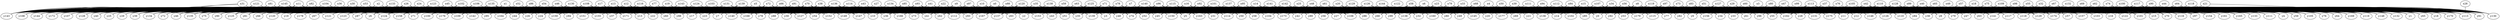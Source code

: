 strict graph grafo_146_180 {
	"x53";
	"x134";
	"x68";
	"x135";
	"x74";
	"x136";
	"x119";
	"x66";
	"x64";
	"x144";
	"x130";
	"x26";
	"x113";
	"x50";
	"x71";
	"x13";
	"x65";
	"x16";
	"x132";
	"x125";
	"x23";
	"x143";
	"x114";
	"x90";
	"x19";
	"x55";
	"x109";
	"x103";
	"x138";
	"x100";
	"x67";
	"x79";
	"x6";
	"x92";
	"x82";
	"x84";
	"x122";
	"x77";
	"x126";
	"x85";
	"x108";
	"x18";
	"x12";
	"x110";
	"x46";
	"x39";
	"x81";
	"x44";
	"x118";
	"x5";
	"x32";
	"x37";
	"x41";
	"x91";
	"x142";
	"x117";
	"x22";
	"x145";
	"x141";
	"x29";
	"x4";
	"x56";
	"x27";
	"x47";
	"x60";
	"x35";
	"x1";
	"x75";
	"x106";
	"x7";
	"x128";
	"x131";
	"x124";
	"x15";
	"x102";
	"x8";
	"x54";
	"x62";
	"x3";
	"x88";
	"x73";
	"x42";
	"x111";
	"x76";
	"x2";
	"x98";
	"x87";
	"x36";
	"x21";
	"x38";
	"x72";
	"x121";
	"x33";
	"x104";
	"x89";
	"x48";
	"x96";
	"x28";
	"x140";
	"x86";
	"x95";
	"x80";
	"x49";
	"x115";
	"x107";
	"x112";
	"x105";
	"x129";
	"x139";
	"x69";
	"x45";
	"x43";
	"x9";
	"x63";
	"x99";
	"x30";
	"x123";
	"x94";
	"x127";
	"x31";
	"x58";
	"x0";
	"x14";
	"x10";
	"x59";
	"x51";
	"x101";
	"x52";
	"x24";
	"x17";
	"x34";
	"x116";
	"x20";
	"x97";
	"x83";
	"x61";
	"x70";
	"x78";
	"x57";
	"x120";
	"x25";
	"x40";
	"x11";
	"x137";
	"x93";
	"x133";
	"y26";
	"y10";
	"y57";
	"y70";
	"y174";
	"y118";
	"y116";
	"y0";
	"y120";
	"y37";
	"y104";
	"y128";
	"y2";
	"y114";
	"y15";
	"y106";
	"y63";
	"y107";
	"y101";
	"y160";
	"y80";
	"y154";
	"y74";
	"y98";
	"y132";
	"y142";
	"y170";
	"y30";
	"y122";
	"y39";
	"y139";
	"y147";
	"y163";
	"y84";
	"y95";
	"y14";
	"y113";
	"y81";
	"y33";
	"y129";
	"y108";
	"y168";
	"y22";
	"y75";
	"y77";
	"y121";
	"y99";
	"y175";
	"y42";
	"y78";
	"y136";
	"y155";
	"y144";
	"y29";
	"y133";
	"y67";
	"y49";
	"y8";
	"y31";
	"y93";
	"y159";
	"y53";
	"y59";
	"y12";
	"y87";
	"y13";
	"y32";
	"y16";
	"y85";
	"y43";
	"y21";
	"y164";
	"y165";
	"y76";
	"y34";
	"y103";
	"y157";
	"y125";
	"y35";
	"y110";
	"y47";
	"y73";
	"y19";
	"y131";
	"y111";
	"y91";
	"y65";
	"y158";
	"y83";
	"y138";
	"y115";
	"y171";
	"y100";
	"y148";
	"y25";
	"y166";
	"y40";
	"y45";
	"y134";
	"y97";
	"y112";
	"y127";
	"y66";
	"y38";
	"y71";
	"y23";
	"y27";
	"y62";
	"y55";
	"y90";
	"y79";
	"y130";
	"y141";
	"y68";
	"y5";
	"y88";
	"y50";
	"y143";
	"y135";
	"y102";
	"y105";
	"y9";
	"y151";
	"y17";
	"y140";
	"y152";
	"y123";
	"y7";
	"y89";
	"y51";
	"y126";
	"y44";
	"y64";
	"y162";
	"y145";
	"y46";
	"y179";
	"y56";
	"y94";
	"y61";
	"y6";
	"y150";
	"y86";
	"y117";
	"y173";
	"y109";
	"y167";
	"y4";
	"y146";
	"y54";
	"y36";
	"y92";
	"y82";
	"y18";
	"y69";
	"y96";
	"y3";
	"y28";
	"y178";
	"y169";
	"y48";
	"y58";
	"y41";
	"y24";
	"y1";
	"y156";
	"y11";
	"y52";
	"y161";
	"y177";
	"y172";
	"y119";
	"y72";
	"y60";
	"y149";
	"y124";
	"y176";
	"y20";
	"y153";
	"y137";

	"x53" -- "y108";
	"x53" -- "y142";
	"x53" -- "y49";
	"x53" -- "y149";
	"x53" -- "y86";
	"x53" -- "y90";
	"x53" -- "y93";
	"x53" -- "y82";
	"x53" -- "y26";
	"x53" -- "y78";
	"x53" -- "y30";
	"x53" -- "y60";
	"x53" -- "y50";
	"x53" -- "y152";
	"x53" -- "y52";
	"x53" -- "y161";
	"x53" -- "y59";
	"x53" -- "y55";
	"x53" -- "y5";
	"x53" -- "y171";
	"x53" -- "y24";
	"x53" -- "y71";
	"x53" -- "y17";
	"x53" -- "y35";
	"x53" -- "y128";
	"x53" -- "y44";
	"x53" -- "y27";
	"x53" -- "y172";
	"x53" -- "y45";
	"x53" -- "y164";
	"x53" -- "y88";
	"x134" -- "y68";
	"x134" -- "y66";
	"x134" -- "y169";
	"x134" -- "y109";
	"x134" -- "y34";
	"x134" -- "y63";
	"x134" -- "y135";
	"x134" -- "y115";
	"x134" -- "y125";
	"x134" -- "y144";
	"x134" -- "y23";
	"x134" -- "y104";
	"x134" -- "y6";
	"x134" -- "y97";
	"x134" -- "y3";
	"x134" -- "y129";
	"x134" -- "y145";
	"x134" -- "y141";
	"x134" -- "y107";
	"x134" -- "y124";
	"x134" -- "y138";
	"x134" -- "y41";
	"x134" -- "y167";
	"x134" -- "y136";
	"x134" -- "y163";
	"x134" -- "y56";
	"x134" -- "y140";
	"x134" -- "y157";
	"x134" -- "y123";
	"x134" -- "y92";
	"x134" -- "y7";
	"x134" -- "y99";
	"x134" -- "y27";
	"x134" -- "y76";
	"x134" -- "y178";
	"x134" -- "y52";
	"x68" -- "y117";
	"x68" -- "y41";
	"x68" -- "y20";
	"x68" -- "y163";
	"x68" -- "y1";
	"x68" -- "y74";
	"x68" -- "y95";
	"x68" -- "y9";
	"x68" -- "y94";
	"x68" -- "y63";
	"x68" -- "y0";
	"x68" -- "y18";
	"x68" -- "y93";
	"x68" -- "y25";
	"x68" -- "y168";
	"x68" -- "y145";
	"x68" -- "y48";
	"x68" -- "y87";
	"x68" -- "y72";
	"x68" -- "y34";
	"x68" -- "y70";
	"x68" -- "y171";
	"x68" -- "y143";
	"x68" -- "y16";
	"x68" -- "y162";
	"x68" -- "y83";
	"x68" -- "y176";
	"x68" -- "y90";
	"x68" -- "y101";
	"x68" -- "y91";
	"x68" -- "y11";
	"x68" -- "y80";
	"x68" -- "y79";
	"x68" -- "y166";
	"x68" -- "y155";
	"x68" -- "y76";
	"x68" -- "y53";
	"x68" -- "y128";
	"x68" -- "y154";
	"x68" -- "y32";
	"x68" -- "y124";
	"x68" -- "y84";
	"x68" -- "y60";
	"x68" -- "y19";
	"x68" -- "y111";
	"x68" -- "y150";
	"x68" -- "y157";
	"x68" -- "y96";
	"x68" -- "y102";
	"x68" -- "y85";
	"x68" -- "y71";
	"x68" -- "y148";
	"x68" -- "y134";
	"x135" -- "y48";
	"x135" -- "y51";
	"x135" -- "y100";
	"x135" -- "y135";
	"x135" -- "y2";
	"x135" -- "y111";
	"x135" -- "y65";
	"x135" -- "y24";
	"x135" -- "y104";
	"x135" -- "y22";
	"x135" -- "y101";
	"x135" -- "y26";
	"x135" -- "y148";
	"x135" -- "y15";
	"x135" -- "y156";
	"x135" -- "y81";
	"x135" -- "y143";
	"x135" -- "y69";
	"x135" -- "y175";
	"x135" -- "y109";
	"x135" -- "y29";
	"x135" -- "y37";
	"x135" -- "y144";
	"x135" -- "y76";
	"x135" -- "y20";
	"x135" -- "y8";
	"x135" -- "y159";
	"x135" -- "y66";
	"x135" -- "y167";
	"x135" -- "y82";
	"x135" -- "y44";
	"x135" -- "y149";
	"x135" -- "y178";
	"x135" -- "y30";
	"x135" -- "y46";
	"x135" -- "y142";
	"x135" -- "y31";
	"x135" -- "y41";
	"x74" -- "y75";
	"x74" -- "y94";
	"x74" -- "y118";
	"x74" -- "y79";
	"x74" -- "y167";
	"x74" -- "y64";
	"x74" -- "y122";
	"x74" -- "y38";
	"x74" -- "y101";
	"x74" -- "y123";
	"x74" -- "y170";
	"x74" -- "y36";
	"x136" -- "y99";
	"x136" -- "y174";
	"x136" -- "y7";
	"x136" -- "y33";
	"x136" -- "y158";
	"x136" -- "y140";
	"x136" -- "y179";
	"x136" -- "y117";
	"x136" -- "y16";
	"x136" -- "y167";
	"x136" -- "y20";
	"x136" -- "y161";
	"x136" -- "y74";
	"x136" -- "y26";
	"x136" -- "y88";
	"x136" -- "y36";
	"x136" -- "y87";
	"x136" -- "y41";
	"x136" -- "y1";
	"x136" -- "y51";
	"x136" -- "y39";
	"x136" -- "y5";
	"x136" -- "y35";
	"x136" -- "y107";
	"x136" -- "y96";
	"x136" -- "y25";
	"x136" -- "y17";
	"x136" -- "y100";
	"x136" -- "y114";
	"x136" -- "y34";
	"x136" -- "y176";
	"x136" -- "y98";
	"x136" -- "y29";
	"x136" -- "y28";
	"x136" -- "y6";
	"x136" -- "y159";
	"x136" -- "y27";
	"x136" -- "y119";
	"x136" -- "y162";
	"x136" -- "y93";
	"x136" -- "y8";
	"x136" -- "y75";
	"x136" -- "y135";
	"x136" -- "y110";
	"x136" -- "y171";
	"x136" -- "y122";
	"x136" -- "y156";
	"x136" -- "y89";
	"x136" -- "y124";
	"x136" -- "y78";
	"x136" -- "y24";
	"x136" -- "y23";
	"x136" -- "y81";
	"x136" -- "y147";
	"x136" -- "y30";
	"x136" -- "y109";
	"x136" -- "y152";
	"x136" -- "y0";
	"x136" -- "y15";
	"x136" -- "y112";
	"x136" -- "y127";
	"x136" -- "y10";
	"x136" -- "y21";
	"x136" -- "y165";
	"x136" -- "y12";
	"x136" -- "y9";
	"x136" -- "y123";
	"x136" -- "y163";
	"x136" -- "y146";
	"x136" -- "y130";
	"x119" -- "y105";
	"x119" -- "y31";
	"x119" -- "y35";
	"x119" -- "y166";
	"x119" -- "y16";
	"x119" -- "y18";
	"x119" -- "y52";
	"x119" -- "y102";
	"x119" -- "y126";
	"x119" -- "y117";
	"x119" -- "y76";
	"x119" -- "y12";
	"x119" -- "y160";
	"x119" -- "y93";
	"x119" -- "y21";
	"x119" -- "y145";
	"x119" -- "y142";
	"x119" -- "y53";
	"x119" -- "y124";
	"x119" -- "y85";
	"x119" -- "y58";
	"x119" -- "y155";
	"x119" -- "y25";
	"x119" -- "y115";
	"x119" -- "y112";
	"x119" -- "y122";
	"x119" -- "y153";
	"x119" -- "y27";
	"x119" -- "y148";
	"x119" -- "y103";
	"x119" -- "y146";
	"x119" -- "y84";
	"x119" -- "y83";
	"x119" -- "y123";
	"x119" -- "y33";
	"x119" -- "y14";
	"x119" -- "y19";
	"x119" -- "y2";
	"x119" -- "y108";
	"x119" -- "y0";
	"x119" -- "y78";
	"x119" -- "y90";
	"x119" -- "y30";
	"x119" -- "y22";
	"x119" -- "y9";
	"x119" -- "y116";
	"x119" -- "y109";
	"x119" -- "y172";
	"x119" -- "y162";
	"x119" -- "y131";
	"x119" -- "y125";
	"x119" -- "y96";
	"x119" -- "y79";
	"x119" -- "y100";
	"x119" -- "y15";
	"x119" -- "y170";
	"x119" -- "y143";
	"x119" -- "y91";
	"x119" -- "y101";
	"x119" -- "y171";
	"x119" -- "y60";
	"x119" -- "y161";
	"x119" -- "y47";
	"x119" -- "y41";
	"x119" -- "y63";
	"x119" -- "y26";
	"x119" -- "y1";
	"x119" -- "y50";
	"x119" -- "y24";
	"x119" -- "y49";
	"x119" -- "y158";
	"x119" -- "y141";
	"x119" -- "y70";
	"x119" -- "y65";
	"x119" -- "y135";
	"x119" -- "y87";
	"x119" -- "y128";
	"x119" -- "y152";
	"x119" -- "y168";
	"x119" -- "y150";
	"x119" -- "y169";
	"x119" -- "y113";
	"x119" -- "y10";
	"x119" -- "y89";
	"x119" -- "y111";
	"x119" -- "y138";
	"x119" -- "y106";
	"x119" -- "y94";
	"x119" -- "y140";
	"x119" -- "y147";
	"x119" -- "y75";
	"x119" -- "y154";
	"x119" -- "y130";
	"x119" -- "y119";
	"x119" -- "y6";
	"x119" -- "y71";
	"x119" -- "y157";
	"x119" -- "y133";
	"x119" -- "y20";
	"x119" -- "y163";
	"x119" -- "y61";
	"x66" -- "y144";
	"x66" -- "y68";
	"x66" -- "y105";
	"x66" -- "y163";
	"x66" -- "y30";
	"x66" -- "y65";
	"x66" -- "y95";
	"x66" -- "y140";
	"x66" -- "y79";
	"x66" -- "y176";
	"x66" -- "y63";
	"x66" -- "y61";
	"x66" -- "y43";
	"x66" -- "y145";
	"x66" -- "y158";
	"x66" -- "y128";
	"x66" -- "y149";
	"x66" -- "y35";
	"x66" -- "y77";
	"x66" -- "y70";
	"x66" -- "y40";
	"x66" -- "y42";
	"x66" -- "y177";
	"x66" -- "y125";
	"x66" -- "y171";
	"x66" -- "y99";
	"x66" -- "y170";
	"x66" -- "y153";
	"x66" -- "y44";
	"x66" -- "y22";
	"x66" -- "y72";
	"x66" -- "y174";
	"x66" -- "y36";
	"x66" -- "y96";
	"x66" -- "y21";
	"x66" -- "y81";
	"x66" -- "y47";
	"x66" -- "y15";
	"x66" -- "y10";
	"x66" -- "y135";
	"x66" -- "y31";
	"x66" -- "y90";
	"x66" -- "y6";
	"x66" -- "y103";
	"x66" -- "y82";
	"x66" -- "y108";
	"x66" -- "y12";
	"x66" -- "y19";
	"x66" -- "y57";
	"x66" -- "y114";
	"x66" -- "y175";
	"x66" -- "y74";
	"x66" -- "y121";
	"x66" -- "y75";
	"x66" -- "y84";
	"x66" -- "y147";
	"x64" -- "y110";
	"x64" -- "y169";
	"x64" -- "y77";
	"x64" -- "y70";
	"x64" -- "y79";
	"x64" -- "y38";
	"x64" -- "y11";
	"x64" -- "y15";
	"x64" -- "y156";
	"x64" -- "y58";
	"x64" -- "y14";
	"x64" -- "y177";
	"x64" -- "y57";
	"x64" -- "y165";
	"x64" -- "y97";
	"x64" -- "y130";
	"x64" -- "y8";
	"x64" -- "y66";
	"x64" -- "y52";
	"x64" -- "y122";
	"x64" -- "y18";
	"x64" -- "y3";
	"x64" -- "y111";
	"x64" -- "y150";
	"x144" -- "y19";
	"x144" -- "y101";
	"x144" -- "y44";
	"x144" -- "y139";
	"x144" -- "y177";
	"x144" -- "y3";
	"x144" -- "y96";
	"x144" -- "y81";
	"x144" -- "y52";
	"x144" -- "y80";
	"x144" -- "y113";
	"x144" -- "y60";
	"x144" -- "y163";
	"x144" -- "y153";
	"x144" -- "y56";
	"x144" -- "y150";
	"x144" -- "y129";
	"x144" -- "y34";
	"x144" -- "y0";
	"x144" -- "y165";
	"x144" -- "y161";
	"x144" -- "y11";
	"x144" -- "y32";
	"x144" -- "y4";
	"x144" -- "y13";
	"x144" -- "y87";
	"x144" -- "y64";
	"x144" -- "y22";
	"x144" -- "y89";
	"x144" -- "y123";
	"x144" -- "y41";
	"x144" -- "y35";
	"x144" -- "y15";
	"x144" -- "y28";
	"x144" -- "y97";
	"x144" -- "y112";
	"x144" -- "y132";
	"x144" -- "y134";
	"x144" -- "y95";
	"x144" -- "y151";
	"x144" -- "y14";
	"x144" -- "y109";
	"x144" -- "y135";
	"x144" -- "y86";
	"x144" -- "y72";
	"x144" -- "y9";
	"x144" -- "y168";
	"x144" -- "y160";
	"x144" -- "y77";
	"x144" -- "y45";
	"x144" -- "y40";
	"x144" -- "y23";
	"x144" -- "y57";
	"x144" -- "y169";
	"x144" -- "y31";
	"x144" -- "y27";
	"x144" -- "y88";
	"x144" -- "y75";
	"x144" -- "y91";
	"x144" -- "y136";
	"x144" -- "y21";
	"x144" -- "y30";
	"x144" -- "y46";
	"x144" -- "y100";
	"x144" -- "y130";
	"x144" -- "y118";
	"x144" -- "y154";
	"x144" -- "y74";
	"x144" -- "y66";
	"x144" -- "y2";
	"x144" -- "y174";
	"x144" -- "y172";
	"x144" -- "y98";
	"x144" -- "y105";
	"x144" -- "y70";
	"x144" -- "y93";
	"x144" -- "y175";
	"x144" -- "y178";
	"x144" -- "y59";
	"x144" -- "y36";
	"x144" -- "y43";
	"x144" -- "y17";
	"x144" -- "y85";
	"x144" -- "y131";
	"x144" -- "y133";
	"x144" -- "y12";
	"x144" -- "y94";
	"x144" -- "y170";
	"x144" -- "y73";
	"x144" -- "y49";
	"x144" -- "y50";
	"x144" -- "y7";
	"x144" -- "y128";
	"x144" -- "y126";
	"x144" -- "y148";
	"x144" -- "y51";
	"x144" -- "y141";
	"x144" -- "y137";
	"x144" -- "y140";
	"x144" -- "y103";
	"x144" -- "y26";
	"x144" -- "y82";
	"x144" -- "y24";
	"x144" -- "y33";
	"x144" -- "y116";
	"x144" -- "y125";
	"x144" -- "y146";
	"x144" -- "y155";
	"x144" -- "y54";
	"x130" -- "y174";
	"x130" -- "y36";
	"x130" -- "y38";
	"x130" -- "y124";
	"x130" -- "y107";
	"x130" -- "y99";
	"x130" -- "y154";
	"x130" -- "y34";
	"x130" -- "y146";
	"x130" -- "y169";
	"x130" -- "y167";
	"x130" -- "y24";
	"x130" -- "y164";
	"x130" -- "y61";
	"x130" -- "y25";
	"x130" -- "y127";
	"x130" -- "y96";
	"x130" -- "y6";
	"x130" -- "y44";
	"x130" -- "y161";
	"x130" -- "y53";
	"x130" -- "y94";
	"x130" -- "y78";
	"x130" -- "y147";
	"x130" -- "y39";
	"x130" -- "y41";
	"x130" -- "y125";
	"x130" -- "y37";
	"x130" -- "y81";
	"x130" -- "y138";
	"x130" -- "y7";
	"x130" -- "y60";
	"x130" -- "y70";
	"x130" -- "y71";
	"x130" -- "y76";
	"x130" -- "y10";
	"x130" -- "y16";
	"x130" -- "y82";
	"x130" -- "y27";
	"x130" -- "y66";
	"x130" -- "y150";
	"x130" -- "y5";
	"x130" -- "y33";
	"x130" -- "y101";
	"x130" -- "y26";
	"x130" -- "y51";
	"x130" -- "y1";
	"x130" -- "y83";
	"x130" -- "y112";
	"x130" -- "y90";
	"x130" -- "y3";
	"x130" -- "y173";
	"x130" -- "y31";
	"x130" -- "y52";
	"x130" -- "y136";
	"x130" -- "y23";
	"x130" -- "y158";
	"x130" -- "y72";
	"x130" -- "y89";
	"x130" -- "y149";
	"x130" -- "y134";
	"x130" -- "y29";
	"x130" -- "y133";
	"x130" -- "y104";
	"x130" -- "y62";
	"x130" -- "y42";
	"x130" -- "y122";
	"x130" -- "y120";
	"x130" -- "y87";
	"x130" -- "y171";
	"x130" -- "y128";
	"x130" -- "y178";
	"x130" -- "y0";
	"x130" -- "y163";
	"x130" -- "y67";
	"x130" -- "y58";
	"x130" -- "y13";
	"x130" -- "y148";
	"x130" -- "y46";
	"x130" -- "y159";
	"x130" -- "y118";
	"x130" -- "y143";
	"x130" -- "y172";
	"x130" -- "y54";
	"x130" -- "y59";
	"x26" -- "y135";
	"x26" -- "y108";
	"x26" -- "y46";
	"x26" -- "y20";
	"x26" -- "y170";
	"x26" -- "y36";
	"x26" -- "y54";
	"x26" -- "y15";
	"x26" -- "y172";
	"x26" -- "y150";
	"x26" -- "y61";
	"x26" -- "y147";
	"x26" -- "y64";
	"x26" -- "y52";
	"x26" -- "y140";
	"x26" -- "y53";
	"x26" -- "y56";
	"x26" -- "y31";
	"x26" -- "y73";
	"x26" -- "y134";
	"x26" -- "y86";
	"x26" -- "y125";
	"x26" -- "y28";
	"x26" -- "y26";
	"x26" -- "y50";
	"x26" -- "y66";
	"x26" -- "y142";
	"x26" -- "y72";
	"x26" -- "y126";
	"x26" -- "y114";
	"x26" -- "y8";
	"x26" -- "y37";
	"x26" -- "y32";
	"x26" -- "y98";
	"x26" -- "y17";
	"x26" -- "y81";
	"x26" -- "y162";
	"x26" -- "y123";
	"x26" -- "y71";
	"x26" -- "y77";
	"x26" -- "y87";
	"x26" -- "y22";
	"x26" -- "y44";
	"x26" -- "y117";
	"x26" -- "y6";
	"x26" -- "y109";
	"x26" -- "y131";
	"x26" -- "y4";
	"x26" -- "y124";
	"x26" -- "y83";
	"x26" -- "y143";
	"x26" -- "y158";
	"x26" -- "y7";
	"x26" -- "y75";
	"x26" -- "y106";
	"x26" -- "y19";
	"x26" -- "y9";
	"x26" -- "y25";
	"x26" -- "y67";
	"x26" -- "y178";
	"x26" -- "y23";
	"x26" -- "y95";
	"x26" -- "y65";
	"x26" -- "y101";
	"x26" -- "y119";
	"x113" -- "y152";
	"x113" -- "y64";
	"x113" -- "y162";
	"x113" -- "y114";
	"x113" -- "y24";
	"x113" -- "y50";
	"x113" -- "y0";
	"x113" -- "y153";
	"x113" -- "y51";
	"x113" -- "y45";
	"x113" -- "y95";
	"x113" -- "y130";
	"x113" -- "y41";
	"x113" -- "y16";
	"x113" -- "y169";
	"x113" -- "y161";
	"x113" -- "y8";
	"x113" -- "y22";
	"x113" -- "y96";
	"x113" -- "y113";
	"x113" -- "y79";
	"x113" -- "y75";
	"x113" -- "y53";
	"x113" -- "y88";
	"x113" -- "y44";
	"x113" -- "y62";
	"x113" -- "y170";
	"x113" -- "y176";
	"x113" -- "y102";
	"x113" -- "y119";
	"x113" -- "y38";
	"x113" -- "y32";
	"x113" -- "y66";
	"x113" -- "y67";
	"x113" -- "y33";
	"x113" -- "y160";
	"x113" -- "y61";
	"x113" -- "y80";
	"x113" -- "y171";
	"x113" -- "y57";
	"x113" -- "y149";
	"x113" -- "y111";
	"x113" -- "y167";
	"x113" -- "y48";
	"x113" -- "y124";
	"x113" -- "y7";
	"x113" -- "y118";
	"x113" -- "y178";
	"x113" -- "y165";
	"x113" -- "y159";
	"x113" -- "y83";
	"x113" -- "y133";
	"x113" -- "y34";
	"x113" -- "y145";
	"x113" -- "y46";
	"x113" -- "y30";
	"x113" -- "y92";
	"x113" -- "y174";
	"x113" -- "y18";
	"x113" -- "y90";
	"x113" -- "y163";
	"x113" -- "y40";
	"x113" -- "y116";
	"x113" -- "y60";
	"x113" -- "y115";
	"x113" -- "y3";
	"x113" -- "y12";
	"x113" -- "y91";
	"x113" -- "y126";
	"x113" -- "y103";
	"x113" -- "y73";
	"x113" -- "y141";
	"x113" -- "y104";
	"x113" -- "y158";
	"x113" -- "y150";
	"x113" -- "y129";
	"x113" -- "y121";
	"x113" -- "y94";
	"x113" -- "y151";
	"x113" -- "y59";
	"x113" -- "y164";
	"x113" -- "y132";
	"x113" -- "y177";
	"x113" -- "y11";
	"x113" -- "y138";
	"x113" -- "y131";
	"x113" -- "y55";
	"x113" -- "y21";
	"x113" -- "y49";
	"x113" -- "y172";
	"x113" -- "y65";
	"x113" -- "y148";
	"x113" -- "y155";
	"x113" -- "y10";
	"x113" -- "y146";
	"x113" -- "y1";
	"x113" -- "y63";
	"x113" -- "y5";
	"x113" -- "y74";
	"x113" -- "y85";
	"x50" -- "y42";
	"x50" -- "y93";
	"x50" -- "y103";
	"x50" -- "y81";
	"x50" -- "y80";
	"x50" -- "y35";
	"x50" -- "y33";
	"x50" -- "y61";
	"x50" -- "y20";
	"x50" -- "y113";
	"x50" -- "y97";
	"x50" -- "y111";
	"x50" -- "y159";
	"x50" -- "y162";
	"x50" -- "y86";
	"x50" -- "y71";
	"x50" -- "y172";
	"x50" -- "y8";
	"x50" -- "y75";
	"x50" -- "y98";
	"x50" -- "y131";
	"x50" -- "y174";
	"x50" -- "y82";
	"x50" -- "y92";
	"x50" -- "y133";
	"x50" -- "y48";
	"x50" -- "y69";
	"x50" -- "y57";
	"x50" -- "y17";
	"x50" -- "y9";
	"x50" -- "y34";
	"x50" -- "y18";
	"x50" -- "y60";
	"x50" -- "y156";
	"x50" -- "y77";
	"x50" -- "y47";
	"x50" -- "y163";
	"x50" -- "y105";
	"x50" -- "y23";
	"x50" -- "y164";
	"x50" -- "y63";
	"x50" -- "y84";
	"x50" -- "y73";
	"x50" -- "y1";
	"x50" -- "y161";
	"x50" -- "y28";
	"x50" -- "y24";
	"x50" -- "y11";
	"x50" -- "y12";
	"x50" -- "y147";
	"x50" -- "y30";
	"x50" -- "y62";
	"x50" -- "y85";
	"x50" -- "y120";
	"x50" -- "y49";
	"x50" -- "y114";
	"x50" -- "y106";
	"x50" -- "y160";
	"x50" -- "y16";
	"x50" -- "y95";
	"x50" -- "y59";
	"x50" -- "y65";
	"x50" -- "y26";
	"x50" -- "y140";
	"x50" -- "y151";
	"x50" -- "y79";
	"x50" -- "y121";
	"x50" -- "y52";
	"x50" -- "y119";
	"x50" -- "y137";
	"x50" -- "y13";
	"x50" -- "y41";
	"x50" -- "y90";
	"x50" -- "y40";
	"x50" -- "y87";
	"x50" -- "y44";
	"x50" -- "y45";
	"x50" -- "y136";
	"x50" -- "y146";
	"x50" -- "y22";
	"x50" -- "y31";
	"x50" -- "y123";
	"x50" -- "y115";
	"x50" -- "y116";
	"x50" -- "y157";
	"x50" -- "y122";
	"x50" -- "y177";
	"x50" -- "y66";
	"x50" -- "y141";
	"x50" -- "y78";
	"x50" -- "y170";
	"x50" -- "y171";
	"x50" -- "y154";
	"x50" -- "y72";
	"x50" -- "y55";
	"x50" -- "y149";
	"x50" -- "y135";
	"x50" -- "y38";
	"x50" -- "y99";
	"x50" -- "y108";
	"x50" -- "y150";
	"x50" -- "y3";
	"x50" -- "y143";
	"x50" -- "y104";
	"x50" -- "y127";
	"x50" -- "y27";
	"x71" -- "y54";
	"x71" -- "y50";
	"x71" -- "y167";
	"x71" -- "y14";
	"x71" -- "y157";
	"x71" -- "y114";
	"x71" -- "y166";
	"x71" -- "y78";
	"x71" -- "y110";
	"x71" -- "y37";
	"x71" -- "y81";
	"x71" -- "y126";
	"x71" -- "y143";
	"x71" -- "y140";
	"x71" -- "y93";
	"x71" -- "y132";
	"x71" -- "y19";
	"x71" -- "y87";
	"x71" -- "y123";
	"x71" -- "y58";
	"x71" -- "y127";
	"x71" -- "y52";
	"x71" -- "y5";
	"x71" -- "y49";
	"x71" -- "y0";
	"x71" -- "y151";
	"x71" -- "y10";
	"x71" -- "y42";
	"x71" -- "y90";
	"x71" -- "y106";
	"x71" -- "y99";
	"x71" -- "y71";
	"x71" -- "y9";
	"x71" -- "y145";
	"x71" -- "y82";
	"x71" -- "y7";
	"x71" -- "y120";
	"x71" -- "y13";
	"x71" -- "y6";
	"x71" -- "y76";
	"x71" -- "y53";
	"x71" -- "y141";
	"x71" -- "y43";
	"x71" -- "y95";
	"x71" -- "y74";
	"x71" -- "y136";
	"x71" -- "y28";
	"x71" -- "y170";
	"x71" -- "y73";
	"x71" -- "y67";
	"x71" -- "y160";
	"x71" -- "y128";
	"x71" -- "y135";
	"x71" -- "y68";
	"x71" -- "y15";
	"x71" -- "y133";
	"x71" -- "y36";
	"x71" -- "y97";
	"x71" -- "y174";
	"x71" -- "y44";
	"x71" -- "y62";
	"x71" -- "y79";
	"x71" -- "y63";
	"x71" -- "y134";
	"x71" -- "y129";
	"x71" -- "y70";
	"x71" -- "y66";
	"x71" -- "y20";
	"x71" -- "y59";
	"x71" -- "y152";
	"x71" -- "y51";
	"x71" -- "y165";
	"x71" -- "y4";
	"x71" -- "y48";
	"x71" -- "y18";
	"x71" -- "y33";
	"x71" -- "y45";
	"x71" -- "y60";
	"x71" -- "y144";
	"x71" -- "y75";
	"x71" -- "y21";
	"x71" -- "y84";
	"x71" -- "y117";
	"x71" -- "y22";
	"x71" -- "y35";
	"x71" -- "y172";
	"x71" -- "y171";
	"x71" -- "y61";
	"x71" -- "y137";
	"x71" -- "y104";
	"x71" -- "y38";
	"x71" -- "y39";
	"x71" -- "y3";
	"x71" -- "y168";
	"x71" -- "y2";
	"x71" -- "y138";
	"x71" -- "y146";
	"x71" -- "y112";
	"x71" -- "y85";
	"x71" -- "y107";
	"x71" -- "y175";
	"x71" -- "y115";
	"x71" -- "y96";
	"x71" -- "y23";
	"x71" -- "y118";
	"x71" -- "y80";
	"x71" -- "y77";
	"x71" -- "y31";
	"x71" -- "y27";
	"x13" -- "y10";
	"x13" -- "y129";
	"x13" -- "y71";
	"x13" -- "y127";
	"x13" -- "y115";
	"x13" -- "y138";
	"x13" -- "y49";
	"x13" -- "y179";
	"x13" -- "y118";
	"x13" -- "y72";
	"x13" -- "y51";
	"x13" -- "y149";
	"x13" -- "y165";
	"x13" -- "y107";
	"x13" -- "y144";
	"x13" -- "y100";
	"x13" -- "y160";
	"x13" -- "y150";
	"x13" -- "y17";
	"x13" -- "y84";
	"x13" -- "y159";
	"x13" -- "y113";
	"x13" -- "y67";
	"x13" -- "y131";
	"x13" -- "y19";
	"x13" -- "y153";
	"x13" -- "y167";
	"x13" -- "y122";
	"x13" -- "y31";
	"x13" -- "y83";
	"x13" -- "y58";
	"x13" -- "y56";
	"x13" -- "y42";
	"x13" -- "y166";
	"x13" -- "y13";
	"x13" -- "y87";
	"x13" -- "y154";
	"x13" -- "y7";
	"x13" -- "y66";
	"x13" -- "y176";
	"x13" -- "y50";
	"x13" -- "y135";
	"x13" -- "y161";
	"x13" -- "y142";
	"x13" -- "y75";
	"x13" -- "y93";
	"x13" -- "y92";
	"x13" -- "y60";
	"x13" -- "y3";
	"x13" -- "y98";
	"x13" -- "y65";
	"x13" -- "y33";
	"x13" -- "y86";
	"x13" -- "y25";
	"x13" -- "y171";
	"x65" -- "y113";
	"x65" -- "y5";
	"x65" -- "y23";
	"x65" -- "y26";
	"x65" -- "y28";
	"x65" -- "y8";
	"x65" -- "y11";
	"x65" -- "y56";
	"x65" -- "y178";
	"x65" -- "y148";
	"x65" -- "y157";
	"x65" -- "y137";
	"x65" -- "y146";
	"x65" -- "y44";
	"x65" -- "y18";
	"x65" -- "y93";
	"x65" -- "y129";
	"x65" -- "y49";
	"x65" -- "y164";
	"x65" -- "y170";
	"x65" -- "y67";
	"x16" -- "y19";
	"x16" -- "y73";
	"x16" -- "y150";
	"x16" -- "y90";
	"x16" -- "y95";
	"x16" -- "y27";
	"x16" -- "y62";
	"x16" -- "y131";
	"x16" -- "y115";
	"x16" -- "y96";
	"x16" -- "y72";
	"x16" -- "y154";
	"x16" -- "y40";
	"x16" -- "y69";
	"x16" -- "y144";
	"x16" -- "y36";
	"x16" -- "y145";
	"x16" -- "y113";
	"x16" -- "y108";
	"x16" -- "y127";
	"x16" -- "y84";
	"x16" -- "y104";
	"x16" -- "y148";
	"x16" -- "y103";
	"x16" -- "y24";
	"x16" -- "y14";
	"x16" -- "y146";
	"x16" -- "y114";
	"x16" -- "y20";
	"x16" -- "y91";
	"x16" -- "y164";
	"x16" -- "y51";
	"x16" -- "y153";
	"x16" -- "y11";
	"x16" -- "y25";
	"x16" -- "y60";
	"x16" -- "y55";
	"x16" -- "y41";
	"x16" -- "y31";
	"x16" -- "y117";
	"x16" -- "y109";
	"x16" -- "y163";
	"x16" -- "y49";
	"x16" -- "y147";
	"x16" -- "y50";
	"x16" -- "y45";
	"x16" -- "y143";
	"x16" -- "y125";
	"x16" -- "y77";
	"x16" -- "y141";
	"x16" -- "y174";
	"x16" -- "y136";
	"x16" -- "y112";
	"x16" -- "y165";
	"x16" -- "y124";
	"x16" -- "y156";
	"x16" -- "y56";
	"x16" -- "y152";
	"x16" -- "y21";
	"x16" -- "y2";
	"x16" -- "y22";
	"x16" -- "y139";
	"x16" -- "y64";
	"x16" -- "y138";
	"x16" -- "y135";
	"x16" -- "y34";
	"x16" -- "y74";
	"x16" -- "y140";
	"x16" -- "y70";
	"x16" -- "y116";
	"x16" -- "y9";
	"x16" -- "y29";
	"x16" -- "y79";
	"x16" -- "y87";
	"x16" -- "y71";
	"x16" -- "y12";
	"x16" -- "y176";
	"x16" -- "y159";
	"x16" -- "y86";
	"x16" -- "y15";
	"x16" -- "y65";
	"x16" -- "y134";
	"x16" -- "y119";
	"x16" -- "y100";
	"x16" -- "y8";
	"x16" -- "y93";
	"x16" -- "y10";
	"x16" -- "y5";
	"x16" -- "y149";
	"x16" -- "y133";
	"x16" -- "y120";
	"x16" -- "y17";
	"x16" -- "y173";
	"x16" -- "y129";
	"x16" -- "y99";
	"x16" -- "y48";
	"x16" -- "y53";
	"x16" -- "y177";
	"x16" -- "y102";
	"x16" -- "y98";
	"x16" -- "y85";
	"x16" -- "y126";
	"x16" -- "y157";
	"x16" -- "y32";
	"x16" -- "y54";
	"x16" -- "y161";
	"x16" -- "y89";
	"x16" -- "y107";
	"x16" -- "y44";
	"x132" -- "y76";
	"x132" -- "y94";
	"x132" -- "y56";
	"x132" -- "y132";
	"x132" -- "y47";
	"x132" -- "y68";
	"x132" -- "y41";
	"x132" -- "y149";
	"x132" -- "y125";
	"x132" -- "y14";
	"x132" -- "y97";
	"x132" -- "y179";
	"x132" -- "y170";
	"x132" -- "y31";
	"x132" -- "y146";
	"x132" -- "y28";
	"x125" -- "y121";
	"x125" -- "y139";
	"x125" -- "y149";
	"x125" -- "y158";
	"x125" -- "y16";
	"x125" -- "y98";
	"x125" -- "y100";
	"x125" -- "y53";
	"x125" -- "y113";
	"x125" -- "y73";
	"x125" -- "y157";
	"x125" -- "y140";
	"x125" -- "y72";
	"x125" -- "y92";
	"x125" -- "y172";
	"x125" -- "y36";
	"x125" -- "y93";
	"x125" -- "y9";
	"x125" -- "y177";
	"x125" -- "y174";
	"x125" -- "y97";
	"x125" -- "y161";
	"x125" -- "y156";
	"x125" -- "y46";
	"x125" -- "y59";
	"x125" -- "y30";
	"x125" -- "y2";
	"x125" -- "y142";
	"x125" -- "y90";
	"x125" -- "y51";
	"x125" -- "y89";
	"x125" -- "y162";
	"x125" -- "y117";
	"x125" -- "y26";
	"x125" -- "y48";
	"x125" -- "y154";
	"x125" -- "y44";
	"x125" -- "y78";
	"x125" -- "y47";
	"x125" -- "y163";
	"x125" -- "y70";
	"x125" -- "y169";
	"x125" -- "y17";
	"x125" -- "y75";
	"x125" -- "y129";
	"x125" -- "y81";
	"x125" -- "y24";
	"x125" -- "y145";
	"x125" -- "y106";
	"x125" -- "y123";
	"x125" -- "y141";
	"x125" -- "y124";
	"x125" -- "y14";
	"x125" -- "y86";
	"x125" -- "y82";
	"x125" -- "y12";
	"x125" -- "y112";
	"x125" -- "y27";
	"x125" -- "y143";
	"x125" -- "y168";
	"x125" -- "y119";
	"x125" -- "y68";
	"x125" -- "y62";
	"x125" -- "y29";
	"x125" -- "y159";
	"x125" -- "y150";
	"x125" -- "y0";
	"x125" -- "y6";
	"x125" -- "y33";
	"x125" -- "y23";
	"x125" -- "y67";
	"x125" -- "y50";
	"x125" -- "y179";
	"x125" -- "y165";
	"x125" -- "y57";
	"x125" -- "y58";
	"x125" -- "y164";
	"x125" -- "y178";
	"x125" -- "y115";
	"x125" -- "y66";
	"x125" -- "y147";
	"x125" -- "y125";
	"x125" -- "y11";
	"x125" -- "y132";
	"x125" -- "y61";
	"x125" -- "y43";
	"x125" -- "y4";
	"x125" -- "y45";
	"x125" -- "y130";
	"x125" -- "y15";
	"x125" -- "y79";
	"x125" -- "y155";
	"x125" -- "y144";
	"x125" -- "y87";
	"x125" -- "y60";
	"x125" -- "y28";
	"x125" -- "y152";
	"x125" -- "y39";
	"x125" -- "y7";
	"x125" -- "y64";
	"x125" -- "y20";
	"x125" -- "y120";
	"x125" -- "y32";
	"x125" -- "y40";
	"x125" -- "y83";
	"x125" -- "y148";
	"x125" -- "y126";
	"x125" -- "y133";
	"x125" -- "y22";
	"x125" -- "y31";
	"x125" -- "y69";
	"x23" -- "y26";
	"x23" -- "y58";
	"x23" -- "y97";
	"x23" -- "y68";
	"x23" -- "y131";
	"x23" -- "y136";
	"x23" -- "y71";
	"x23" -- "y10";
	"x23" -- "y112";
	"x23" -- "y147";
	"x23" -- "y137";
	"x23" -- "y160";
	"x23" -- "y110";
	"x23" -- "y27";
	"x23" -- "y50";
	"x23" -- "y164";
	"x23" -- "y99";
	"x23" -- "y132";
	"x23" -- "y144";
	"x23" -- "y33";
	"x23" -- "y92";
	"x23" -- "y28";
	"x23" -- "y93";
	"x23" -- "y179";
	"x23" -- "y1";
	"x23" -- "y43";
	"x23" -- "y41";
	"x23" -- "y15";
	"x23" -- "y61";
	"x23" -- "y82";
	"x23" -- "y138";
	"x23" -- "y30";
	"x23" -- "y152";
	"x23" -- "y116";
	"x23" -- "y19";
	"x23" -- "y17";
	"x23" -- "y104";
	"x23" -- "y20";
	"x23" -- "y6";
	"x23" -- "y173";
	"x23" -- "y69";
	"x23" -- "y48";
	"x23" -- "y34";
	"x23" -- "y106";
	"x23" -- "y107";
	"x23" -- "y133";
	"x23" -- "y156";
	"x23" -- "y90";
	"x23" -- "y130";
	"x23" -- "y0";
	"x23" -- "y121";
	"x23" -- "y119";
	"x23" -- "y171";
	"x23" -- "y13";
	"x23" -- "y167";
	"x23" -- "y88";
	"x23" -- "y44";
	"x23" -- "y55";
	"x23" -- "y175";
	"x23" -- "y157";
	"x23" -- "y149";
	"x23" -- "y32";
	"x23" -- "y80";
	"x23" -- "y3";
	"x143" -- "y49";
	"x143" -- "y142";
	"x143" -- "y13";
	"x143" -- "y85";
	"x143" -- "y43";
	"x143" -- "y10";
	"x143" -- "y163";
	"x143" -- "y61";
	"x143" -- "y14";
	"x143" -- "y176";
	"x143" -- "y131";
	"x143" -- "y179";
	"x143" -- "y143";
	"x143" -- "y121";
	"x143" -- "y8";
	"x143" -- "y172";
	"x143" -- "y42";
	"x143" -- "y110";
	"x143" -- "y30";
	"x143" -- "y32";
	"x143" -- "y146";
	"x143" -- "y83";
	"x143" -- "y71";
	"x143" -- "y24";
	"x143" -- "y40";
	"x143" -- "y87";
	"x143" -- "y45";
	"x143" -- "y166";
	"x143" -- "y108";
	"x143" -- "y23";
	"x143" -- "y135";
	"x143" -- "y57";
	"x143" -- "y168";
	"x143" -- "y62";
	"x143" -- "y156";
	"x143" -- "y155";
	"x143" -- "y95";
	"x143" -- "y129";
	"x143" -- "y165";
	"x143" -- "y145";
	"x143" -- "y164";
	"x143" -- "y70";
	"x143" -- "y0";
	"x143" -- "y99";
	"x143" -- "y77";
	"x143" -- "y90";
	"x143" -- "y102";
	"x143" -- "y54";
	"x143" -- "y56";
	"x143" -- "y36";
	"x143" -- "y98";
	"x143" -- "y15";
	"x114" -- "y20";
	"x114" -- "y123";
	"x114" -- "y17";
	"x114" -- "y7";
	"x114" -- "y116";
	"x114" -- "y50";
	"x114" -- "y33";
	"x114" -- "y66";
	"x114" -- "y104";
	"x114" -- "y3";
	"x114" -- "y161";
	"x114" -- "y24";
	"x114" -- "y170";
	"x114" -- "y160";
	"x114" -- "y84";
	"x114" -- "y5";
	"x114" -- "y15";
	"x114" -- "y114";
	"x114" -- "y166";
	"x114" -- "y122";
	"x114" -- "y39";
	"x114" -- "y60";
	"x114" -- "y30";
	"x114" -- "y106";
	"x114" -- "y157";
	"x114" -- "y159";
	"x114" -- "y43";
	"x114" -- "y128";
	"x114" -- "y11";
	"x114" -- "y124";
	"x114" -- "y31";
	"x114" -- "y45";
	"x114" -- "y146";
	"x114" -- "y148";
	"x114" -- "y165";
	"x114" -- "y169";
	"x114" -- "y21";
	"x114" -- "y151";
	"x114" -- "y52";
	"x114" -- "y83";
	"x114" -- "y168";
	"x114" -- "y19";
	"x114" -- "y54";
	"x114" -- "y121";
	"x114" -- "y6";
	"x114" -- "y27";
	"x114" -- "y87";
	"x114" -- "y136";
	"x114" -- "y95";
	"x114" -- "y108";
	"x114" -- "y26";
	"x114" -- "y134";
	"x114" -- "y119";
	"x114" -- "y46";
	"x114" -- "y155";
	"x114" -- "y105";
	"x114" -- "y59";
	"x114" -- "y81";
	"x114" -- "y90";
	"x114" -- "y149";
	"x114" -- "y56";
	"x114" -- "y2";
	"x114" -- "y91";
	"x114" -- "y99";
	"x114" -- "y141";
	"x114" -- "y102";
	"x114" -- "y77";
	"x114" -- "y12";
	"x114" -- "y153";
	"x114" -- "y144";
	"x114" -- "y51";
	"x114" -- "y125";
	"x114" -- "y78";
	"x114" -- "y68";
	"x114" -- "y143";
	"x114" -- "y130";
	"x114" -- "y62";
	"x114" -- "y110";
	"x114" -- "y113";
	"x114" -- "y117";
	"x114" -- "y75";
	"x114" -- "y132";
	"x114" -- "y48";
	"x114" -- "y176";
	"x114" -- "y120";
	"x114" -- "y79";
	"x114" -- "y88";
	"x114" -- "y172";
	"x114" -- "y175";
	"x114" -- "y29";
	"x114" -- "y100";
	"x114" -- "y109";
	"x114" -- "y35";
	"x114" -- "y61";
	"x90" -- "y0";
	"x90" -- "y60";
	"x90" -- "y47";
	"x90" -- "y130";
	"x90" -- "y42";
	"x90" -- "y170";
	"x90" -- "y5";
	"x90" -- "y175";
	"x90" -- "y36";
	"x90" -- "y76";
	"x90" -- "y63";
	"x90" -- "y158";
	"x90" -- "y171";
	"x90" -- "y122";
	"x90" -- "y53";
	"x90" -- "y132";
	"x90" -- "y104";
	"x90" -- "y64";
	"x90" -- "y110";
	"x19" -- "y97";
	"x19" -- "y43";
	"x19" -- "y33";
	"x19" -- "y173";
	"x19" -- "y141";
	"x19" -- "y174";
	"x19" -- "y151";
	"x19" -- "y52";
	"x19" -- "y66";
	"x19" -- "y20";
	"x19" -- "y155";
	"x19" -- "y153";
	"x19" -- "y63";
	"x19" -- "y148";
	"x19" -- "y44";
	"x19" -- "y58";
	"x19" -- "y7";
	"x19" -- "y127";
	"x19" -- "y163";
	"x19" -- "y140";
	"x19" -- "y120";
	"x19" -- "y17";
	"x19" -- "y126";
	"x19" -- "y178";
	"x19" -- "y36";
	"x19" -- "y19";
	"x19" -- "y31";
	"x19" -- "y48";
	"x19" -- "y10";
	"x19" -- "y179";
	"x19" -- "y175";
	"x19" -- "y99";
	"x19" -- "y16";
	"x19" -- "y87";
	"x19" -- "y26";
	"x19" -- "y8";
	"x19" -- "y89";
	"x19" -- "y102";
	"x19" -- "y104";
	"x19" -- "y22";
	"x19" -- "y75";
	"x19" -- "y131";
	"x19" -- "y100";
	"x19" -- "y25";
	"x19" -- "y90";
	"x19" -- "y35";
	"x19" -- "y176";
	"x19" -- "y18";
	"x19" -- "y29";
	"x55" -- "y41";
	"x55" -- "y0";
	"x55" -- "y135";
	"x55" -- "y136";
	"x55" -- "y52";
	"x55" -- "y61";
	"x55" -- "y77";
	"x55" -- "y170";
	"x55" -- "y51";
	"x55" -- "y118";
	"x55" -- "y175";
	"x55" -- "y146";
	"x55" -- "y144";
	"x55" -- "y131";
	"x55" -- "y162";
	"x55" -- "y69";
	"x55" -- "y1";
	"x55" -- "y8";
	"x55" -- "y145";
	"x55" -- "y148";
	"x55" -- "y154";
	"x55" -- "y168";
	"x55" -- "y108";
	"x55" -- "y28";
	"x55" -- "y5";
	"x55" -- "y141";
	"x55" -- "y103";
	"x55" -- "y23";
	"x55" -- "y33";
	"x55" -- "y153";
	"x55" -- "y98";
	"x55" -- "y12";
	"x55" -- "y122";
	"x55" -- "y32";
	"x55" -- "y96";
	"x55" -- "y35";
	"x55" -- "y113";
	"x55" -- "y86";
	"x55" -- "y174";
	"x55" -- "y128";
	"x55" -- "y83";
	"x55" -- "y18";
	"x55" -- "y48";
	"x55" -- "y169";
	"x55" -- "y89";
	"x55" -- "y65";
	"x55" -- "y44";
	"x55" -- "y129";
	"x55" -- "y60";
	"x55" -- "y21";
	"x55" -- "y161";
	"x55" -- "y3";
	"x55" -- "y137";
	"x55" -- "y177";
	"x55" -- "y163";
	"x55" -- "y104";
	"x55" -- "y47";
	"x55" -- "y157";
	"x55" -- "y4";
	"x55" -- "y110";
	"x55" -- "y45";
	"x55" -- "y95";
	"x55" -- "y34";
	"x55" -- "y11";
	"x55" -- "y121";
	"x55" -- "y76";
	"x109" -- "y8";
	"x109" -- "y129";
	"x109" -- "y103";
	"x109" -- "y79";
	"x109" -- "y85";
	"x109" -- "y58";
	"x109" -- "y130";
	"x109" -- "y170";
	"x109" -- "y137";
	"x109" -- "y38";
	"x109" -- "y99";
	"x109" -- "y127";
	"x109" -- "y133";
	"x109" -- "y41";
	"x109" -- "y142";
	"x109" -- "y81";
	"x109" -- "y28";
	"x109" -- "y153";
	"x109" -- "y144";
	"x109" -- "y113";
	"x109" -- "y139";
	"x109" -- "y125";
	"x109" -- "y114";
	"x109" -- "y55";
	"x109" -- "y44";
	"x109" -- "y56";
	"x109" -- "y119";
	"x109" -- "y12";
	"x109" -- "y15";
	"x109" -- "y61";
	"x109" -- "y97";
	"x109" -- "y89";
	"x109" -- "y19";
	"x103" -- "y111";
	"x103" -- "y58";
	"x103" -- "y139";
	"x103" -- "y146";
	"x103" -- "y137";
	"x103" -- "y13";
	"x103" -- "y153";
	"x103" -- "y170";
	"x103" -- "y5";
	"x103" -- "y17";
	"x103" -- "y83";
	"x103" -- "y93";
	"x103" -- "y14";
	"x103" -- "y145";
	"x103" -- "y87";
	"x103" -- "y38";
	"x103" -- "y56";
	"x103" -- "y91";
	"x103" -- "y46";
	"x103" -- "y175";
	"x103" -- "y7";
	"x103" -- "y72";
	"x103" -- "y62";
	"x103" -- "y11";
	"x103" -- "y157";
	"x103" -- "y100";
	"x103" -- "y134";
	"x103" -- "y26";
	"x103" -- "y42";
	"x103" -- "y94";
	"x103" -- "y43";
	"x103" -- "y34";
	"x103" -- "y147";
	"x103" -- "y1";
	"x103" -- "y2";
	"x103" -- "y19";
	"x103" -- "y40";
	"x103" -- "y61";
	"x103" -- "y149";
	"x103" -- "y85";
	"x103" -- "y109";
	"x103" -- "y39";
	"x103" -- "y67";
	"x138" -- "y158";
	"x138" -- "y147";
	"x138" -- "y98";
	"x138" -- "y26";
	"x138" -- "y104";
	"x138" -- "y118";
	"x138" -- "y48";
	"x138" -- "y170";
	"x138" -- "y132";
	"x138" -- "y141";
	"x138" -- "y76";
	"x138" -- "y84";
	"x138" -- "y116";
	"x138" -- "y35";
	"x138" -- "y86";
	"x138" -- "y28";
	"x138" -- "y119";
	"x138" -- "y30";
	"x138" -- "y167";
	"x138" -- "y163";
	"x138" -- "y169";
	"x138" -- "y50";
	"x138" -- "y160";
	"x138" -- "y136";
	"x138" -- "y57";
	"x138" -- "y73";
	"x138" -- "y122";
	"x138" -- "y146";
	"x138" -- "y88";
	"x138" -- "y64";
	"x138" -- "y36";
	"x138" -- "y134";
	"x138" -- "y101";
	"x138" -- "y44";
	"x138" -- "y140";
	"x138" -- "y179";
	"x138" -- "y151";
	"x138" -- "y62";
	"x138" -- "y12";
	"x138" -- "y70";
	"x138" -- "y159";
	"x138" -- "y0";
	"x138" -- "y128";
	"x138" -- "y91";
	"x138" -- "y93";
	"x138" -- "y108";
	"x138" -- "y127";
	"x138" -- "y42";
	"x138" -- "y106";
	"x138" -- "y90";
	"x138" -- "y61";
	"x138" -- "y121";
	"x138" -- "y68";
	"x138" -- "y152";
	"x138" -- "y17";
	"x138" -- "y139";
	"x138" -- "y23";
	"x138" -- "y95";
	"x138" -- "y77";
	"x138" -- "y150";
	"x138" -- "y13";
	"x138" -- "y157";
	"x138" -- "y40";
	"x138" -- "y145";
	"x138" -- "y130";
	"x138" -- "y53";
	"x138" -- "y129";
	"x138" -- "y67";
	"x138" -- "y102";
	"x138" -- "y156";
	"x138" -- "y72";
	"x138" -- "y78";
	"x138" -- "y46";
	"x138" -- "y168";
	"x138" -- "y8";
	"x138" -- "y142";
	"x138" -- "y65";
	"x138" -- "y92";
	"x138" -- "y38";
	"x138" -- "y137";
	"x138" -- "y178";
	"x138" -- "y172";
	"x138" -- "y45";
	"x138" -- "y39";
	"x138" -- "y111";
	"x138" -- "y24";
	"x138" -- "y114";
	"x138" -- "y69";
	"x138" -- "y7";
	"x138" -- "y120";
	"x138" -- "y37";
	"x138" -- "y49";
	"x138" -- "y25";
	"x138" -- "y109";
	"x138" -- "y155";
	"x138" -- "y66";
	"x138" -- "y113";
	"x138" -- "y51";
	"x138" -- "y10";
	"x138" -- "y58";
	"x100" -- "y23";
	"x100" -- "y131";
	"x100" -- "y52";
	"x100" -- "y42";
	"x100" -- "y156";
	"x100" -- "y155";
	"x100" -- "y3";
	"x100" -- "y83";
	"x100" -- "y101";
	"x100" -- "y129";
	"x100" -- "y65";
	"x100" -- "y105";
	"x100" -- "y97";
	"x100" -- "y22";
	"x100" -- "y18";
	"x100" -- "y116";
	"x100" -- "y50";
	"x100" -- "y161";
	"x100" -- "y58";
	"x100" -- "y13";
	"x100" -- "y91";
	"x100" -- "y107";
	"x100" -- "y177";
	"x100" -- "y64";
	"x100" -- "y122";
	"x100" -- "y121";
	"x100" -- "y92";
	"x100" -- "y100";
	"x100" -- "y99";
	"x100" -- "y175";
	"x100" -- "y136";
	"x100" -- "y68";
	"x100" -- "y70";
	"x100" -- "y33";
	"x100" -- "y130";
	"x100" -- "y37";
	"x67" -- "y37";
	"x67" -- "y39";
	"x67" -- "y97";
	"x67" -- "y70";
	"x67" -- "y4";
	"x67" -- "y84";
	"x67" -- "y117";
	"x67" -- "y47";
	"x67" -- "y85";
	"x67" -- "y92";
	"x67" -- "y8";
	"x67" -- "y101";
	"x67" -- "y157";
	"x67" -- "y57";
	"x67" -- "y6";
	"x67" -- "y174";
	"x67" -- "y114";
	"x67" -- "y69";
	"x67" -- "y46";
	"x67" -- "y38";
	"x67" -- "y148";
	"x67" -- "y23";
	"x67" -- "y14";
	"x67" -- "y86";
	"x67" -- "y42";
	"x67" -- "y43";
	"x67" -- "y153";
	"x67" -- "y145";
	"x67" -- "y27";
	"x67" -- "y18";
	"x67" -- "y76";
	"x67" -- "y65";
	"x67" -- "y165";
	"x67" -- "y21";
	"x67" -- "y106";
	"x67" -- "y15";
	"x67" -- "y45";
	"x67" -- "y96";
	"x67" -- "y163";
	"x67" -- "y118";
	"x67" -- "y30";
	"x67" -- "y152";
	"x67" -- "y141";
	"x67" -- "y173";
	"x67" -- "y20";
	"x67" -- "y105";
	"x67" -- "y175";
	"x67" -- "y154";
	"x67" -- "y132";
	"x67" -- "y150";
	"x67" -- "y161";
	"x67" -- "y98";
	"x67" -- "y107";
	"x67" -- "y2";
	"x67" -- "y109";
	"x67" -- "y104";
	"x67" -- "y82";
	"x67" -- "y77";
	"x67" -- "y36";
	"x67" -- "y131";
	"x67" -- "y79";
	"x67" -- "y112";
	"x67" -- "y91";
	"x67" -- "y168";
	"x67" -- "y119";
	"x67" -- "y26";
	"x67" -- "y0";
	"x67" -- "y151";
	"x67" -- "y71";
	"x79" -- "y90";
	"x79" -- "y43";
	"x79" -- "y105";
	"x79" -- "y111";
	"x79" -- "y137";
	"x79" -- "y135";
	"x79" -- "y156";
	"x79" -- "y139";
	"x79" -- "y47";
	"x79" -- "y64";
	"x79" -- "y120";
	"x79" -- "y86";
	"x79" -- "y83";
	"x79" -- "y80";
	"x79" -- "y45";
	"x79" -- "y63";
	"x79" -- "y160";
	"x79" -- "y52";
	"x79" -- "y14";
	"x79" -- "y71";
	"x79" -- "y50";
	"x79" -- "y157";
	"x79" -- "y148";
	"x79" -- "y178";
	"x79" -- "y161";
	"x79" -- "y173";
	"x79" -- "y129";
	"x79" -- "y169";
	"x79" -- "y4";
	"x79" -- "y7";
	"x79" -- "y59";
	"x79" -- "y147";
	"x79" -- "y131";
	"x79" -- "y175";
	"x79" -- "y126";
	"x79" -- "y77";
	"x79" -- "y154";
	"x79" -- "y104";
	"x79" -- "y172";
	"x79" -- "y113";
	"x79" -- "y57";
	"x79" -- "y46";
	"x79" -- "y81";
	"x79" -- "y112";
	"x79" -- "y49";
	"x79" -- "y3";
	"x79" -- "y23";
	"x79" -- "y68";
	"x79" -- "y40";
	"x79" -- "y91";
	"x79" -- "y0";
	"x79" -- "y25";
	"x79" -- "y18";
	"x79" -- "y134";
	"x79" -- "y56";
	"x79" -- "y176";
	"x79" -- "y54";
	"x79" -- "y21";
	"x79" -- "y166";
	"x79" -- "y151";
	"x79" -- "y44";
	"x79" -- "y73";
	"x79" -- "y6";
	"x79" -- "y69";
	"x79" -- "y145";
	"x79" -- "y27";
	"x79" -- "y162";
	"x79" -- "y133";
	"x79" -- "y114";
	"x79" -- "y144";
	"x79" -- "y34";
	"x79" -- "y125";
	"x79" -- "y136";
	"x79" -- "y93";
	"x79" -- "y26";
	"x79" -- "y74";
	"x79" -- "y124";
	"x79" -- "y11";
	"x79" -- "y30";
	"x79" -- "y84";
	"x79" -- "y132";
	"x79" -- "y72";
	"x79" -- "y58";
	"x79" -- "y85";
	"x79" -- "y48";
	"x79" -- "y16";
	"x79" -- "y35";
	"x79" -- "y138";
	"x79" -- "y88";
	"x79" -- "y152";
	"x79" -- "y99";
	"x79" -- "y118";
	"x79" -- "y149";
	"x79" -- "y167";
	"x79" -- "y109";
	"x79" -- "y170";
	"x79" -- "y141";
	"x79" -- "y107";
	"x79" -- "y61";
	"x79" -- "y53";
	"x79" -- "y150";
	"x6" -- "y60";
	"x6" -- "y75";
	"x6" -- "y34";
	"x6" -- "y66";
	"x6" -- "y87";
	"x6" -- "y120";
	"x6" -- "y132";
	"x6" -- "y36";
	"x6" -- "y170";
	"x6" -- "y7";
	"x6" -- "y99";
	"x6" -- "y72";
	"x6" -- "y177";
	"x6" -- "y62";
	"x6" -- "y17";
	"x6" -- "y150";
	"x6" -- "y1";
	"x6" -- "y6";
	"x6" -- "y174";
	"x6" -- "y25";
	"x6" -- "y175";
	"x6" -- "y161";
	"x6" -- "y54";
	"x6" -- "y23";
	"x6" -- "y126";
	"x6" -- "y108";
	"x6" -- "y31";
	"x6" -- "y141";
	"x6" -- "y21";
	"x6" -- "y86";
	"x6" -- "y107";
	"x6" -- "y32";
	"x6" -- "y156";
	"x6" -- "y41";
	"x6" -- "y168";
	"x6" -- "y82";
	"x6" -- "y56";
	"x6" -- "y14";
	"x6" -- "y52";
	"x6" -- "y133";
	"x6" -- "y169";
	"x6" -- "y158";
	"x6" -- "y124";
	"x6" -- "y134";
	"x6" -- "y100";
	"x6" -- "y119";
	"x6" -- "y88";
	"x6" -- "y164";
	"x6" -- "y69";
	"x6" -- "y78";
	"x6" -- "y160";
	"x6" -- "y149";
	"x6" -- "y103";
	"x6" -- "y27";
	"x6" -- "y101";
	"x6" -- "y73";
	"x6" -- "y91";
	"x6" -- "y93";
	"x6" -- "y145";
	"x6" -- "y111";
	"x6" -- "y49";
	"x6" -- "y45";
	"x6" -- "y61";
	"x6" -- "y162";
	"x6" -- "y117";
	"x6" -- "y59";
	"x6" -- "y154";
	"x6" -- "y77";
	"x6" -- "y110";
	"x6" -- "y165";
	"x6" -- "y37";
	"x6" -- "y22";
	"x6" -- "y33";
	"x6" -- "y43";
	"x6" -- "y176";
	"x6" -- "y131";
	"x6" -- "y16";
	"x6" -- "y129";
	"x6" -- "y140";
	"x6" -- "y136";
	"x6" -- "y26";
	"x6" -- "y179";
	"x6" -- "y98";
	"x6" -- "y92";
	"x6" -- "y19";
	"x6" -- "y50";
	"x6" -- "y40";
	"x6" -- "y148";
	"x6" -- "y90";
	"x6" -- "y0";
	"x6" -- "y139";
	"x6" -- "y63";
	"x6" -- "y83";
	"x6" -- "y96";
	"x6" -- "y79";
	"x6" -- "y109";
	"x92" -- "y178";
	"x92" -- "y179";
	"x92" -- "y25";
	"x92" -- "y146";
	"x92" -- "y164";
	"x92" -- "y121";
	"x92" -- "y140";
	"x92" -- "y77";
	"x92" -- "y66";
	"x92" -- "y120";
	"x92" -- "y157";
	"x92" -- "y88";
	"x92" -- "y160";
	"x92" -- "y155";
	"x92" -- "y84";
	"x92" -- "y21";
	"x92" -- "y20";
	"x92" -- "y48";
	"x92" -- "y133";
	"x92" -- "y78";
	"x92" -- "y79";
	"x92" -- "y44";
	"x92" -- "y134";
	"x92" -- "y171";
	"x92" -- "y114";
	"x92" -- "y49";
	"x92" -- "y38";
	"x92" -- "y98";
	"x92" -- "y103";
	"x92" -- "y111";
	"x92" -- "y69";
	"x92" -- "y94";
	"x92" -- "y4";
	"x92" -- "y147";
	"x92" -- "y11";
	"x92" -- "y117";
	"x92" -- "y34";
	"x92" -- "y175";
	"x92" -- "y129";
	"x92" -- "y125";
	"x92" -- "y59";
	"x92" -- "y24";
	"x92" -- "y174";
	"x92" -- "y83";
	"x92" -- "y153";
	"x92" -- "y105";
	"x92" -- "y169";
	"x92" -- "y39";
	"x92" -- "y115";
	"x92" -- "y22";
	"x92" -- "y7";
	"x92" -- "y172";
	"x92" -- "y128";
	"x92" -- "y142";
	"x92" -- "y138";
	"x92" -- "y116";
	"x92" -- "y73";
	"x92" -- "y32";
	"x92" -- "y159";
	"x92" -- "y6";
	"x92" -- "y31";
	"x92" -- "y55";
	"x92" -- "y17";
	"x92" -- "y13";
	"x92" -- "y151";
	"x92" -- "y139";
	"x92" -- "y8";
	"x92" -- "y42";
	"x92" -- "y173";
	"x92" -- "y95";
	"x92" -- "y51";
	"x92" -- "y154";
	"x92" -- "y166";
	"x92" -- "y91";
	"x92" -- "y26";
	"x92" -- "y54";
	"x92" -- "y82";
	"x92" -- "y108";
	"x92" -- "y1";
	"x92" -- "y135";
	"x92" -- "y177";
	"x92" -- "y150";
	"x92" -- "y28";
	"x92" -- "y102";
	"x92" -- "y100";
	"x92" -- "y99";
	"x92" -- "y106";
	"x92" -- "y89";
	"x92" -- "y112";
	"x92" -- "y12";
	"x92" -- "y63";
	"x92" -- "y162";
	"x92" -- "y3";
	"x92" -- "y141";
	"x92" -- "y0";
	"x92" -- "y161";
	"x92" -- "y167";
	"x92" -- "y29";
	"x92" -- "y156";
	"x92" -- "y96";
	"x92" -- "y46";
	"x92" -- "y35";
	"x92" -- "y101";
	"x92" -- "y168";
	"x82" -- "y124";
	"x82" -- "y105";
	"x82" -- "y125";
	"x82" -- "y152";
	"x82" -- "y68";
	"x82" -- "y171";
	"x82" -- "y156";
	"x82" -- "y168";
	"x82" -- "y6";
	"x82" -- "y60";
	"x82" -- "y62";
	"x82" -- "y158";
	"x82" -- "y19";
	"x84" -- "y140";
	"x84" -- "y19";
	"x84" -- "y11";
	"x84" -- "y9";
	"x84" -- "y90";
	"x84" -- "y64";
	"x84" -- "y24";
	"x84" -- "y16";
	"x84" -- "y75";
	"x84" -- "y174";
	"x84" -- "y122";
	"x84" -- "y36";
	"x84" -- "y165";
	"x84" -- "y58";
	"x84" -- "y80";
	"x84" -- "y146";
	"x84" -- "y133";
	"x84" -- "y170";
	"x84" -- "y173";
	"x84" -- "y62";
	"x84" -- "y168";
	"x84" -- "y109";
	"x84" -- "y55";
	"x84" -- "y73";
	"x84" -- "y74";
	"x84" -- "y42";
	"x84" -- "y7";
	"x84" -- "y82";
	"x84" -- "y113";
	"x84" -- "y63";
	"x84" -- "y96";
	"x84" -- "y101";
	"x84" -- "y143";
	"x84" -- "y93";
	"x84" -- "y81";
	"x84" -- "y175";
	"x84" -- "y54";
	"x84" -- "y34";
	"x84" -- "y138";
	"x84" -- "y86";
	"x84" -- "y56";
	"x84" -- "y72";
	"x84" -- "y21";
	"x84" -- "y102";
	"x84" -- "y108";
	"x84" -- "y78";
	"x84" -- "y28";
	"x84" -- "y70";
	"x84" -- "y171";
	"x84" -- "y120";
	"x84" -- "y32";
	"x84" -- "y141";
	"x84" -- "y118";
	"x84" -- "y126";
	"x84" -- "y103";
	"x84" -- "y148";
	"x84" -- "y163";
	"x84" -- "y117";
	"x84" -- "y158";
	"x84" -- "y114";
	"x84" -- "y79";
	"x84" -- "y130";
	"x84" -- "y5";
	"x84" -- "y31";
	"x84" -- "y169";
	"x84" -- "y172";
	"x84" -- "y35";
	"x84" -- "y107";
	"x84" -- "y127";
	"x84" -- "y110";
	"x84" -- "y39";
	"x84" -- "y157";
	"x84" -- "y178";
	"x84" -- "y150";
	"x84" -- "y17";
	"x84" -- "y33";
	"x84" -- "y0";
	"x84" -- "y23";
	"x84" -- "y4";
	"x84" -- "y45";
	"x84" -- "y100";
	"x84" -- "y52";
	"x84" -- "y115";
	"x84" -- "y8";
	"x84" -- "y111";
	"x84" -- "y124";
	"x84" -- "y84";
	"x84" -- "y139";
	"x84" -- "y154";
	"x84" -- "y151";
	"x84" -- "y94";
	"x84" -- "y88";
	"x84" -- "y61";
	"x122" -- "y42";
	"x77" -- "y60";
	"x77" -- "y107";
	"x77" -- "y179";
	"x77" -- "y94";
	"x77" -- "y141";
	"x77" -- "y79";
	"x77" -- "y85";
	"x77" -- "y77";
	"x77" -- "y82";
	"x77" -- "y108";
	"x77" -- "y87";
	"x77" -- "y126";
	"x77" -- "y140";
	"x77" -- "y37";
	"x77" -- "y10";
	"x77" -- "y11";
	"x77" -- "y157";
	"x77" -- "y13";
	"x77" -- "y62";
	"x77" -- "y12";
	"x77" -- "y27";
	"x77" -- "y162";
	"x77" -- "y24";
	"x77" -- "y172";
	"x77" -- "y120";
	"x77" -- "y111";
	"x77" -- "y0";
	"x77" -- "y86";
	"x77" -- "y167";
	"x77" -- "y5";
	"x77" -- "y58";
	"x77" -- "y99";
	"x77" -- "y154";
	"x77" -- "y66";
	"x77" -- "y135";
	"x77" -- "y170";
	"x77" -- "y59";
	"x77" -- "y22";
	"x77" -- "y104";
	"x77" -- "y158";
	"x77" -- "y46";
	"x77" -- "y42";
	"x77" -- "y29";
	"x77" -- "y55";
	"x77" -- "y102";
	"x77" -- "y40";
	"x77" -- "y142";
	"x77" -- "y160";
	"x77" -- "y69";
	"x77" -- "y93";
	"x77" -- "y121";
	"x77" -- "y114";
	"x77" -- "y20";
	"x77" -- "y25";
	"x77" -- "y145";
	"x77" -- "y117";
	"x77" -- "y139";
	"x77" -- "y124";
	"x77" -- "y166";
	"x77" -- "y175";
	"x77" -- "y90";
	"x77" -- "y112";
	"x77" -- "y32";
	"x77" -- "y168";
	"x77" -- "y75";
	"x77" -- "y78";
	"x77" -- "y4";
	"x77" -- "y44";
	"x77" -- "y133";
	"x77" -- "y3";
	"x77" -- "y38";
	"x77" -- "y153";
	"x77" -- "y48";
	"x77" -- "y21";
	"x77" -- "y98";
	"x77" -- "y109";
	"x77" -- "y67";
	"x77" -- "y83";
	"x77" -- "y39";
	"x77" -- "y137";
	"x77" -- "y49";
	"x77" -- "y176";
	"x77" -- "y88";
	"x77" -- "y9";
	"x126" -- "y176";
	"x126" -- "y20";
	"x126" -- "y66";
	"x126" -- "y14";
	"x126" -- "y116";
	"x126" -- "y90";
	"x126" -- "y42";
	"x126" -- "y88";
	"x126" -- "y83";
	"x126" -- "y5";
	"x126" -- "y21";
	"x126" -- "y55";
	"x126" -- "y78";
	"x126" -- "y34";
	"x126" -- "y87";
	"x126" -- "y62";
	"x126" -- "y108";
	"x126" -- "y44";
	"x126" -- "y121";
	"x126" -- "y33";
	"x126" -- "y45";
	"x126" -- "y81";
	"x126" -- "y122";
	"x126" -- "y135";
	"x126" -- "y178";
	"x126" -- "y41";
	"x126" -- "y127";
	"x126" -- "y64";
	"x126" -- "y30";
	"x126" -- "y86";
	"x126" -- "y142";
	"x126" -- "y63";
	"x126" -- "y61";
	"x126" -- "y100";
	"x126" -- "y118";
	"x126" -- "y40";
	"x126" -- "y4";
	"x126" -- "y138";
	"x126" -- "y103";
	"x126" -- "y115";
	"x126" -- "y82";
	"x126" -- "y141";
	"x126" -- "y143";
	"x126" -- "y32";
	"x126" -- "y145";
	"x126" -- "y28";
	"x126" -- "y18";
	"x126" -- "y147";
	"x126" -- "y98";
	"x126" -- "y114";
	"x126" -- "y163";
	"x126" -- "y112";
	"x126" -- "y25";
	"x126" -- "y76";
	"x126" -- "y101";
	"x126" -- "y95";
	"x126" -- "y159";
	"x126" -- "y123";
	"x126" -- "y38";
	"x126" -- "y48";
	"x126" -- "y93";
	"x126" -- "y59";
	"x126" -- "y157";
	"x126" -- "y31";
	"x126" -- "y69";
	"x126" -- "y89";
	"x126" -- "y129";
	"x126" -- "y74";
	"x126" -- "y113";
	"x126" -- "y132";
	"x126" -- "y26";
	"x126" -- "y94";
	"x126" -- "y58";
	"x126" -- "y84";
	"x126" -- "y137";
	"x126" -- "y161";
	"x126" -- "y177";
	"x126" -- "y3";
	"x126" -- "y126";
	"x126" -- "y37";
	"x126" -- "y165";
	"x126" -- "y170";
	"x126" -- "y56";
	"x126" -- "y36";
	"x126" -- "y77";
	"x126" -- "y166";
	"x126" -- "y9";
	"x85" -- "y157";
	"x85" -- "y39";
	"x85" -- "y75";
	"x85" -- "y22";
	"x85" -- "y111";
	"x85" -- "y152";
	"x85" -- "y169";
	"x85" -- "y118";
	"x85" -- "y28";
	"x85" -- "y76";
	"x85" -- "y96";
	"x85" -- "y129";
	"x85" -- "y37";
	"x85" -- "y31";
	"x85" -- "y10";
	"x85" -- "y42";
	"x85" -- "y103";
	"x85" -- "y109";
	"x85" -- "y134";
	"x85" -- "y170";
	"x85" -- "y128";
	"x85" -- "y32";
	"x85" -- "y121";
	"x85" -- "y4";
	"x85" -- "y108";
	"x85" -- "y136";
	"x85" -- "y5";
	"x85" -- "y58";
	"x85" -- "y164";
	"x85" -- "y174";
	"x85" -- "y112";
	"x85" -- "y153";
	"x85" -- "y85";
	"x85" -- "y40";
	"x85" -- "y35";
	"x85" -- "y19";
	"x85" -- "y80";
	"x85" -- "y166";
	"x85" -- "y94";
	"x85" -- "y168";
	"x85" -- "y156";
	"x85" -- "y172";
	"x85" -- "y97";
	"x85" -- "y12";
	"x85" -- "y65";
	"x85" -- "y137";
	"x85" -- "y17";
	"x85" -- "y135";
	"x85" -- "y142";
	"x85" -- "y82";
	"x85" -- "y83";
	"x85" -- "y114";
	"x85" -- "y36";
	"x85" -- "y81";
	"x85" -- "y71";
	"x85" -- "y53";
	"x85" -- "y77";
	"x85" -- "y120";
	"x85" -- "y64";
	"x85" -- "y24";
	"x108" -- "y177";
	"x108" -- "y78";
	"x108" -- "y8";
	"x108" -- "y150";
	"x108" -- "y171";
	"x108" -- "y173";
	"x108" -- "y68";
	"x108" -- "y74";
	"x108" -- "y48";
	"x108" -- "y124";
	"x108" -- "y134";
	"x108" -- "y85";
	"x108" -- "y47";
	"x108" -- "y66";
	"x108" -- "y29";
	"x108" -- "y137";
	"x108" -- "y61";
	"x108" -- "y30";
	"x108" -- "y88";
	"x108" -- "y24";
	"x108" -- "y100";
	"x108" -- "y44";
	"x108" -- "y94";
	"x108" -- "y51";
	"x108" -- "y21";
	"x108" -- "y135";
	"x108" -- "y10";
	"x108" -- "y160";
	"x108" -- "y119";
	"x108" -- "y79";
	"x108" -- "y49";
	"x108" -- "y139";
	"x108" -- "y22";
	"x108" -- "y123";
	"x108" -- "y105";
	"x108" -- "y163";
	"x108" -- "y115";
	"x108" -- "y138";
	"x108" -- "y178";
	"x108" -- "y136";
	"x108" -- "y50";
	"x108" -- "y42";
	"x108" -- "y19";
	"x108" -- "y87";
	"x108" -- "y23";
	"x108" -- "y90";
	"x108" -- "y162";
	"x108" -- "y147";
	"x108" -- "y117";
	"x108" -- "y71";
	"x108" -- "y107";
	"x108" -- "y3";
	"x108" -- "y0";
	"x108" -- "y109";
	"x108" -- "y83";
	"x108" -- "y72";
	"x108" -- "y11";
	"x108" -- "y58";
	"x108" -- "y33";
	"x108" -- "y108";
	"x108" -- "y98";
	"x108" -- "y6";
	"x108" -- "y149";
	"x108" -- "y41";
	"x108" -- "y63";
	"x108" -- "y120";
	"x108" -- "y97";
	"x108" -- "y46";
	"x108" -- "y175";
	"x108" -- "y121";
	"x108" -- "y170";
	"x108" -- "y57";
	"x108" -- "y159";
	"x108" -- "y36";
	"x108" -- "y156";
	"x108" -- "y154";
	"x18" -- "y6";
	"x18" -- "y3";
	"x18" -- "y116";
	"x18" -- "y92";
	"x18" -- "y85";
	"x18" -- "y83";
	"x18" -- "y84";
	"x18" -- "y151";
	"x18" -- "y145";
	"x18" -- "y33";
	"x18" -- "y91";
	"x18" -- "y126";
	"x18" -- "y51";
	"x18" -- "y53";
	"x18" -- "y165";
	"x18" -- "y61";
	"x18" -- "y27";
	"x18" -- "y136";
	"x18" -- "y169";
	"x18" -- "y78";
	"x18" -- "y170";
	"x18" -- "y54";
	"x18" -- "y73";
	"x18" -- "y48";
	"x18" -- "y99";
	"x18" -- "y20";
	"x12" -- "y28";
	"x12" -- "y139";
	"x12" -- "y67";
	"x12" -- "y83";
	"x12" -- "y23";
	"x12" -- "y100";
	"x12" -- "y42";
	"x12" -- "y13";
	"x12" -- "y60";
	"x12" -- "y21";
	"x12" -- "y25";
	"x12" -- "y137";
	"x12" -- "y158";
	"x12" -- "y76";
	"x12" -- "y172";
	"x12" -- "y115";
	"x12" -- "y166";
	"x12" -- "y5";
	"x12" -- "y107";
	"x12" -- "y167";
	"x12" -- "y62";
	"x12" -- "y151";
	"x12" -- "y29";
	"x12" -- "y14";
	"x12" -- "y22";
	"x12" -- "y159";
	"x12" -- "y19";
	"x12" -- "y16";
	"x12" -- "y17";
	"x12" -- "y116";
	"x12" -- "y79";
	"x12" -- "y37";
	"x12" -- "y7";
	"x12" -- "y87";
	"x12" -- "y38";
	"x12" -- "y160";
	"x12" -- "y86";
	"x12" -- "y112";
	"x12" -- "y32";
	"x12" -- "y110";
	"x12" -- "y108";
	"x12" -- "y111";
	"x12" -- "y15";
	"x12" -- "y24";
	"x12" -- "y161";
	"x12" -- "y0";
	"x12" -- "y3";
	"x12" -- "y57";
	"x12" -- "y101";
	"x12" -- "y106";
	"x12" -- "y144";
	"x12" -- "y98";
	"x12" -- "y66";
	"x12" -- "y54";
	"x12" -- "y95";
	"x12" -- "y143";
	"x12" -- "y31";
	"x12" -- "y33";
	"x12" -- "y40";
	"x12" -- "y103";
	"x12" -- "y84";
	"x12" -- "y164";
	"x12" -- "y92";
	"x12" -- "y48";
	"x12" -- "y134";
	"x12" -- "y177";
	"x12" -- "y74";
	"x12" -- "y64";
	"x12" -- "y94";
	"x12" -- "y80";
	"x12" -- "y61";
	"x12" -- "y30";
	"x12" -- "y125";
	"x12" -- "y75";
	"x12" -- "y78";
	"x12" -- "y140";
	"x12" -- "y77";
	"x12" -- "y130";
	"x12" -- "y2";
	"x12" -- "y178";
	"x12" -- "y68";
	"x12" -- "y51";
	"x12" -- "y34";
	"x12" -- "y73";
	"x110" -- "y161";
	"x110" -- "y114";
	"x110" -- "y22";
	"x110" -- "y140";
	"x110" -- "y70";
	"x110" -- "y59";
	"x110" -- "y147";
	"x110" -- "y175";
	"x110" -- "y47";
	"x110" -- "y12";
	"x110" -- "y115";
	"x110" -- "y135";
	"x110" -- "y141";
	"x110" -- "y160";
	"x110" -- "y33";
	"x110" -- "y3";
	"x110" -- "y56";
	"x110" -- "y49";
	"x110" -- "y159";
	"x110" -- "y153";
	"x110" -- "y111";
	"x110" -- "y150";
	"x110" -- "y137";
	"x110" -- "y78";
	"x110" -- "y144";
	"x110" -- "y113";
	"x110" -- "y139";
	"x110" -- "y57";
	"x110" -- "y84";
	"x110" -- "y96";
	"x110" -- "y179";
	"x110" -- "y145";
	"x110" -- "y30";
	"x110" -- "y65";
	"x110" -- "y82";
	"x110" -- "y15";
	"x110" -- "y77";
	"x110" -- "y109";
	"x110" -- "y156";
	"x110" -- "y134";
	"x110" -- "y10";
	"x110" -- "y126";
	"x110" -- "y1";
	"x110" -- "y119";
	"x110" -- "y129";
	"x110" -- "y112";
	"x110" -- "y102";
	"x110" -- "y42";
	"x110" -- "y64";
	"x110" -- "y105";
	"x110" -- "y4";
	"x110" -- "y44";
	"x110" -- "y103";
	"x110" -- "y142";
	"x110" -- "y74";
	"x110" -- "y34";
	"x110" -- "y167";
	"x110" -- "y48";
	"x110" -- "y58";
	"x110" -- "y50";
	"x110" -- "y95";
	"x110" -- "y117";
	"x110" -- "y124";
	"x110" -- "y0";
	"x110" -- "y138";
	"x110" -- "y45";
	"x110" -- "y127";
	"x110" -- "y61";
	"x110" -- "y93";
	"x46" -- "y39";
	"x46" -- "y99";
	"x46" -- "y43";
	"x46" -- "y16";
	"x46" -- "y21";
	"x46" -- "y178";
	"x46" -- "y123";
	"x46" -- "y171";
	"x46" -- "y60";
	"x46" -- "y14";
	"x46" -- "y51";
	"x46" -- "y97";
	"x46" -- "y121";
	"x46" -- "y155";
	"x46" -- "y92";
	"x46" -- "y37";
	"x46" -- "y141";
	"x46" -- "y122";
	"x46" -- "y139";
	"x46" -- "y179";
	"x46" -- "y152";
	"x46" -- "y10";
	"x46" -- "y46";
	"x46" -- "y158";
	"x46" -- "y93";
	"x46" -- "y17";
	"x46" -- "y55";
	"x46" -- "y145";
	"x46" -- "y64";
	"x46" -- "y54";
	"x46" -- "y134";
	"x46" -- "y117";
	"x46" -- "y116";
	"x46" -- "y156";
	"x46" -- "y44";
	"x46" -- "y166";
	"x46" -- "y73";
	"x46" -- "y52";
	"x46" -- "y109";
	"x46" -- "y120";
	"x46" -- "y100";
	"x46" -- "y25";
	"x46" -- "y6";
	"x46" -- "y23";
	"x46" -- "y90";
	"x46" -- "y38";
	"x46" -- "y41";
	"x46" -- "y168";
	"x46" -- "y48";
	"x46" -- "y71";
	"x46" -- "y167";
	"x46" -- "y129";
	"x46" -- "y89";
	"x46" -- "y88";
	"x46" -- "y19";
	"x46" -- "y124";
	"x46" -- "y137";
	"x46" -- "y103";
	"x46" -- "y165";
	"x46" -- "y59";
	"x46" -- "y102";
	"x46" -- "y75";
	"x46" -- "y72";
	"x46" -- "y28";
	"x46" -- "y80";
	"x46" -- "y172";
	"x46" -- "y144";
	"x46" -- "y0";
	"x46" -- "y30";
	"x46" -- "y157";
	"x46" -- "y176";
	"x46" -- "y162";
	"x46" -- "y128";
	"x46" -- "y101";
	"x46" -- "y149";
	"x46" -- "y150";
	"x39" -- "y79";
	"x39" -- "y11";
	"x39" -- "y179";
	"x39" -- "y66";
	"x39" -- "y27";
	"x39" -- "y33";
	"x39" -- "y39";
	"x39" -- "y77";
	"x39" -- "y89";
	"x39" -- "y144";
	"x39" -- "y147";
	"x39" -- "y57";
	"x39" -- "y128";
	"x39" -- "y121";
	"x39" -- "y72";
	"x39" -- "y96";
	"x39" -- "y69";
	"x39" -- "y19";
	"x39" -- "y154";
	"x39" -- "y12";
	"x39" -- "y84";
	"x39" -- "y161";
	"x39" -- "y162";
	"x39" -- "y111";
	"x39" -- "y92";
	"x39" -- "y158";
	"x39" -- "y164";
	"x39" -- "y98";
	"x39" -- "y166";
	"x39" -- "y64";
	"x39" -- "y82";
	"x39" -- "y105";
	"x39" -- "y37";
	"x39" -- "y68";
	"x39" -- "y130";
	"x39" -- "y31";
	"x39" -- "y62";
	"x39" -- "y118";
	"x39" -- "y151";
	"x39" -- "y174";
	"x39" -- "y10";
	"x39" -- "y163";
	"x39" -- "y115";
	"x39" -- "y70";
	"x39" -- "y0";
	"x39" -- "y135";
	"x39" -- "y1";
	"x39" -- "y88";
	"x39" -- "y170";
	"x39" -- "y76";
	"x39" -- "y139";
	"x39" -- "y21";
	"x39" -- "y23";
	"x39" -- "y172";
	"x39" -- "y117";
	"x39" -- "y30";
	"x39" -- "y14";
	"x39" -- "y168";
	"x39" -- "y26";
	"x39" -- "y119";
	"x39" -- "y125";
	"x39" -- "y4";
	"x39" -- "y50";
	"x39" -- "y34";
	"x39" -- "y75";
	"x39" -- "y129";
	"x39" -- "y22";
	"x39" -- "y142";
	"x39" -- "y116";
	"x39" -- "y58";
	"x39" -- "y122";
	"x39" -- "y36";
	"x39" -- "y32";
	"x39" -- "y41";
	"x39" -- "y123";
	"x39" -- "y143";
	"x39" -- "y56";
	"x39" -- "y101";
	"x81" -- "y144";
	"x81" -- "y25";
	"x81" -- "y97";
	"x81" -- "y45";
	"x81" -- "y147";
	"x81" -- "y39";
	"x81" -- "y158";
	"x81" -- "y44";
	"x81" -- "y34";
	"x81" -- "y90";
	"x81" -- "y127";
	"x81" -- "y110";
	"x81" -- "y5";
	"x81" -- "y151";
	"x81" -- "y128";
	"x81" -- "y149";
	"x81" -- "y58";
	"x81" -- "y172";
	"x81" -- "y14";
	"x81" -- "y68";
	"x81" -- "y35";
	"x81" -- "y40";
	"x81" -- "y17";
	"x81" -- "y24";
	"x81" -- "y8";
	"x44" -- "y101";
	"x44" -- "y138";
	"x44" -- "y82";
	"x118" -- "y23";
	"x118" -- "y10";
	"x118" -- "y170";
	"x118" -- "y59";
	"x118" -- "y103";
	"x118" -- "y157";
	"x118" -- "y142";
	"x118" -- "y33";
	"x118" -- "y4";
	"x118" -- "y110";
	"x118" -- "y67";
	"x118" -- "y119";
	"x118" -- "y76";
	"x118" -- "y154";
	"x118" -- "y108";
	"x5" -- "y25";
	"x5" -- "y77";
	"x5" -- "y27";
	"x5" -- "y33";
	"x5" -- "y122";
	"x5" -- "y52";
	"x5" -- "y6";
	"x5" -- "y55";
	"x5" -- "y61";
	"x5" -- "y164";
	"x5" -- "y144";
	"x5" -- "y54";
	"x5" -- "y12";
	"x5" -- "y132";
	"x5" -- "y16";
	"x5" -- "y105";
	"x5" -- "y124";
	"x5" -- "y40";
	"x5" -- "y162";
	"x5" -- "y84";
	"x5" -- "y14";
	"x5" -- "y36";
	"x5" -- "y123";
	"x5" -- "y28";
	"x5" -- "y137";
	"x5" -- "y120";
	"x5" -- "y60";
	"x5" -- "y131";
	"x5" -- "y93";
	"x5" -- "y143";
	"x5" -- "y26";
	"x5" -- "y136";
	"x5" -- "y37";
	"x5" -- "y44";
	"x5" -- "y22";
	"x5" -- "y125";
	"x5" -- "y177";
	"x5" -- "y110";
	"x5" -- "y1";
	"x5" -- "y108";
	"x5" -- "y134";
	"x5" -- "y150";
	"x5" -- "y155";
	"x5" -- "y88";
	"x5" -- "y126";
	"x5" -- "y64";
	"x5" -- "y67";
	"x5" -- "y142";
	"x5" -- "y158";
	"x5" -- "y107";
	"x5" -- "y128";
	"x5" -- "y56";
	"x5" -- "y129";
	"x5" -- "y85";
	"x5" -- "y116";
	"x5" -- "y163";
	"x5" -- "y175";
	"x5" -- "y9";
	"x32" -- "y65";
	"x32" -- "y141";
	"x32" -- "y139";
	"x32" -- "y58";
	"x32" -- "y129";
	"x32" -- "y165";
	"x32" -- "y77";
	"x32" -- "y23";
	"x32" -- "y15";
	"x32" -- "y113";
	"x32" -- "y31";
	"x32" -- "y13";
	"x32" -- "y64";
	"x32" -- "y102";
	"x32" -- "y152";
	"x32" -- "y171";
	"x32" -- "y174";
	"x32" -- "y112";
	"x32" -- "y116";
	"x32" -- "y111";
	"x32" -- "y8";
	"x32" -- "y122";
	"x32" -- "y67";
	"x32" -- "y51";
	"x32" -- "y126";
	"x32" -- "y157";
	"x32" -- "y59";
	"x32" -- "y17";
	"x32" -- "y28";
	"x32" -- "y62";
	"x32" -- "y12";
	"x32" -- "y61";
	"x32" -- "y20";
	"x32" -- "y124";
	"x32" -- "y79";
	"x32" -- "y121";
	"x32" -- "y138";
	"x32" -- "y11";
	"x32" -- "y63";
	"x32" -- "y131";
	"x32" -- "y24";
	"x32" -- "y0";
	"x32" -- "y14";
	"x32" -- "y101";
	"x32" -- "y90";
	"x32" -- "y68";
	"x32" -- "y42";
	"x32" -- "y43";
	"x32" -- "y115";
	"x37" -- "y76";
	"x37" -- "y30";
	"x37" -- "y139";
	"x37" -- "y8";
	"x37" -- "y5";
	"x37" -- "y135";
	"x37" -- "y173";
	"x37" -- "y15";
	"x37" -- "y70";
	"x37" -- "y169";
	"x37" -- "y2";
	"x37" -- "y91";
	"x37" -- "y86";
	"x37" -- "y78";
	"x37" -- "y11";
	"x37" -- "y31";
	"x37" -- "y9";
	"x37" -- "y87";
	"x37" -- "y79";
	"x37" -- "y59";
	"x37" -- "y117";
	"x37" -- "y40";
	"x37" -- "y69";
	"x37" -- "y92";
	"x37" -- "y105";
	"x37" -- "y34";
	"x37" -- "y1";
	"x37" -- "y116";
	"x37" -- "y23";
	"x37" -- "y147";
	"x37" -- "y176";
	"x37" -- "y80";
	"x37" -- "y4";
	"x37" -- "y101";
	"x37" -- "y111";
	"x37" -- "y154";
	"x37" -- "y156";
	"x37" -- "y90";
	"x37" -- "y58";
	"x37" -- "y159";
	"x37" -- "y167";
	"x37" -- "y13";
	"x37" -- "y43";
	"x37" -- "y179";
	"x37" -- "y106";
	"x37" -- "y60";
	"x37" -- "y74";
	"x37" -- "y65";
	"x37" -- "y44";
	"x37" -- "y54";
	"x37" -- "y130";
	"x37" -- "y17";
	"x37" -- "y141";
	"x37" -- "y138";
	"x37" -- "y174";
	"x37" -- "y136";
	"x37" -- "y42";
	"x37" -- "y114";
	"x37" -- "y36";
	"x37" -- "y131";
	"x37" -- "y16";
	"x37" -- "y46";
	"x37" -- "y133";
	"x37" -- "y26";
	"x37" -- "y93";
	"x37" -- "y62";
	"x37" -- "y6";
	"x37" -- "y128";
	"x37" -- "y99";
	"x37" -- "y47";
	"x37" -- "y57";
	"x37" -- "y67";
	"x37" -- "y63";
	"x37" -- "y103";
	"x37" -- "y28";
	"x37" -- "y48";
	"x37" -- "y162";
	"x37" -- "y163";
	"x37" -- "y155";
	"x37" -- "y165";
	"x41" -- "y60";
	"x41" -- "y77";
	"x41" -- "y80";
	"x41" -- "y104";
	"x41" -- "y72";
	"x41" -- "y3";
	"x41" -- "y94";
	"x41" -- "y118";
	"x41" -- "y23";
	"x41" -- "y63";
	"x41" -- "y12";
	"x41" -- "y6";
	"x41" -- "y75";
	"x41" -- "y36";
	"x41" -- "y15";
	"x41" -- "y138";
	"x41" -- "y107";
	"x41" -- "y142";
	"x41" -- "y85";
	"x41" -- "y83";
	"x41" -- "y25";
	"x41" -- "y27";
	"x41" -- "y40";
	"x41" -- "y120";
	"x41" -- "y114";
	"x41" -- "y4";
	"x41" -- "y10";
	"x41" -- "y5";
	"x41" -- "y20";
	"x41" -- "y26";
	"x41" -- "y96";
	"x41" -- "y54";
	"x41" -- "y16";
	"x41" -- "y153";
	"x41" -- "y81";
	"x41" -- "y55";
	"x41" -- "y119";
	"x41" -- "y53";
	"x41" -- "y88";
	"x41" -- "y69";
	"x41" -- "y122";
	"x41" -- "y112";
	"x41" -- "y17";
	"x41" -- "y135";
	"x41" -- "y164";
	"x41" -- "y100";
	"x41" -- "y84";
	"x41" -- "y87";
	"x41" -- "y106";
	"x41" -- "y137";
	"x41" -- "y50";
	"x41" -- "y21";
	"x41" -- "y56";
	"x41" -- "y33";
	"x41" -- "y169";
	"x41" -- "y168";
	"x41" -- "y139";
	"x41" -- "y108";
	"x41" -- "y144";
	"x41" -- "y125";
	"x41" -- "y179";
	"x41" -- "y97";
	"x41" -- "y0";
	"x41" -- "y9";
	"x41" -- "y24";
	"x41" -- "y62";
	"x41" -- "y91";
	"x41" -- "y2";
	"x41" -- "y51";
	"x41" -- "y165";
	"x41" -- "y150";
	"x41" -- "y34";
	"x41" -- "y178";
	"x41" -- "y151";
	"x41" -- "y172";
	"x41" -- "y66";
	"x41" -- "y74";
	"x41" -- "y58";
	"x41" -- "y68";
	"x41" -- "y170";
	"x41" -- "y48";
	"x41" -- "y18";
	"x41" -- "y143";
	"x41" -- "y124";
	"x41" -- "y38";
	"x41" -- "y157";
	"x41" -- "y70";
	"x91" -- "y39";
	"x91" -- "y60";
	"x91" -- "y133";
	"x91" -- "y31";
	"x91" -- "y33";
	"x91" -- "y46";
	"x91" -- "y23";
	"x91" -- "y26";
	"x91" -- "y82";
	"x91" -- "y127";
	"x91" -- "y0";
	"x91" -- "y121";
	"x91" -- "y2";
	"x91" -- "y123";
	"x91" -- "y98";
	"x91" -- "y48";
	"x91" -- "y145";
	"x91" -- "y3";
	"x91" -- "y13";
	"x91" -- "y110";
	"x91" -- "y29";
	"x91" -- "y81";
	"x91" -- "y43";
	"x91" -- "y36";
	"x91" -- "y54";
	"x91" -- "y90";
	"x91" -- "y122";
	"x91" -- "y96";
	"x91" -- "y70";
	"x91" -- "y137";
	"x91" -- "y178";
	"x91" -- "y94";
	"x91" -- "y4";
	"x91" -- "y171";
	"x91" -- "y27";
	"x91" -- "y18";
	"x91" -- "y87";
	"x91" -- "y116";
	"x91" -- "y66";
	"x91" -- "y68";
	"x91" -- "y134";
	"x91" -- "y140";
	"x91" -- "y85";
	"x91" -- "y74";
	"x91" -- "y78";
	"x91" -- "y71";
	"x91" -- "y135";
	"x91" -- "y59";
	"x91" -- "y102";
	"x91" -- "y12";
	"x91" -- "y119";
	"x91" -- "y24";
	"x91" -- "y109";
	"x91" -- "y7";
	"x91" -- "y158";
	"x91" -- "y156";
	"x91" -- "y76";
	"x91" -- "y80";
	"x91" -- "y162";
	"x91" -- "y22";
	"x91" -- "y64";
	"x91" -- "y142";
	"x91" -- "y57";
	"x91" -- "y15";
	"x91" -- "y99";
	"x142" -- "y9";
	"x142" -- "y163";
	"x142" -- "y152";
	"x142" -- "y106";
	"x142" -- "y32";
	"x142" -- "y70";
	"x142" -- "y14";
	"x142" -- "y129";
	"x142" -- "y123";
	"x142" -- "y28";
	"x142" -- "y71";
	"x142" -- "y167";
	"x142" -- "y40";
	"x142" -- "y150";
	"x142" -- "y136";
	"x142" -- "y140";
	"x142" -- "y110";
	"x142" -- "y158";
	"x142" -- "y149";
	"x142" -- "y98";
	"x142" -- "y2";
	"x142" -- "y138";
	"x142" -- "y179";
	"x142" -- "y26";
	"x142" -- "y117";
	"x142" -- "y170";
	"x142" -- "y114";
	"x142" -- "y53";
	"x142" -- "y77";
	"x142" -- "y92";
	"x142" -- "y18";
	"x142" -- "y102";
	"x142" -- "y61";
	"x142" -- "y16";
	"x142" -- "y69";
	"x142" -- "y86";
	"x142" -- "y143";
	"x142" -- "y5";
	"x142" -- "y172";
	"x142" -- "y46";
	"x142" -- "y20";
	"x142" -- "y99";
	"x142" -- "y57";
	"x142" -- "y73";
	"x142" -- "y35";
	"x142" -- "y0";
	"x142" -- "y37";
	"x142" -- "y24";
	"x142" -- "y160";
	"x142" -- "y81";
	"x142" -- "y122";
	"x142" -- "y85";
	"x142" -- "y66";
	"x142" -- "y31";
	"x142" -- "y171";
	"x142" -- "y22";
	"x142" -- "y108";
	"x142" -- "y145";
	"x142" -- "y55";
	"x142" -- "y59";
	"x142" -- "y52";
	"x142" -- "y56";
	"x142" -- "y142";
	"x142" -- "y124";
	"x142" -- "y30";
	"x142" -- "y165";
	"x142" -- "y67";
	"x142" -- "y139";
	"x142" -- "y100";
	"x142" -- "y115";
	"x142" -- "y19";
	"x142" -- "y68";
	"x142" -- "y76";
	"x142" -- "y62";
	"x142" -- "y10";
	"x142" -- "y93";
	"x142" -- "y141";
	"x142" -- "y131";
	"x142" -- "y63";
	"x142" -- "y45";
	"x142" -- "y133";
	"x142" -- "y97";
	"x117" -- "y102";
	"x117" -- "y53";
	"x117" -- "y76";
	"x117" -- "y79";
	"x117" -- "y99";
	"x117" -- "y132";
	"x117" -- "y168";
	"x117" -- "y90";
	"x117" -- "y1";
	"x117" -- "y112";
	"x117" -- "y161";
	"x117" -- "y158";
	"x117" -- "y141";
	"x117" -- "y28";
	"x117" -- "y59";
	"x117" -- "y23";
	"x117" -- "y162";
	"x117" -- "y148";
	"x117" -- "y7";
	"x117" -- "y87";
	"x117" -- "y57";
	"x117" -- "y21";
	"x117" -- "y139";
	"x117" -- "y149";
	"x117" -- "y177";
	"x117" -- "y10";
	"x117" -- "y154";
	"x117" -- "y113";
	"x117" -- "y62";
	"x117" -- "y51";
	"x117" -- "y70";
	"x117" -- "y171";
	"x117" -- "y110";
	"x117" -- "y169";
	"x117" -- "y47";
	"x117" -- "y175";
	"x117" -- "y63";
	"x117" -- "y32";
	"x117" -- "y176";
	"x117" -- "y16";
	"x117" -- "y64";
	"x117" -- "y157";
	"x117" -- "y85";
	"x117" -- "y18";
	"x117" -- "y15";
	"x117" -- "y122";
	"x117" -- "y38";
	"x117" -- "y74";
	"x117" -- "y6";
	"x117" -- "y174";
	"x117" -- "y137";
	"x22" -- "y74";
	"x22" -- "y19";
	"x22" -- "y127";
	"x22" -- "y146";
	"x22" -- "y3";
	"x22" -- "y139";
	"x22" -- "y60";
	"x22" -- "y87";
	"x22" -- "y111";
	"x22" -- "y38";
	"x22" -- "y29";
	"x22" -- "y105";
	"x22" -- "y10";
	"x22" -- "y52";
	"x22" -- "y6";
	"x22" -- "y110";
	"x22" -- "y176";
	"x22" -- "y86";
	"x22" -- "y166";
	"x22" -- "y151";
	"x22" -- "y109";
	"x22" -- "y66";
	"x22" -- "y21";
	"x22" -- "y154";
	"x22" -- "y98";
	"x22" -- "y150";
	"x22" -- "y11";
	"x22" -- "y100";
	"x22" -- "y175";
	"x22" -- "y93";
	"x22" -- "y99";
	"x22" -- "y61";
	"x22" -- "y92";
	"x22" -- "y0";
	"x22" -- "y132";
	"x22" -- "y71";
	"x22" -- "y107";
	"x22" -- "y63";
	"x22" -- "y129";
	"x22" -- "y47";
	"x22" -- "y115";
	"x22" -- "y135";
	"x22" -- "y144";
	"x22" -- "y95";
	"x22" -- "y131";
	"x22" -- "y163";
	"x22" -- "y164";
	"x22" -- "y78";
	"x22" -- "y171";
	"x22" -- "y119";
	"x22" -- "y75";
	"x22" -- "y143";
	"x22" -- "y81";
	"x22" -- "y122";
	"x22" -- "y136";
	"x22" -- "y168";
	"x22" -- "y116";
	"x22" -- "y77";
	"x22" -- "y84";
	"x22" -- "y155";
	"x22" -- "y20";
	"x22" -- "y94";
	"x22" -- "y35";
	"x22" -- "y153";
	"x22" -- "y70";
	"x22" -- "y160";
	"x145" -- "y155";
	"x145" -- "y178";
	"x145" -- "y80";
	"x145" -- "y81";
	"x145" -- "y50";
	"x145" -- "y149";
	"x145" -- "y3";
	"x145" -- "y143";
	"x145" -- "y26";
	"x145" -- "y125";
	"x145" -- "y85";
	"x145" -- "y67";
	"x145" -- "y79";
	"x145" -- "y27";
	"x141" -- "y138";
	"x141" -- "y83";
	"x141" -- "y37";
	"x141" -- "y85";
	"x141" -- "y84";
	"x141" -- "y105";
	"x141" -- "y16";
	"x141" -- "y168";
	"x141" -- "y176";
	"x141" -- "y53";
	"x141" -- "y29";
	"x141" -- "y136";
	"x141" -- "y165";
	"x141" -- "y130";
	"x141" -- "y108";
	"x141" -- "y166";
	"x141" -- "y149";
	"x141" -- "y142";
	"x141" -- "y99";
	"x141" -- "y73";
	"x141" -- "y70";
	"x141" -- "y102";
	"x141" -- "y51";
	"x141" -- "y50";
	"x141" -- "y64";
	"x141" -- "y40";
	"x141" -- "y103";
	"x141" -- "y59";
	"x141" -- "y178";
	"x141" -- "y139";
	"x141" -- "y89";
	"x141" -- "y172";
	"x141" -- "y5";
	"x141" -- "y15";
	"x141" -- "y58";
	"x141" -- "y170";
	"x141" -- "y112";
	"x141" -- "y61";
	"x141" -- "y44";
	"x141" -- "y177";
	"x141" -- "y131";
	"x141" -- "y71";
	"x141" -- "y126";
	"x141" -- "y121";
	"x141" -- "y163";
	"x141" -- "y151";
	"x141" -- "y114";
	"x141" -- "y2";
	"x141" -- "y36";
	"x141" -- "y76";
	"x141" -- "y91";
	"x141" -- "y8";
	"x141" -- "y157";
	"x141" -- "y67";
	"x141" -- "y1";
	"x141" -- "y45";
	"x141" -- "y120";
	"x141" -- "y81";
	"x141" -- "y167";
	"x141" -- "y169";
	"x141" -- "y173";
	"x141" -- "y62";
	"x141" -- "y104";
	"x141" -- "y179";
	"x141" -- "y54";
	"x141" -- "y22";
	"x141" -- "y39";
	"x141" -- "y100";
	"x141" -- "y3";
	"x29" -- "y53";
	"x29" -- "y1";
	"x29" -- "y27";
	"x29" -- "y111";
	"x29" -- "y98";
	"x29" -- "y48";
	"x29" -- "y113";
	"x29" -- "y104";
	"x29" -- "y120";
	"x29" -- "y135";
	"x29" -- "y71";
	"x29" -- "y33";
	"x29" -- "y150";
	"x29" -- "y84";
	"x29" -- "y173";
	"x29" -- "y45";
	"x29" -- "y137";
	"x29" -- "y151";
	"x29" -- "y50";
	"x29" -- "y93";
	"x29" -- "y13";
	"x29" -- "y32";
	"x29" -- "y161";
	"x29" -- "y44";
	"x29" -- "y139";
	"x29" -- "y55";
	"x29" -- "y157";
	"x29" -- "y31";
	"x29" -- "y54";
	"x29" -- "y97";
	"x29" -- "y103";
	"x29" -- "y39";
	"x29" -- "y63";
	"x29" -- "y134";
	"x29" -- "y34";
	"x29" -- "y145";
	"x29" -- "y166";
	"x29" -- "y57";
	"x29" -- "y18";
	"x29" -- "y56";
	"x29" -- "y70";
	"x29" -- "y15";
	"x4" -- "y167";
	"x4" -- "y20";
	"x4" -- "y26";
	"x4" -- "y62";
	"x4" -- "y31";
	"x4" -- "y9";
	"x4" -- "y80";
	"x4" -- "y161";
	"x4" -- "y61";
	"x4" -- "y38";
	"x4" -- "y157";
	"x4" -- "y64";
	"x4" -- "y37";
	"x4" -- "y144";
	"x4" -- "y103";
	"x4" -- "y2";
	"x4" -- "y46";
	"x4" -- "y65";
	"x4" -- "y52";
	"x4" -- "y108";
	"x4" -- "y153";
	"x4" -- "y163";
	"x4" -- "y158";
	"x4" -- "y156";
	"x4" -- "y79";
	"x56" -- "y49";
	"x56" -- "y138";
	"x56" -- "y164";
	"x56" -- "y111";
	"x56" -- "y100";
	"x56" -- "y27";
	"x56" -- "y124";
	"x56" -- "y178";
	"x56" -- "y22";
	"x56" -- "y137";
	"x56" -- "y3";
	"x56" -- "y42";
	"x56" -- "y132";
	"x56" -- "y71";
	"x56" -- "y8";
	"x56" -- "y54";
	"x56" -- "y144";
	"x56" -- "y105";
	"x56" -- "y87";
	"x56" -- "y128";
	"x56" -- "y110";
	"x56" -- "y44";
	"x56" -- "y79";
	"x56" -- "y167";
	"x56" -- "y118";
	"x56" -- "y119";
	"x56" -- "y34";
	"x56" -- "y96";
	"x56" -- "y91";
	"x56" -- "y28";
	"x56" -- "y52";
	"x56" -- "y146";
	"x56" -- "y10";
	"x56" -- "y89";
	"x56" -- "y13";
	"x56" -- "y33";
	"x56" -- "y116";
	"x56" -- "y169";
	"x56" -- "y123";
	"x56" -- "y156";
	"x56" -- "y1";
	"x56" -- "y102";
	"x56" -- "y85";
	"x56" -- "y168";
	"x56" -- "y114";
	"x56" -- "y151";
	"x56" -- "y165";
	"x56" -- "y11";
	"x56" -- "y142";
	"x56" -- "y2";
	"x56" -- "y16";
	"x56" -- "y77";
	"x56" -- "y70";
	"x56" -- "y101";
	"x56" -- "y66";
	"x56" -- "y83";
	"x56" -- "y86";
	"x56" -- "y56";
	"x56" -- "y76";
	"x56" -- "y150";
	"x56" -- "y23";
	"x56" -- "y112";
	"x56" -- "y55";
	"x56" -- "y130";
	"x56" -- "y58";
	"x56" -- "y93";
	"x56" -- "y140";
	"x56" -- "y174";
	"x56" -- "y75";
	"x56" -- "y19";
	"x56" -- "y155";
	"x56" -- "y158";
	"x56" -- "y122";
	"x56" -- "y63";
	"x56" -- "y120";
	"x56" -- "y12";
	"x56" -- "y32";
	"x56" -- "y30";
	"x56" -- "y21";
	"x56" -- "y157";
	"x56" -- "y64";
	"x56" -- "y48";
	"x56" -- "y115";
	"x56" -- "y57";
	"x56" -- "y17";
	"x56" -- "y37";
	"x56" -- "y141";
	"x27" -- "y141";
	"x27" -- "y10";
	"x27" -- "y49";
	"x27" -- "y58";
	"x27" -- "y101";
	"x27" -- "y69";
	"x27" -- "y5";
	"x27" -- "y107";
	"x27" -- "y145";
	"x27" -- "y135";
	"x27" -- "y144";
	"x47" -- "y175";
	"x47" -- "y101";
	"x47" -- "y124";
	"x47" -- "y55";
	"x47" -- "y58";
	"x47" -- "y5";
	"x47" -- "y77";
	"x47" -- "y30";
	"x47" -- "y153";
	"x47" -- "y46";
	"x47" -- "y110";
	"x47" -- "y161";
	"x47" -- "y126";
	"x47" -- "y174";
	"x47" -- "y99";
	"x47" -- "y97";
	"x47" -- "y117";
	"x47" -- "y67";
	"x47" -- "y72";
	"x47" -- "y1";
	"x47" -- "y141";
	"x47" -- "y10";
	"x47" -- "y15";
	"x47" -- "y60";
	"x47" -- "y45";
	"x47" -- "y59";
	"x47" -- "y74";
	"x47" -- "y17";
	"x47" -- "y73";
	"x47" -- "y32";
	"x47" -- "y84";
	"x47" -- "y14";
	"x47" -- "y86";
	"x47" -- "y68";
	"x47" -- "y54";
	"x47" -- "y164";
	"x47" -- "y95";
	"x47" -- "y147";
	"x47" -- "y24";
	"x47" -- "y19";
	"x47" -- "y87";
	"x47" -- "y157";
	"x47" -- "y7";
	"x47" -- "y172";
	"x47" -- "y8";
	"x47" -- "y22";
	"x47" -- "y154";
	"x47" -- "y61";
	"x47" -- "y121";
	"x47" -- "y160";
	"x47" -- "y127";
	"x47" -- "y11";
	"x47" -- "y49";
	"x47" -- "y108";
	"x47" -- "y75";
	"x47" -- "y150";
	"x47" -- "y111";
	"x47" -- "y18";
	"x47" -- "y53";
	"x47" -- "y76";
	"x47" -- "y69";
	"x47" -- "y50";
	"x47" -- "y114";
	"x47" -- "y116";
	"x47" -- "y132";
	"x47" -- "y133";
	"x47" -- "y156";
	"x47" -- "y91";
	"x47" -- "y92";
	"x47" -- "y169";
	"x47" -- "y38";
	"x60" -- "y173";
	"x60" -- "y148";
	"x60" -- "y125";
	"x60" -- "y119";
	"x60" -- "y126";
	"x60" -- "y94";
	"x60" -- "y168";
	"x60" -- "y114";
	"x60" -- "y129";
	"x60" -- "y99";
	"x60" -- "y162";
	"x60" -- "y105";
	"x60" -- "y86";
	"x60" -- "y68";
	"x60" -- "y64";
	"x60" -- "y98";
	"x60" -- "y38";
	"x60" -- "y144";
	"x60" -- "y101";
	"x60" -- "y66";
	"x60" -- "y22";
	"x60" -- "y161";
	"x60" -- "y67";
	"x60" -- "y170";
	"x60" -- "y31";
	"x60" -- "y14";
	"x60" -- "y93";
	"x60" -- "y133";
	"x60" -- "y25";
	"x60" -- "y43";
	"x60" -- "y175";
	"x60" -- "y117";
	"x60" -- "y33";
	"x60" -- "y70";
	"x60" -- "y164";
	"x60" -- "y11";
	"x60" -- "y2";
	"x60" -- "y56";
	"x60" -- "y12";
	"x60" -- "y92";
	"x60" -- "y74";
	"x60" -- "y13";
	"x60" -- "y78";
	"x60" -- "y10";
	"x60" -- "y48";
	"x60" -- "y8";
	"x60" -- "y139";
	"x60" -- "y177";
	"x60" -- "y113";
	"x60" -- "y24";
	"x60" -- "y16";
	"x60" -- "y85";
	"x60" -- "y157";
	"x60" -- "y115";
	"x60" -- "y65";
	"x60" -- "y4";
	"x60" -- "y39";
	"x60" -- "y45";
	"x60" -- "y106";
	"x60" -- "y53";
	"x60" -- "y41";
	"x60" -- "y167";
	"x60" -- "y122";
	"x60" -- "y134";
	"x60" -- "y29";
	"x60" -- "y171";
	"x60" -- "y57";
	"x60" -- "y82";
	"x60" -- "y77";
	"x60" -- "y83";
	"x60" -- "y49";
	"x60" -- "y55";
	"x60" -- "y71";
	"x35" -- "y163";
	"x35" -- "y70";
	"x35" -- "y153";
	"x35" -- "y71";
	"x35" -- "y58";
	"x35" -- "y175";
	"x35" -- "y98";
	"x35" -- "y44";
	"x35" -- "y41";
	"x35" -- "y140";
	"x35" -- "y25";
	"x35" -- "y39";
	"x35" -- "y124";
	"x35" -- "y42";
	"x35" -- "y57";
	"x35" -- "y65";
	"x35" -- "y120";
	"x35" -- "y143";
	"x35" -- "y1";
	"x35" -- "y126";
	"x35" -- "y73";
	"x35" -- "y179";
	"x35" -- "y50";
	"x35" -- "y92";
	"x35" -- "y35";
	"x35" -- "y139";
	"x35" -- "y5";
	"x35" -- "y48";
	"x35" -- "y53";
	"x35" -- "y102";
	"x35" -- "y150";
	"x35" -- "y20";
	"x35" -- "y46";
	"x35" -- "y26";
	"x35" -- "y104";
	"x35" -- "y49";
	"x35" -- "y157";
	"x35" -- "y79";
	"x35" -- "y83";
	"x35" -- "y80";
	"x35" -- "y66";
	"x35" -- "y63";
	"x35" -- "y106";
	"x35" -- "y32";
	"x35" -- "y59";
	"x35" -- "y103";
	"x35" -- "y81";
	"x35" -- "y33";
	"x35" -- "y113";
	"x35" -- "y75";
	"x35" -- "y155";
	"x35" -- "y64";
	"x35" -- "y149";
	"x35" -- "y28";
	"x35" -- "y9";
	"x35" -- "y158";
	"x35" -- "y87";
	"x35" -- "y171";
	"x35" -- "y142";
	"x35" -- "y116";
	"x35" -- "y173";
	"x35" -- "y152";
	"x35" -- "y147";
	"x35" -- "y137";
	"x35" -- "y159";
	"x35" -- "y172";
	"x35" -- "y95";
	"x35" -- "y82";
	"x35" -- "y12";
	"x35" -- "y78";
	"x35" -- "y123";
	"x35" -- "y167";
	"x35" -- "y89";
	"x35" -- "y99";
	"x35" -- "y8";
	"x35" -- "y114";
	"x35" -- "y22";
	"x35" -- "y118";
	"x35" -- "y129";
	"x35" -- "y176";
	"x35" -- "y109";
	"x35" -- "y130";
	"x35" -- "y125";
	"x35" -- "y56";
	"x35" -- "y141";
	"x35" -- "y94";
	"x35" -- "y136";
	"x35" -- "y111";
	"x35" -- "y144";
	"x35" -- "y154";
	"x35" -- "y51";
	"x35" -- "y14";
	"x35" -- "y60";
	"x35" -- "y146";
	"x35" -- "y19";
	"x35" -- "y3";
	"x35" -- "y21";
	"x1" -- "y118";
	"x1" -- "y144";
	"x1" -- "y179";
	"x1" -- "y156";
	"x1" -- "y162";
	"x1" -- "y35";
	"x1" -- "y41";
	"x1" -- "y66";
	"x1" -- "y62";
	"x1" -- "y95";
	"x1" -- "y123";
	"x1" -- "y55";
	"x1" -- "y50";
	"x1" -- "y2";
	"x1" -- "y177";
	"x1" -- "y90";
	"x1" -- "y145";
	"x1" -- "y120";
	"x1" -- "y32";
	"x1" -- "y94";
	"x1" -- "y111";
	"x1" -- "y85";
	"x1" -- "y147";
	"x1" -- "y171";
	"x1" -- "y89";
	"x1" -- "y17";
	"x1" -- "y87";
	"x1" -- "y46";
	"x1" -- "y67";
	"x1" -- "y107";
	"x1" -- "y51";
	"x1" -- "y139";
	"x1" -- "y121";
	"x1" -- "y153";
	"x1" -- "y128";
	"x1" -- "y25";
	"x1" -- "y175";
	"x1" -- "y170";
	"x1" -- "y176";
	"x1" -- "y23";
	"x1" -- "y88";
	"x1" -- "y49";
	"x1" -- "y75";
	"x1" -- "y167";
	"x1" -- "y126";
	"x1" -- "y154";
	"x1" -- "y178";
	"x1" -- "y34";
	"x1" -- "y137";
	"x1" -- "y78";
	"x1" -- "y161";
	"x1" -- "y57";
	"x1" -- "y13";
	"x1" -- "y106";
	"x1" -- "y149";
	"x1" -- "y74";
	"x1" -- "y166";
	"x1" -- "y69";
	"x1" -- "y135";
	"x75" -- "y101";
	"x75" -- "y20";
	"x75" -- "y41";
	"x75" -- "y97";
	"x75" -- "y79";
	"x75" -- "y68";
	"x75" -- "y153";
	"x75" -- "y113";
	"x75" -- "y148";
	"x75" -- "y174";
	"x75" -- "y10";
	"x75" -- "y106";
	"x75" -- "y158";
	"x75" -- "y170";
	"x75" -- "y57";
	"x75" -- "y133";
	"x75" -- "y149";
	"x75" -- "y26";
	"x75" -- "y69";
	"x75" -- "y81";
	"x75" -- "y12";
	"x75" -- "y150";
	"x75" -- "y130";
	"x75" -- "y175";
	"x75" -- "y160";
	"x75" -- "y0";
	"x75" -- "y11";
	"x75" -- "y55";
	"x75" -- "y129";
	"x75" -- "y36";
	"x75" -- "y34";
	"x75" -- "y77";
	"x75" -- "y31";
	"x75" -- "y2";
	"x75" -- "y87";
	"x75" -- "y88";
	"x75" -- "y51";
	"x75" -- "y156";
	"x75" -- "y60";
	"x75" -- "y173";
	"x75" -- "y152";
	"x75" -- "y126";
	"x75" -- "y154";
	"x106" -- "y122";
	"x106" -- "y121";
	"x106" -- "y176";
	"x106" -- "y169";
	"x106" -- "y167";
	"x106" -- "y153";
	"x106" -- "y143";
	"x106" -- "y154";
	"x106" -- "y4";
	"x106" -- "y107";
	"x106" -- "y135";
	"x106" -- "y114";
	"x106" -- "y73";
	"x106" -- "y115";
	"x106" -- "y126";
	"x106" -- "y125";
	"x106" -- "y54";
	"x106" -- "y123";
	"x7" -- "y25";
	"x7" -- "y133";
	"x7" -- "y158";
	"x7" -- "y146";
	"x7" -- "y51";
	"x7" -- "y120";
	"x7" -- "y94";
	"x7" -- "y39";
	"x7" -- "y20";
	"x7" -- "y52";
	"x7" -- "y155";
	"x7" -- "y167";
	"x7" -- "y43";
	"x7" -- "y97";
	"x7" -- "y157";
	"x7" -- "y91";
	"x7" -- "y40";
	"x7" -- "y111";
	"x7" -- "y172";
	"x7" -- "y139";
	"x7" -- "y153";
	"x7" -- "y36";
	"x7" -- "y46";
	"x7" -- "y140";
	"x7" -- "y138";
	"x7" -- "y11";
	"x7" -- "y127";
	"x7" -- "y142";
	"x7" -- "y59";
	"x7" -- "y31";
	"x7" -- "y90";
	"x7" -- "y66";
	"x7" -- "y17";
	"x7" -- "y110";
	"x7" -- "y124";
	"x7" -- "y6";
	"x7" -- "y76";
	"x7" -- "y178";
	"x7" -- "y100";
	"x7" -- "y9";
	"x7" -- "y42";
	"x7" -- "y132";
	"x7" -- "y113";
	"x7" -- "y77";
	"x7" -- "y95";
	"x7" -- "y104";
	"x7" -- "y82";
	"x7" -- "y37";
	"x7" -- "y57";
	"x7" -- "y50";
	"x7" -- "y105";
	"x7" -- "y73";
	"x7" -- "y176";
	"x7" -- "y70";
	"x7" -- "y159";
	"x7" -- "y169";
	"x7" -- "y136";
	"x7" -- "y1";
	"x7" -- "y19";
	"x7" -- "y71";
	"x7" -- "y10";
	"x7" -- "y26";
	"x7" -- "y79";
	"x7" -- "y54";
	"x7" -- "y89";
	"x7" -- "y171";
	"x7" -- "y8";
	"x7" -- "y88";
	"x7" -- "y160";
	"x7" -- "y162";
	"x7" -- "y125";
	"x7" -- "y38";
	"x7" -- "y87";
	"x7" -- "y141";
	"x7" -- "y161";
	"x7" -- "y148";
	"x7" -- "y126";
	"x7" -- "y93";
	"x7" -- "y74";
	"x7" -- "y114";
	"x7" -- "y170";
	"x7" -- "y122";
	"x7" -- "y27";
	"x7" -- "y81";
	"x7" -- "y128";
	"x7" -- "y163";
	"x7" -- "y154";
	"x128" -- "y165";
	"x128" -- "y101";
	"x128" -- "y127";
	"x128" -- "y140";
	"x128" -- "y18";
	"x128" -- "y8";
	"x128" -- "y151";
	"x128" -- "y87";
	"x128" -- "y85";
	"x128" -- "y161";
	"x128" -- "y21";
	"x128" -- "y34";
	"x128" -- "y136";
	"x128" -- "y5";
	"x128" -- "y154";
	"x128" -- "y111";
	"x128" -- "y55";
	"x128" -- "y88";
	"x128" -- "y132";
	"x128" -- "y163";
	"x128" -- "y118";
	"x128" -- "y65";
	"x128" -- "y146";
	"x128" -- "y77";
	"x128" -- "y68";
	"x128" -- "y93";
	"x128" -- "y157";
	"x128" -- "y96";
	"x128" -- "y133";
	"x128" -- "y80";
	"x128" -- "y62";
	"x128" -- "y113";
	"x128" -- "y175";
	"x128" -- "y150";
	"x128" -- "y25";
	"x128" -- "y54";
	"x128" -- "y142";
	"x128" -- "y95";
	"x128" -- "y35";
	"x128" -- "y28";
	"x128" -- "y43";
	"x128" -- "y179";
	"x128" -- "y56";
	"x128" -- "y86";
	"x128" -- "y49";
	"x128" -- "y106";
	"x128" -- "y59";
	"x128" -- "y81";
	"x128" -- "y110";
	"x128" -- "y57";
	"x128" -- "y23";
	"x128" -- "y67";
	"x128" -- "y27";
	"x128" -- "y16";
	"x128" -- "y148";
	"x128" -- "y69";
	"x128" -- "y103";
	"x128" -- "y30";
	"x128" -- "y149";
	"x128" -- "y7";
	"x128" -- "y138";
	"x128" -- "y170";
	"x128" -- "y14";
	"x128" -- "y37";
	"x128" -- "y91";
	"x128" -- "y123";
	"x128" -- "y171";
	"x128" -- "y64";
	"x128" -- "y1";
	"x128" -- "y3";
	"x128" -- "y98";
	"x128" -- "y89";
	"x128" -- "y121";
	"x128" -- "y156";
	"x128" -- "y11";
	"x128" -- "y38";
	"x128" -- "y60";
	"x128" -- "y122";
	"x128" -- "y2";
	"x128" -- "y105";
	"x128" -- "y0";
	"x128" -- "y6";
	"x128" -- "y153";
	"x128" -- "y131";
	"x128" -- "y58";
	"x128" -- "y97";
	"x128" -- "y155";
	"x128" -- "y94";
	"x128" -- "y124";
	"x131" -- "y110";
	"x131" -- "y121";
	"x131" -- "y143";
	"x131" -- "y127";
	"x131" -- "y29";
	"x131" -- "y23";
	"x131" -- "y139";
	"x131" -- "y175";
	"x131" -- "y150";
	"x131" -- "y106";
	"x131" -- "y114";
	"x131" -- "y129";
	"x131" -- "y98";
	"x131" -- "y53";
	"x131" -- "y137";
	"x131" -- "y122";
	"x131" -- "y50";
	"x131" -- "y93";
	"x131" -- "y103";
	"x131" -- "y176";
	"x131" -- "y166";
	"x131" -- "y164";
	"x131" -- "y136";
	"x131" -- "y109";
	"x131" -- "y88";
	"x131" -- "y27";
	"x131" -- "y173";
	"x131" -- "y82";
	"x131" -- "y45";
	"x131" -- "y2";
	"x131" -- "y131";
	"x131" -- "y86";
	"x131" -- "y112";
	"x131" -- "y28";
	"x131" -- "y8";
	"x131" -- "y79";
	"x131" -- "y5";
	"x131" -- "y158";
	"x131" -- "y171";
	"x131" -- "y130";
	"x131" -- "y85";
	"x131" -- "y7";
	"x131" -- "y123";
	"x131" -- "y6";
	"x131" -- "y0";
	"x131" -- "y104";
	"x131" -- "y11";
	"x131" -- "y100";
	"x131" -- "y64";
	"x131" -- "y9";
	"x131" -- "y142";
	"x131" -- "y44";
	"x131" -- "y153";
	"x131" -- "y174";
	"x131" -- "y73";
	"x131" -- "y134";
	"x131" -- "y47";
	"x131" -- "y62";
	"x131" -- "y155";
	"x131" -- "y67";
	"x131" -- "y179";
	"x131" -- "y18";
	"x131" -- "y149";
	"x131" -- "y87";
	"x131" -- "y119";
	"x131" -- "y3";
	"x131" -- "y154";
	"x131" -- "y77";
	"x131" -- "y56";
	"x131" -- "y13";
	"x131" -- "y172";
	"x131" -- "y107";
	"x131" -- "y146";
	"x131" -- "y37";
	"x131" -- "y135";
	"x131" -- "y46";
	"x131" -- "y32";
	"x131" -- "y42";
	"x131" -- "y78";
	"x131" -- "y40";
	"x131" -- "y55";
	"x131" -- "y41";
	"x131" -- "y14";
	"x131" -- "y68";
	"x131" -- "y151";
	"x131" -- "y94";
	"x131" -- "y74";
	"x131" -- "y108";
	"x131" -- "y39";
	"x131" -- "y102";
	"x131" -- "y75";
	"x131" -- "y84";
	"x131" -- "y83";
	"x131" -- "y147";
	"x131" -- "y144";
	"x131" -- "y169";
	"x124" -- "y135";
	"x124" -- "y143";
	"x124" -- "y146";
	"x124" -- "y163";
	"x124" -- "y98";
	"x124" -- "y78";
	"x124" -- "y126";
	"x124" -- "y100";
	"x124" -- "y156";
	"x124" -- "y29";
	"x124" -- "y151";
	"x124" -- "y164";
	"x124" -- "y15";
	"x124" -- "y132";
	"x124" -- "y112";
	"x124" -- "y175";
	"x124" -- "y124";
	"x124" -- "y87";
	"x124" -- "y16";
	"x124" -- "y77";
	"x124" -- "y142";
	"x124" -- "y22";
	"x124" -- "y23";
	"x124" -- "y35";
	"x124" -- "y131";
	"x124" -- "y122";
	"x124" -- "y26";
	"x124" -- "y81";
	"x124" -- "y169";
	"x124" -- "y171";
	"x124" -- "y31";
	"x124" -- "y148";
	"x124" -- "y83";
	"x124" -- "y80";
	"x124" -- "y32";
	"x124" -- "y8";
	"x124" -- "y20";
	"x124" -- "y107";
	"x124" -- "y46";
	"x124" -- "y10";
	"x15" -- "y168";
	"x15" -- "y148";
	"x15" -- "y114";
	"x15" -- "y11";
	"x15" -- "y71";
	"x15" -- "y13";
	"x15" -- "y82";
	"x15" -- "y86";
	"x15" -- "y74";
	"x15" -- "y87";
	"x15" -- "y76";
	"x15" -- "y143";
	"x15" -- "y96";
	"x15" -- "y171";
	"x15" -- "y179";
	"x15" -- "y118";
	"x15" -- "y60";
	"x15" -- "y175";
	"x15" -- "y2";
	"x15" -- "y139";
	"x15" -- "y80";
	"x15" -- "y72";
	"x15" -- "y1";
	"x15" -- "y52";
	"x15" -- "y88";
	"x15" -- "y178";
	"x15" -- "y38";
	"x15" -- "y26";
	"x15" -- "y46";
	"x15" -- "y58";
	"x15" -- "y154";
	"x15" -- "y167";
	"x15" -- "y63";
	"x15" -- "y110";
	"x15" -- "y97";
	"x15" -- "y18";
	"x15" -- "y54";
	"x15" -- "y142";
	"x15" -- "y103";
	"x15" -- "y99";
	"x15" -- "y108";
	"x15" -- "y31";
	"x15" -- "y138";
	"x15" -- "y91";
	"x15" -- "y141";
	"x15" -- "y14";
	"x15" -- "y56";
	"x15" -- "y113";
	"x15" -- "y61";
	"x15" -- "y111";
	"x15" -- "y83";
	"x15" -- "y30";
	"x15" -- "y25";
	"x15" -- "y161";
	"x15" -- "y64";
	"x15" -- "y51";
	"x15" -- "y160";
	"x15" -- "y102";
	"x15" -- "y120";
	"x15" -- "y121";
	"x15" -- "y57";
	"x15" -- "y36";
	"x15" -- "y149";
	"x15" -- "y150";
	"x15" -- "y39";
	"x15" -- "y9";
	"x15" -- "y15";
	"x15" -- "y41";
	"x15" -- "y85";
	"x15" -- "y12";
	"x15" -- "y49";
	"x15" -- "y165";
	"x15" -- "y153";
	"x15" -- "y133";
	"x15" -- "y28";
	"x15" -- "y20";
	"x15" -- "y156";
	"x15" -- "y169";
	"x15" -- "y37";
	"x15" -- "y45";
	"x15" -- "y44";
	"x15" -- "y75";
	"x15" -- "y47";
	"x15" -- "y22";
	"x15" -- "y34";
	"x15" -- "y81";
	"x15" -- "y172";
	"x15" -- "y112";
	"x15" -- "y94";
	"x15" -- "y136";
	"x15" -- "y65";
	"x15" -- "y116";
	"x15" -- "y155";
	"x15" -- "y152";
	"x15" -- "y84";
	"x15" -- "y105";
	"x102" -- "y138";
	"x102" -- "y100";
	"x102" -- "y48";
	"x102" -- "y142";
	"x102" -- "y143";
	"x102" -- "y124";
	"x102" -- "y39";
	"x102" -- "y37";
	"x102" -- "y13";
	"x102" -- "y88";
	"x102" -- "y133";
	"x102" -- "y16";
	"x102" -- "y51";
	"x102" -- "y53";
	"x102" -- "y34";
	"x102" -- "y72";
	"x102" -- "y42";
	"x102" -- "y15";
	"x102" -- "y112";
	"x102" -- "y178";
	"x102" -- "y175";
	"x102" -- "y119";
	"x102" -- "y26";
	"x102" -- "y24";
	"x102" -- "y23";
	"x102" -- "y147";
	"x102" -- "y168";
	"x102" -- "y67";
	"x102" -- "y25";
	"x102" -- "y89";
	"x102" -- "y28";
	"x102" -- "y36";
	"x102" -- "y85";
	"x102" -- "y50";
	"x102" -- "y55";
	"x102" -- "y75";
	"x102" -- "y30";
	"x8" -- "y9";
	"x8" -- "y144";
	"x8" -- "y30";
	"x8" -- "y92";
	"x8" -- "y167";
	"x8" -- "y136";
	"x8" -- "y66";
	"x8" -- "y157";
	"x8" -- "y76";
	"x8" -- "y176";
	"x8" -- "y78";
	"x8" -- "y163";
	"x8" -- "y109";
	"x8" -- "y67";
	"x8" -- "y83";
	"x8" -- "y1";
	"x8" -- "y44";
	"x8" -- "y140";
	"x8" -- "y165";
	"x8" -- "y160";
	"x8" -- "y20";
	"x8" -- "y89";
	"x8" -- "y151";
	"x8" -- "y26";
	"x8" -- "y62";
	"x8" -- "y28";
	"x8" -- "y4";
	"x8" -- "y111";
	"x8" -- "y101";
	"x8" -- "y54";
	"x8" -- "y75";
	"x8" -- "y29";
	"x8" -- "y148";
	"x8" -- "y87";
	"x8" -- "y153";
	"x8" -- "y22";
	"x8" -- "y127";
	"x8" -- "y52";
	"x8" -- "y59";
	"x8" -- "y27";
	"x8" -- "y150";
	"x8" -- "y84";
	"x8" -- "y16";
	"x8" -- "y108";
	"x8" -- "y21";
	"x8" -- "y105";
	"x8" -- "y18";
	"x8" -- "y37";
	"x8" -- "y24";
	"x8" -- "y132";
	"x8" -- "y103";
	"x8" -- "y154";
	"x8" -- "y82";
	"x8" -- "y80";
	"x8" -- "y64";
	"x8" -- "y149";
	"x8" -- "y158";
	"x8" -- "y69";
	"x8" -- "y145";
	"x8" -- "y102";
	"x8" -- "y175";
	"x8" -- "y50";
	"x8" -- "y107";
	"x8" -- "y123";
	"x8" -- "y93";
	"x8" -- "y106";
	"x8" -- "y156";
	"x8" -- "y115";
	"x8" -- "y38";
	"x8" -- "y61";
	"x8" -- "y33";
	"x8" -- "y5";
	"x8" -- "y169";
	"x8" -- "y98";
	"x8" -- "y133";
	"x8" -- "y43";
	"x8" -- "y141";
	"x8" -- "y94";
	"x8" -- "y55";
	"x8" -- "y12";
	"x8" -- "y177";
	"x8" -- "y129";
	"x8" -- "y122";
	"x8" -- "y114";
	"x8" -- "y97";
	"x8" -- "y35";
	"x8" -- "y48";
	"x8" -- "y170";
	"x8" -- "y117";
	"x8" -- "y72";
	"x8" -- "y138";
	"x8" -- "y152";
	"x8" -- "y100";
	"x54" -- "y117";
	"x54" -- "y127";
	"x54" -- "y44";
	"x54" -- "y102";
	"x54" -- "y95";
	"x54" -- "y138";
	"x54" -- "y43";
	"x54" -- "y144";
	"x54" -- "y163";
	"x54" -- "y167";
	"x54" -- "y98";
	"x54" -- "y20";
	"x54" -- "y120";
	"x54" -- "y150";
	"x54" -- "y131";
	"x54" -- "y54";
	"x54" -- "y164";
	"x54" -- "y125";
	"x54" -- "y141";
	"x54" -- "y86";
	"x62" -- "y63";
	"x62" -- "y99";
	"x62" -- "y115";
	"x62" -- "y138";
	"x62" -- "y91";
	"x62" -- "y17";
	"x62" -- "y37";
	"x62" -- "y118";
	"x62" -- "y73";
	"x62" -- "y14";
	"x62" -- "y117";
	"x62" -- "y12";
	"x62" -- "y53";
	"x62" -- "y146";
	"x62" -- "y68";
	"x62" -- "y178";
	"x62" -- "y16";
	"x62" -- "y114";
	"x62" -- "y111";
	"x62" -- "y89";
	"x62" -- "y170";
	"x62" -- "y174";
	"x62" -- "y112";
	"x62" -- "y47";
	"x62" -- "y7";
	"x62" -- "y55";
	"x62" -- "y61";
	"x62" -- "y1";
	"x62" -- "y159";
	"x62" -- "y9";
	"x62" -- "y43";
	"x62" -- "y103";
	"x62" -- "y15";
	"x62" -- "y41";
	"x62" -- "y164";
	"x62" -- "y38";
	"x62" -- "y96";
	"x3" -- "y65";
	"x3" -- "y78";
	"x3" -- "y126";
	"x3" -- "y70";
	"x3" -- "y23";
	"x3" -- "y173";
	"x3" -- "y46";
	"x3" -- "y69";
	"x3" -- "y167";
	"x3" -- "y48";
	"x3" -- "y154";
	"x3" -- "y115";
	"x3" -- "y58";
	"x3" -- "y0";
	"x3" -- "y9";
	"x3" -- "y17";
	"x3" -- "y3";
	"x3" -- "y91";
	"x3" -- "y55";
	"x3" -- "y79";
	"x3" -- "y109";
	"x3" -- "y20";
	"x3" -- "y100";
	"x88" -- "y90";
	"x88" -- "y76";
	"x88" -- "y27";
	"x88" -- "y173";
	"x88" -- "y146";
	"x88" -- "y107";
	"x88" -- "y147";
	"x88" -- "y4";
	"x88" -- "y134";
	"x88" -- "y152";
	"x88" -- "y160";
	"x88" -- "y51";
	"x88" -- "y45";
	"x88" -- "y5";
	"x88" -- "y67";
	"x88" -- "y56";
	"x88" -- "y105";
	"x88" -- "y12";
	"x88" -- "y127";
	"x88" -- "y48";
	"x88" -- "y38";
	"x88" -- "y124";
	"x88" -- "y11";
	"x88" -- "y86";
	"x88" -- "y128";
	"x88" -- "y68";
	"x88" -- "y123";
	"x88" -- "y125";
	"x88" -- "y64";
	"x88" -- "y61";
	"x88" -- "y43";
	"x88" -- "y34";
	"x88" -- "y145";
	"x88" -- "y133";
	"x88" -- "y157";
	"x88" -- "y74";
	"x88" -- "y87";
	"x88" -- "y149";
	"x88" -- "y129";
	"x88" -- "y16";
	"x88" -- "y177";
	"x88" -- "y69";
	"x88" -- "y138";
	"x88" -- "y100";
	"x88" -- "y164";
	"x88" -- "y54";
	"x88" -- "y60";
	"x88" -- "y163";
	"x88" -- "y167";
	"x88" -- "y18";
	"x88" -- "y72";
	"x88" -- "y93";
	"x88" -- "y30";
	"x88" -- "y95";
	"x88" -- "y137";
	"x88" -- "y151";
	"x88" -- "y106";
	"x88" -- "y117";
	"x88" -- "y77";
	"x88" -- "y52";
	"x88" -- "y122";
	"x88" -- "y176";
	"x88" -- "y114";
	"x88" -- "y174";
	"x88" -- "y172";
	"x88" -- "y10";
	"x88" -- "y9";
	"x88" -- "y79";
	"x88" -- "y31";
	"x88" -- "y46";
	"x88" -- "y136";
	"x88" -- "y8";
	"x88" -- "y7";
	"x88" -- "y111";
	"x88" -- "y119";
	"x88" -- "y35";
	"x88" -- "y20";
	"x88" -- "y32";
	"x88" -- "y104";
	"x88" -- "y110";
	"x88" -- "y101";
	"x88" -- "y73";
	"x88" -- "y6";
	"x88" -- "y24";
	"x88" -- "y75";
	"x88" -- "y109";
	"x88" -- "y50";
	"x88" -- "y17";
	"x88" -- "y71";
	"x88" -- "y98";
	"x88" -- "y26";
	"x88" -- "y58";
	"x88" -- "y170";
	"x88" -- "y132";
	"x88" -- "y142";
	"x88" -- "y171";
	"x88" -- "y44";
	"x88" -- "y59";
	"x88" -- "y169";
	"x88" -- "y140";
	"x88" -- "y178";
	"x88" -- "y66";
	"x88" -- "y1";
	"x88" -- "y159";
	"x88" -- "y25";
	"x73" -- "y111";
	"x73" -- "y175";
	"x73" -- "y122";
	"x73" -- "y4";
	"x73" -- "y12";
	"x73" -- "y140";
	"x73" -- "y2";
	"x73" -- "y50";
	"x73" -- "y40";
	"x73" -- "y153";
	"x73" -- "y81";
	"x73" -- "y137";
	"x73" -- "y35";
	"x73" -- "y52";
	"x73" -- "y82";
	"x73" -- "y165";
	"x73" -- "y162";
	"x73" -- "y25";
	"x73" -- "y54";
	"x73" -- "y177";
	"x73" -- "y173";
	"x73" -- "y90";
	"x73" -- "y49";
	"x73" -- "y72";
	"x73" -- "y28";
	"x73" -- "y65";
	"x73" -- "y100";
	"x73" -- "y127";
	"x73" -- "y135";
	"x73" -- "y129";
	"x73" -- "y48";
	"x73" -- "y14";
	"x73" -- "y22";
	"x73" -- "y77";
	"x73" -- "y168";
	"x73" -- "y167";
	"x73" -- "y64";
	"x73" -- "y114";
	"x73" -- "y80";
	"x73" -- "y3";
	"x73" -- "y58";
	"x73" -- "y55";
	"x73" -- "y149";
	"x73" -- "y59";
	"x73" -- "y85";
	"x73" -- "y60";
	"x73" -- "y84";
	"x73" -- "y148";
	"x73" -- "y16";
	"x73" -- "y174";
	"x73" -- "y24";
	"x73" -- "y98";
	"x73" -- "y139";
	"x73" -- "y17";
	"x73" -- "y57";
	"x73" -- "y70";
	"x73" -- "y176";
	"x73" -- "y133";
	"x73" -- "y105";
	"x73" -- "y68";
	"x73" -- "y132";
	"x73" -- "y161";
	"x73" -- "y47";
	"x73" -- "y123";
	"x73" -- "y78";
	"x73" -- "y147";
	"x73" -- "y126";
	"x73" -- "y11";
	"x73" -- "y0";
	"x73" -- "y145";
	"x73" -- "y45";
	"x73" -- "y67";
	"x73" -- "y124";
	"x73" -- "y117";
	"x73" -- "y33";
	"x73" -- "y30";
	"x73" -- "y5";
	"x73" -- "y92";
	"x73" -- "y178";
	"x73" -- "y106";
	"x73" -- "y41";
	"x73" -- "y170";
	"x73" -- "y103";
	"x73" -- "y73";
	"x73" -- "y160";
	"x73" -- "y9";
	"x73" -- "y15";
	"x73" -- "y46";
	"x73" -- "y83";
	"x73" -- "y1";
	"x73" -- "y53";
	"x42" -- "y62";
	"x42" -- "y103";
	"x42" -- "y19";
	"x42" -- "y42";
	"x42" -- "y1";
	"x42" -- "y126";
	"x42" -- "y79";
	"x42" -- "y9";
	"x42" -- "y109";
	"x42" -- "y13";
	"x42" -- "y83";
	"x42" -- "y73";
	"x42" -- "y41";
	"x42" -- "y110";
	"x42" -- "y33";
	"x42" -- "y11";
	"x42" -- "y59";
	"x42" -- "y154";
	"x42" -- "y7";
	"x42" -- "y24";
	"x42" -- "y164";
	"x42" -- "y128";
	"x42" -- "y127";
	"x42" -- "y91";
	"x42" -- "y27";
	"x42" -- "y169";
	"x42" -- "y52";
	"x42" -- "y18";
	"x42" -- "y104";
	"x42" -- "y170";
	"x42" -- "y55";
	"x42" -- "y57";
	"x42" -- "y78";
	"x42" -- "y161";
	"x42" -- "y53";
	"x42" -- "y118";
	"x42" -- "y162";
	"x42" -- "y146";
	"x42" -- "y123";
	"x42" -- "y99";
	"x42" -- "y32";
	"x42" -- "y139";
	"x42" -- "y16";
	"x42" -- "y74";
	"x42" -- "y176";
	"x42" -- "y163";
	"x42" -- "y147";
	"x42" -- "y23";
	"x42" -- "y144";
	"x42" -- "y84";
	"x42" -- "y2";
	"x42" -- "y100";
	"x42" -- "y158";
	"x42" -- "y6";
	"x42" -- "y3";
	"x42" -- "y132";
	"x42" -- "y31";
	"x42" -- "y15";
	"x42" -- "y97";
	"x42" -- "y88";
	"x42" -- "y117";
	"x42" -- "y36";
	"x42" -- "y130";
	"x42" -- "y76";
	"x42" -- "y111";
	"x42" -- "y149";
	"x42" -- "y165";
	"x42" -- "y51";
	"x42" -- "y137";
	"x42" -- "y131";
	"x42" -- "y48";
	"x42" -- "y81";
	"x42" -- "y64";
	"x42" -- "y5";
	"x42" -- "y82";
	"x42" -- "y69";
	"x42" -- "y49";
	"x42" -- "y86";
	"x42" -- "y119";
	"x42" -- "y157";
	"x42" -- "y114";
	"x42" -- "y160";
	"x42" -- "y46";
	"x42" -- "y122";
	"x42" -- "y179";
	"x42" -- "y145";
	"x111" -- "y144";
	"x111" -- "y47";
	"x111" -- "y92";
	"x111" -- "y147";
	"x111" -- "y99";
	"x111" -- "y59";
	"x111" -- "y8";
	"x111" -- "y115";
	"x111" -- "y117";
	"x111" -- "y82";
	"x111" -- "y178";
	"x111" -- "y171";
	"x111" -- "y161";
	"x111" -- "y61";
	"x111" -- "y90";
	"x111" -- "y95";
	"x111" -- "y15";
	"x111" -- "y163";
	"x111" -- "y19";
	"x111" -- "y146";
	"x111" -- "y111";
	"x111" -- "y73";
	"x111" -- "y33";
	"x111" -- "y112";
	"x111" -- "y172";
	"x111" -- "y27";
	"x111" -- "y65";
	"x111" -- "y72";
	"x111" -- "y63";
	"x111" -- "y122";
	"x111" -- "y5";
	"x111" -- "y94";
	"x111" -- "y158";
	"x111" -- "y55";
	"x111" -- "y78";
	"x111" -- "y57";
	"x111" -- "y126";
	"x111" -- "y100";
	"x111" -- "y153";
	"x111" -- "y166";
	"x111" -- "y179";
	"x111" -- "y96";
	"x76" -- "y4";
	"x76" -- "y177";
	"x76" -- "y15";
	"x76" -- "y127";
	"x76" -- "y178";
	"x76" -- "y99";
	"x76" -- "y119";
	"x76" -- "y174";
	"x76" -- "y26";
	"x76" -- "y18";
	"x76" -- "y87";
	"x76" -- "y70";
	"x76" -- "y140";
	"x76" -- "y58";
	"x76" -- "y36";
	"x2" -- "y31";
	"x2" -- "y40";
	"x2" -- "y67";
	"x2" -- "y2";
	"x2" -- "y178";
	"x2" -- "y114";
	"x2" -- "y132";
	"x2" -- "y117";
	"x2" -- "y73";
	"x2" -- "y78";
	"x2" -- "y58";
	"x2" -- "y60";
	"x2" -- "y30";
	"x2" -- "y43";
	"x2" -- "y166";
	"x2" -- "y44";
	"x2" -- "y74";
	"x2" -- "y28";
	"x2" -- "y39";
	"x2" -- "y174";
	"x2" -- "y53";
	"x2" -- "y144";
	"x2" -- "y155";
	"x2" -- "y85";
	"x2" -- "y120";
	"x2" -- "y72";
	"x2" -- "y81";
	"x2" -- "y134";
	"x2" -- "y77";
	"x2" -- "y62";
	"x2" -- "y17";
	"x2" -- "y143";
	"x2" -- "y19";
	"x2" -- "y108";
	"x2" -- "y137";
	"x2" -- "y136";
	"x2" -- "y151";
	"x2" -- "y55";
	"x2" -- "y59";
	"x2" -- "y41";
	"x2" -- "y23";
	"x2" -- "y48";
	"x2" -- "y122";
	"x2" -- "y68";
	"x98" -- "y24";
	"x98" -- "y105";
	"x98" -- "y13";
	"x98" -- "y53";
	"x98" -- "y144";
	"x98" -- "y113";
	"x98" -- "y122";
	"x98" -- "y101";
	"x98" -- "y124";
	"x98" -- "y69";
	"x98" -- "y36";
	"x98" -- "y142";
	"x98" -- "y104";
	"x98" -- "y52";
	"x98" -- "y60";
	"x98" -- "y34";
	"x98" -- "y178";
	"x98" -- "y132";
	"x98" -- "y145";
	"x98" -- "y77";
	"x98" -- "y84";
	"x98" -- "y114";
	"x98" -- "y20";
	"x98" -- "y102";
	"x98" -- "y65";
	"x98" -- "y161";
	"x98" -- "y175";
	"x98" -- "y154";
	"x98" -- "y12";
	"x98" -- "y97";
	"x98" -- "y109";
	"x98" -- "y91";
	"x98" -- "y93";
	"x98" -- "y16";
	"x98" -- "y111";
	"x98" -- "y15";
	"x98" -- "y92";
	"x98" -- "y27";
	"x98" -- "y21";
	"x98" -- "y147";
	"x98" -- "y129";
	"x98" -- "y57";
	"x98" -- "y179";
	"x98" -- "y172";
	"x98" -- "y163";
	"x98" -- "y126";
	"x98" -- "y165";
	"x98" -- "y64";
	"x98" -- "y140";
	"x98" -- "y157";
	"x98" -- "y68";
	"x98" -- "y50";
	"x98" -- "y62";
	"x98" -- "y0";
	"x98" -- "y8";
	"x98" -- "y155";
	"x98" -- "y5";
	"x98" -- "y136";
	"x98" -- "y143";
	"x98" -- "y156";
	"x98" -- "y170";
	"x98" -- "y177";
	"x98" -- "y151";
	"x98" -- "y6";
	"x98" -- "y162";
	"x98" -- "y7";
	"x98" -- "y85";
	"x98" -- "y83";
	"x98" -- "y88";
	"x98" -- "y119";
	"x98" -- "y4";
	"x98" -- "y59";
	"x98" -- "y47";
	"x98" -- "y169";
	"x98" -- "y31";
	"x98" -- "y115";
	"x98" -- "y94";
	"x98" -- "y152";
	"x98" -- "y10";
	"x98" -- "y131";
	"x98" -- "y70";
	"x98" -- "y76";
	"x87" -- "y9";
	"x87" -- "y128";
	"x87" -- "y114";
	"x87" -- "y20";
	"x87" -- "y171";
	"x87" -- "y141";
	"x87" -- "y71";
	"x87" -- "y121";
	"x87" -- "y175";
	"x87" -- "y97";
	"x87" -- "y173";
	"x87" -- "y30";
	"x87" -- "y90";
	"x87" -- "y99";
	"x87" -- "y24";
	"x87" -- "y150";
	"x87" -- "y35";
	"x87" -- "y108";
	"x87" -- "y54";
	"x87" -- "y77";
	"x87" -- "y124";
	"x87" -- "y76";
	"x87" -- "y95";
	"x87" -- "y96";
	"x87" -- "y85";
	"x87" -- "y52";
	"x87" -- "y101";
	"x87" -- "y137";
	"x87" -- "y148";
	"x87" -- "y47";
	"x87" -- "y88";
	"x87" -- "y130";
	"x87" -- "y156";
	"x87" -- "y135";
	"x87" -- "y155";
	"x87" -- "y65";
	"x87" -- "y94";
	"x87" -- "y79";
	"x87" -- "y126";
	"x87" -- "y151";
	"x87" -- "y133";
	"x87" -- "y8";
	"x87" -- "y51";
	"x87" -- "y162";
	"x87" -- "y152";
	"x87" -- "y120";
	"x87" -- "y159";
	"x87" -- "y73";
	"x87" -- "y93";
	"x87" -- "y7";
	"x87" -- "y17";
	"x87" -- "y122";
	"x87" -- "y1";
	"x87" -- "y168";
	"x87" -- "y49";
	"x87" -- "y55";
	"x87" -- "y2";
	"x87" -- "y69";
	"x87" -- "y83";
	"x87" -- "y87";
	"x87" -- "y43";
	"x87" -- "y89";
	"x87" -- "y41";
	"x87" -- "y6";
	"x87" -- "y106";
	"x87" -- "y142";
	"x87" -- "y115";
	"x87" -- "y92";
	"x87" -- "y174";
	"x87" -- "y154";
	"x87" -- "y125";
	"x87" -- "y167";
	"x87" -- "y176";
	"x87" -- "y18";
	"x87" -- "y164";
	"x87" -- "y57";
	"x87" -- "y132";
	"x87" -- "y166";
	"x87" -- "y19";
	"x87" -- "y11";
	"x87" -- "y140";
	"x87" -- "y143";
	"x87" -- "y22";
	"x87" -- "y138";
	"x87" -- "y14";
	"x87" -- "y112";
	"x87" -- "y38";
	"x87" -- "y62";
	"x87" -- "y78";
	"x87" -- "y0";
	"x87" -- "y58";
	"x87" -- "y75";
	"x87" -- "y64";
	"x87" -- "y117";
	"x87" -- "y48";
	"x87" -- "y40";
	"x87" -- "y178";
	"x87" -- "y86";
	"x87" -- "y25";
	"x87" -- "y23";
	"x87" -- "y46";
	"x87" -- "y103";
	"x87" -- "y84";
	"x87" -- "y37";
	"x87" -- "y163";
	"x87" -- "y31";
	"x87" -- "y56";
	"x87" -- "y29";
	"x87" -- "y45";
	"x36" -- "y157";
	"x36" -- "y17";
	"x36" -- "y110";
	"x36" -- "y13";
	"x36" -- "y39";
	"x36" -- "y168";
	"x36" -- "y172";
	"x36" -- "y56";
	"x21" -- "y101";
	"x21" -- "y119";
	"x21" -- "y174";
	"x21" -- "y32";
	"x38" -- "y125";
	"x38" -- "y114";
	"x38" -- "y110";
	"x38" -- "y126";
	"x38" -- "y168";
	"x38" -- "y44";
	"x38" -- "y40";
	"x38" -- "y0";
	"x38" -- "y166";
	"x38" -- "y70";
	"x38" -- "y87";
	"x38" -- "y79";
	"x38" -- "y158";
	"x38" -- "y69";
	"x38" -- "y109";
	"x38" -- "y84";
	"x38" -- "y143";
	"x38" -- "y23";
	"x38" -- "y74";
	"x38" -- "y30";
	"x38" -- "y33";
	"x38" -- "y37";
	"x38" -- "y42";
	"x38" -- "y132";
	"x38" -- "y66";
	"x38" -- "y14";
	"x38" -- "y163";
	"x38" -- "y5";
	"x38" -- "y111";
	"x38" -- "y46";
	"x38" -- "y174";
	"x38" -- "y151";
	"x38" -- "y152";
	"x38" -- "y82";
	"x38" -- "y60";
	"x38" -- "y92";
	"x38" -- "y27";
	"x38" -- "y164";
	"x38" -- "y53";
	"x38" -- "y47";
	"x38" -- "y64";
	"x38" -- "y9";
	"x38" -- "y67";
	"x38" -- "y68";
	"x38" -- "y12";
	"x38" -- "y55";
	"x38" -- "y4";
	"x38" -- "y86";
	"x38" -- "y58";
	"x38" -- "y101";
	"x38" -- "y121";
	"x38" -- "y65";
	"x38" -- "y21";
	"x38" -- "y103";
	"x38" -- "y112";
	"x38" -- "y94";
	"x38" -- "y116";
	"x38" -- "y19";
	"x38" -- "y10";
	"x38" -- "y124";
	"x38" -- "y107";
	"x38" -- "y119";
	"x38" -- "y123";
	"x38" -- "y122";
	"x38" -- "y131";
	"x38" -- "y171";
	"x38" -- "y98";
	"x38" -- "y108";
	"x38" -- "y7";
	"x38" -- "y135";
	"x38" -- "y156";
	"x38" -- "y147";
	"x38" -- "y93";
	"x38" -- "y155";
	"x38" -- "y36";
	"x38" -- "y90";
	"x38" -- "y127";
	"x38" -- "y161";
	"x38" -- "y177";
	"x38" -- "y144";
	"x38" -- "y63";
	"x38" -- "y72";
	"x38" -- "y6";
	"x38" -- "y31";
	"x38" -- "y99";
	"x38" -- "y17";
	"x38" -- "y22";
	"x38" -- "y2";
	"x38" -- "y32";
	"x38" -- "y39";
	"x38" -- "y160";
	"x38" -- "y52";
	"x38" -- "y1";
	"x38" -- "y165";
	"x38" -- "y48";
	"x38" -- "y176";
	"x38" -- "y142";
	"x38" -- "y57";
	"x38" -- "y89";
	"x38" -- "y62";
	"x38" -- "y29";
	"x72" -- "y134";
	"x72" -- "y34";
	"x72" -- "y35";
	"x72" -- "y133";
	"x72" -- "y23";
	"x72" -- "y72";
	"x72" -- "y43";
	"x72" -- "y178";
	"x72" -- "y25";
	"x72" -- "y172";
	"x72" -- "y42";
	"x72" -- "y49";
	"x72" -- "y167";
	"x72" -- "y158";
	"x72" -- "y121";
	"x72" -- "y26";
	"x72" -- "y46";
	"x72" -- "y131";
	"x72" -- "y179";
	"x72" -- "y62";
	"x72" -- "y152";
	"x72" -- "y36";
	"x72" -- "y88";
	"x72" -- "y0";
	"x72" -- "y12";
	"x72" -- "y47";
	"x72" -- "y108";
	"x72" -- "y101";
	"x72" -- "y106";
	"x72" -- "y150";
	"x72" -- "y73";
	"x72" -- "y132";
	"x72" -- "y161";
	"x72" -- "y159";
	"x72" -- "y112";
	"x72" -- "y100";
	"x72" -- "y92";
	"x72" -- "y51";
	"x72" -- "y11";
	"x72" -- "y173";
	"x72" -- "y166";
	"x72" -- "y5";
	"x72" -- "y66";
	"x72" -- "y177";
	"x72" -- "y168";
	"x72" -- "y142";
	"x72" -- "y109";
	"x72" -- "y154";
	"x72" -- "y86";
	"x72" -- "y140";
	"x72" -- "y115";
	"x72" -- "y165";
	"x72" -- "y60";
	"x72" -- "y8";
	"x72" -- "y127";
	"x72" -- "y118";
	"x72" -- "y39";
	"x72" -- "y83";
	"x72" -- "y84";
	"x72" -- "y122";
	"x72" -- "y44";
	"x72" -- "y69";
	"x72" -- "y15";
	"x72" -- "y94";
	"x72" -- "y80";
	"x72" -- "y64";
	"x72" -- "y75";
	"x72" -- "y13";
	"x72" -- "y87";
	"x121" -- "y153";
	"x121" -- "y144";
	"x121" -- "y108";
	"x121" -- "y127";
	"x121" -- "y44";
	"x121" -- "y155";
	"x121" -- "y125";
	"x121" -- "y68";
	"x121" -- "y179";
	"x121" -- "y167";
	"x121" -- "y87";
	"x121" -- "y25";
	"x121" -- "y88";
	"x121" -- "y38";
	"x121" -- "y63";
	"x121" -- "y31";
	"x33" -- "y45";
	"x33" -- "y157";
	"x33" -- "y50";
	"x33" -- "y84";
	"x33" -- "y65";
	"x33" -- "y120";
	"x33" -- "y166";
	"x33" -- "y46";
	"x33" -- "y155";
	"x33" -- "y86";
	"x33" -- "y75";
	"x33" -- "y93";
	"x33" -- "y43";
	"x33" -- "y6";
	"x33" -- "y165";
	"x33" -- "y117";
	"x33" -- "y82";
	"x33" -- "y174";
	"x33" -- "y124";
	"x33" -- "y36";
	"x33" -- "y26";
	"x33" -- "y61";
	"x33" -- "y100";
	"x33" -- "y95";
	"x33" -- "y126";
	"x33" -- "y94";
	"x33" -- "y134";
	"x33" -- "y133";
	"x33" -- "y160";
	"x33" -- "y122";
	"x33" -- "y169";
	"x33" -- "y127";
	"x33" -- "y173";
	"x33" -- "y108";
	"x33" -- "y32";
	"x33" -- "y147";
	"x33" -- "y59";
	"x33" -- "y41";
	"x33" -- "y104";
	"x33" -- "y137";
	"x33" -- "y4";
	"x33" -- "y42";
	"x33" -- "y111";
	"x33" -- "y24";
	"x33" -- "y40";
	"x33" -- "y10";
	"x33" -- "y14";
	"x33" -- "y110";
	"x33" -- "y154";
	"x33" -- "y49";
	"x33" -- "y156";
	"x33" -- "y83";
	"x33" -- "y13";
	"x33" -- "y57";
	"x33" -- "y175";
	"x33" -- "y68";
	"x33" -- "y115";
	"x33" -- "y70";
	"x33" -- "y170";
	"x33" -- "y158";
	"x33" -- "y103";
	"x33" -- "y178";
	"x33" -- "y48";
	"x33" -- "y139";
	"x33" -- "y2";
	"x33" -- "y102";
	"x33" -- "y168";
	"x33" -- "y101";
	"x104" -- "y135";
	"x104" -- "y96";
	"x104" -- "y66";
	"x104" -- "y144";
	"x104" -- "y89";
	"x104" -- "y124";
	"x104" -- "y97";
	"x104" -- "y113";
	"x104" -- "y108";
	"x104" -- "y171";
	"x104" -- "y163";
	"x104" -- "y52";
	"x104" -- "y4";
	"x104" -- "y98";
	"x104" -- "y109";
	"x104" -- "y90";
	"x104" -- "y174";
	"x104" -- "y22";
	"x104" -- "y60";
	"x104" -- "y172";
	"x104" -- "y0";
	"x104" -- "y142";
	"x104" -- "y95";
	"x104" -- "y12";
	"x89" -- "y167";
	"x89" -- "y87";
	"x89" -- "y49";
	"x89" -- "y127";
	"x89" -- "y106";
	"x89" -- "y125";
	"x89" -- "y149";
	"x89" -- "y94";
	"x89" -- "y116";
	"x89" -- "y4";
	"x89" -- "y156";
	"x89" -- "y157";
	"x89" -- "y20";
	"x89" -- "y42";
	"x89" -- "y173";
	"x89" -- "y27";
	"x89" -- "y148";
	"x89" -- "y126";
	"x89" -- "y129";
	"x89" -- "y135";
	"x89" -- "y147";
	"x89" -- "y52";
	"x89" -- "y133";
	"x89" -- "y64";
	"x89" -- "y77";
	"x89" -- "y74";
	"x89" -- "y32";
	"x89" -- "y112";
	"x89" -- "y160";
	"x89" -- "y17";
	"x89" -- "y179";
	"x89" -- "y142";
	"x89" -- "y8";
	"x89" -- "y105";
	"x89" -- "y152";
	"x89" -- "y119";
	"x89" -- "y3";
	"x89" -- "y80";
	"x89" -- "y118";
	"x89" -- "y56";
	"x89" -- "y89";
	"x89" -- "y141";
	"x89" -- "y14";
	"x89" -- "y109";
	"x89" -- "y136";
	"x89" -- "y104";
	"x89" -- "y176";
	"x89" -- "y66";
	"x89" -- "y169";
	"x89" -- "y175";
	"x89" -- "y137";
	"x89" -- "y6";
	"x89" -- "y51";
	"x89" -- "y43";
	"x89" -- "y91";
	"x89" -- "y9";
	"x89" -- "y28";
	"x89" -- "y84";
	"x89" -- "y44";
	"x89" -- "y82";
	"x89" -- "y96";
	"x89" -- "y2";
	"x89" -- "y177";
	"x89" -- "y21";
	"x89" -- "y130";
	"x89" -- "y38";
	"x89" -- "y54";
	"x89" -- "y86";
	"x89" -- "y122";
	"x89" -- "y113";
	"x89" -- "y145";
	"x89" -- "y117";
	"x89" -- "y178";
	"x89" -- "y1";
	"x89" -- "y110";
	"x89" -- "y164";
	"x89" -- "y161";
	"x89" -- "y31";
	"x89" -- "y5";
	"x89" -- "y47";
	"x89" -- "y174";
	"x89" -- "y166";
	"x89" -- "y16";
	"x48" -- "y112";
	"x48" -- "y11";
	"x48" -- "y98";
	"x48" -- "y56";
	"x48" -- "y138";
	"x48" -- "y36";
	"x48" -- "y71";
	"x48" -- "y35";
	"x48" -- "y146";
	"x48" -- "y24";
	"x48" -- "y145";
	"x48" -- "y128";
	"x48" -- "y149";
	"x48" -- "y84";
	"x48" -- "y68";
	"x48" -- "y101";
	"x48" -- "y121";
	"x48" -- "y99";
	"x48" -- "y158";
	"x48" -- "y32";
	"x48" -- "y137";
	"x48" -- "y3";
	"x48" -- "y12";
	"x48" -- "y58";
	"x48" -- "y37";
	"x48" -- "y119";
	"x48" -- "y9";
	"x48" -- "y102";
	"x48" -- "y142";
	"x48" -- "y141";
	"x48" -- "y114";
	"x48" -- "y177";
	"x48" -- "y34";
	"x48" -- "y55";
	"x48" -- "y77";
	"x48" -- "y22";
	"x48" -- "y175";
	"x48" -- "y139";
	"x48" -- "y76";
	"x48" -- "y29";
	"x48" -- "y136";
	"x48" -- "y115";
	"x48" -- "y88";
	"x48" -- "y140";
	"x48" -- "y51";
	"x48" -- "y124";
	"x48" -- "y10";
	"x48" -- "y154";
	"x48" -- "y87";
	"x48" -- "y117";
	"x48" -- "y17";
	"x48" -- "y155";
	"x48" -- "y118";
	"x48" -- "y2";
	"x48" -- "y106";
	"x48" -- "y25";
	"x48" -- "y21";
	"x48" -- "y173";
	"x48" -- "y162";
	"x48" -- "y45";
	"x48" -- "y41";
	"x48" -- "y178";
	"x48" -- "y74";
	"x48" -- "y157";
	"x48" -- "y161";
	"x48" -- "y122";
	"x48" -- "y26";
	"x48" -- "y38";
	"x48" -- "y93";
	"x48" -- "y125";
	"x48" -- "y46";
	"x48" -- "y134";
	"x48" -- "y129";
	"x48" -- "y123";
	"x48" -- "y168";
	"x48" -- "y53";
	"x48" -- "y0";
	"x48" -- "y85";
	"x48" -- "y79";
	"x48" -- "y72";
	"x48" -- "y153";
	"x48" -- "y116";
	"x48" -- "y16";
	"x48" -- "y160";
	"x48" -- "y96";
	"x48" -- "y73";
	"x48" -- "y20";
	"x48" -- "y111";
	"x48" -- "y167";
	"x48" -- "y163";
	"x48" -- "y103";
	"x48" -- "y57";
	"x48" -- "y143";
	"x48" -- "y113";
	"x48" -- "y97";
	"x48" -- "y65";
	"x48" -- "y171";
	"x48" -- "y66";
	"x48" -- "y50";
	"x48" -- "y108";
	"x48" -- "y40";
	"x48" -- "y100";
	"x48" -- "y13";
	"x48" -- "y133";
	"x48" -- "y18";
	"x48" -- "y86";
	"x48" -- "y126";
	"x96" -- "y73";
	"x96" -- "y68";
	"x96" -- "y22";
	"x96" -- "y62";
	"x96" -- "y43";
	"x96" -- "y65";
	"x96" -- "y47";
	"x96" -- "y113";
	"x96" -- "y50";
	"x96" -- "y167";
	"x96" -- "y42";
	"x96" -- "y86";
	"x96" -- "y125";
	"x96" -- "y39";
	"x96" -- "y25";
	"x96" -- "y142";
	"x96" -- "y56";
	"x96" -- "y96";
	"x96" -- "y149";
	"x96" -- "y83";
	"x96" -- "y59";
	"x96" -- "y2";
	"x96" -- "y53";
	"x96" -- "y110";
	"x96" -- "y106";
	"x96" -- "y115";
	"x96" -- "y78";
	"x96" -- "y161";
	"x96" -- "y145";
	"x96" -- "y112";
	"x96" -- "y143";
	"x96" -- "y54";
	"x96" -- "y179";
	"x96" -- "y21";
	"x96" -- "y71";
	"x96" -- "y173";
	"x96" -- "y100";
	"x96" -- "y77";
	"x96" -- "y170";
	"x96" -- "y104";
	"x96" -- "y9";
	"x96" -- "y88";
	"x96" -- "y97";
	"x96" -- "y107";
	"x96" -- "y119";
	"x96" -- "y74";
	"x96" -- "y1";
	"x96" -- "y8";
	"x96" -- "y158";
	"x96" -- "y144";
	"x96" -- "y63";
	"x96" -- "y12";
	"x96" -- "y29";
	"x96" -- "y177";
	"x96" -- "y174";
	"x96" -- "y52";
	"x96" -- "y34";
	"x96" -- "y70";
	"x96" -- "y95";
	"x96" -- "y121";
	"x96" -- "y6";
	"x96" -- "y26";
	"x96" -- "y60";
	"x96" -- "y165";
	"x96" -- "y40";
	"x96" -- "y176";
	"x96" -- "y51";
	"x96" -- "y105";
	"x96" -- "y5";
	"x96" -- "y28";
	"x96" -- "y101";
	"x96" -- "y36";
	"x96" -- "y131";
	"x96" -- "y92";
	"x96" -- "y163";
	"x96" -- "y151";
	"x96" -- "y166";
	"x96" -- "y27";
	"x96" -- "y116";
	"x96" -- "y172";
	"x96" -- "y31";
	"x96" -- "y123";
	"x96" -- "y76";
	"x96" -- "y138";
	"x96" -- "y124";
	"x96" -- "y152";
	"x96" -- "y80";
	"x96" -- "y93";
	"x96" -- "y98";
	"x96" -- "y103";
	"x96" -- "y102";
	"x96" -- "y66";
	"x96" -- "y23";
	"x96" -- "y57";
	"x96" -- "y58";
	"x96" -- "y18";
	"x96" -- "y94";
	"x96" -- "y128";
	"x96" -- "y127";
	"x96" -- "y82";
	"x96" -- "y48";
	"x96" -- "y67";
	"x96" -- "y133";
	"x96" -- "y64";
	"x96" -- "y35";
	"x96" -- "y19";
	"x96" -- "y38";
	"x96" -- "y155";
	"x28" -- "y113";
	"x140" -- "y59";
	"x140" -- "y104";
	"x140" -- "y174";
	"x140" -- "y3";
	"x140" -- "y90";
	"x140" -- "y37";
	"x140" -- "y156";
	"x140" -- "y35";
	"x140" -- "y111";
	"x140" -- "y45";
	"x140" -- "y42";
	"x140" -- "y11";
	"x140" -- "y155";
	"x140" -- "y125";
	"x140" -- "y56";
	"x140" -- "y164";
	"x140" -- "y52";
	"x140" -- "y83";
	"x140" -- "y88";
	"x140" -- "y22";
	"x140" -- "y43";
	"x140" -- "y168";
	"x140" -- "y147";
	"x140" -- "y8";
	"x140" -- "y6";
	"x140" -- "y143";
	"x140" -- "y18";
	"x140" -- "y39";
	"x140" -- "y10";
	"x140" -- "y172";
	"x140" -- "y142";
	"x140" -- "y29";
	"x140" -- "y157";
	"x140" -- "y170";
	"x140" -- "y117";
	"x140" -- "y78";
	"x140" -- "y36";
	"x140" -- "y109";
	"x140" -- "y166";
	"x140" -- "y41";
	"x140" -- "y14";
	"x140" -- "y126";
	"x140" -- "y67";
	"x140" -- "y141";
	"x140" -- "y54";
	"x140" -- "y31";
	"x140" -- "y159";
	"x140" -- "y15";
	"x140" -- "y61";
	"x140" -- "y114";
	"x140" -- "y74";
	"x140" -- "y151";
	"x140" -- "y9";
	"x140" -- "y145";
	"x140" -- "y99";
	"x140" -- "y171";
	"x140" -- "y175";
	"x140" -- "y77";
	"x140" -- "y137";
	"x140" -- "y135";
	"x140" -- "y17";
	"x140" -- "y44";
	"x140" -- "y139";
	"x140" -- "y93";
	"x140" -- "y73";
	"x140" -- "y89";
	"x140" -- "y49";
	"x140" -- "y80";
	"x140" -- "y64";
	"x140" -- "y127";
	"x140" -- "y148";
	"x140" -- "y128";
	"x140" -- "y118";
	"x140" -- "y60";
	"x140" -- "y163";
	"x140" -- "y47";
	"x140" -- "y2";
	"x140" -- "y21";
	"x140" -- "y158";
	"x140" -- "y140";
	"x140" -- "y106";
	"x140" -- "y55";
	"x140" -- "y30";
	"x140" -- "y92";
	"x140" -- "y103";
	"x140" -- "y177";
	"x140" -- "y0";
	"x140" -- "y97";
	"x140" -- "y84";
	"x140" -- "y53";
	"x140" -- "y113";
	"x140" -- "y7";
	"x140" -- "y16";
	"x140" -- "y66";
	"x140" -- "y138";
	"x140" -- "y129";
	"x140" -- "y160";
	"x140" -- "y110";
	"x140" -- "y98";
	"x140" -- "y152";
	"x86" -- "y136";
	"x86" -- "y27";
	"x86" -- "y127";
	"x86" -- "y4";
	"x86" -- "y162";
	"x86" -- "y24";
	"x86" -- "y100";
	"x86" -- "y6";
	"x86" -- "y119";
	"x86" -- "y178";
	"x86" -- "y135";
	"x86" -- "y93";
	"x86" -- "y37";
	"x86" -- "y173";
	"x86" -- "y156";
	"x86" -- "y21";
	"x86" -- "y48";
	"x86" -- "y159";
	"x86" -- "y68";
	"x86" -- "y148";
	"x86" -- "y139";
	"x86" -- "y109";
	"x86" -- "y128";
	"x86" -- "y54";
	"x86" -- "y56";
	"x86" -- "y57";
	"x86" -- "y28";
	"x86" -- "y75";
	"x86" -- "y114";
	"x86" -- "y40";
	"x86" -- "y30";
	"x86" -- "y62";
	"x86" -- "y96";
	"x86" -- "y124";
	"x86" -- "y147";
	"x86" -- "y106";
	"x86" -- "y108";
	"x86" -- "y25";
	"x86" -- "y0";
	"x86" -- "y92";
	"x86" -- "y107";
	"x86" -- "y113";
	"x86" -- "y58";
	"x86" -- "y104";
	"x86" -- "y143";
	"x86" -- "y164";
	"x86" -- "y14";
	"x86" -- "y172";
	"x86" -- "y20";
	"x86" -- "y29";
	"x86" -- "y179";
	"x86" -- "y121";
	"x86" -- "y13";
	"x86" -- "y111";
	"x86" -- "y160";
	"x95" -- "y3";
	"x95" -- "y97";
	"x95" -- "y36";
	"x95" -- "y102";
	"x95" -- "y145";
	"x95" -- "y164";
	"x95" -- "y159";
	"x95" -- "y51";
	"x95" -- "y29";
	"x95" -- "y136";
	"x95" -- "y110";
	"x95" -- "y100";
	"x95" -- "y13";
	"x95" -- "y171";
	"x95" -- "y133";
	"x95" -- "y45";
	"x95" -- "y130";
	"x95" -- "y140";
	"x95" -- "y2";
	"x95" -- "y59";
	"x95" -- "y1";
	"x95" -- "y124";
	"x95" -- "y38";
	"x95" -- "y154";
	"x95" -- "y78";
	"x95" -- "y47";
	"x95" -- "y173";
	"x95" -- "y24";
	"x95" -- "y126";
	"x95" -- "y111";
	"x95" -- "y87";
	"x95" -- "y95";
	"x95" -- "y98";
	"x95" -- "y18";
	"x95" -- "y6";
	"x95" -- "y120";
	"x95" -- "y146";
	"x95" -- "y113";
	"x95" -- "y170";
	"x95" -- "y43";
	"x95" -- "y31";
	"x95" -- "y53";
	"x95" -- "y12";
	"x95" -- "y39";
	"x95" -- "y119";
	"x95" -- "y149";
	"x95" -- "y72";
	"x95" -- "y109";
	"x95" -- "y28";
	"x95" -- "y57";
	"x95" -- "y123";
	"x95" -- "y27";
	"x95" -- "y46";
	"x95" -- "y0";
	"x95" -- "y177";
	"x95" -- "y17";
	"x95" -- "y91";
	"x95" -- "y105";
	"x95" -- "y16";
	"x95" -- "y65";
	"x95" -- "y40";
	"x95" -- "y160";
	"x95" -- "y103";
	"x95" -- "y89";
	"x95" -- "y35";
	"x95" -- "y62";
	"x95" -- "y118";
	"x95" -- "y99";
	"x95" -- "y167";
	"x95" -- "y50";
	"x95" -- "y153";
	"x95" -- "y80";
	"x95" -- "y30";
	"x95" -- "y174";
	"x95" -- "y86";
	"x95" -- "y68";
	"x95" -- "y67";
	"x95" -- "y79";
	"x95" -- "y107";
	"x95" -- "y66";
	"x95" -- "y142";
	"x95" -- "y61";
	"x95" -- "y75";
	"x95" -- "y114";
	"x95" -- "y168";
	"x95" -- "y116";
	"x95" -- "y81";
	"x95" -- "y129";
	"x95" -- "y158";
	"x95" -- "y19";
	"x95" -- "y112";
	"x95" -- "y14";
	"x95" -- "y22";
	"x95" -- "y162";
	"x95" -- "y176";
	"x95" -- "y169";
	"x95" -- "y148";
	"x95" -- "y34";
	"x95" -- "y85";
	"x95" -- "y71";
	"x95" -- "y134";
	"x95" -- "y152";
	"x95" -- "y94";
	"x80" -- "y8";
	"x80" -- "y42";
	"x80" -- "y122";
	"x80" -- "y155";
	"x80" -- "y129";
	"x80" -- "y107";
	"x80" -- "y92";
	"x80" -- "y106";
	"x80" -- "y17";
	"x80" -- "y85";
	"x80" -- "y58";
	"x80" -- "y131";
	"x80" -- "y81";
	"x80" -- "y128";
	"x80" -- "y161";
	"x80" -- "y56";
	"x80" -- "y18";
	"x80" -- "y0";
	"x80" -- "y178";
	"x80" -- "y66";
	"x80" -- "y77";
	"x80" -- "y179";
	"x80" -- "y86";
	"x80" -- "y124";
	"x80" -- "y65";
	"x80" -- "y156";
	"x80" -- "y46";
	"x80" -- "y103";
	"x80" -- "y175";
	"x80" -- "y31";
	"x80" -- "y82";
	"x80" -- "y136";
	"x80" -- "y119";
	"x80" -- "y33";
	"x80" -- "y27";
	"x80" -- "y26";
	"x80" -- "y166";
	"x80" -- "y170";
	"x80" -- "y116";
	"x80" -- "y69";
	"x80" -- "y39";
	"x80" -- "y19";
	"x80" -- "y98";
	"x80" -- "y73";
	"x80" -- "y36";
	"x80" -- "y60";
	"x80" -- "y72";
	"x80" -- "y112";
	"x80" -- "y7";
	"x80" -- "y110";
	"x80" -- "y48";
	"x80" -- "y70";
	"x80" -- "y162";
	"x80" -- "y1";
	"x80" -- "y38";
	"x80" -- "y174";
	"x80" -- "y121";
	"x80" -- "y49";
	"x80" -- "y83";
	"x80" -- "y169";
	"x80" -- "y64";
	"x80" -- "y34";
	"x80" -- "y130";
	"x80" -- "y102";
	"x80" -- "y146";
	"x80" -- "y84";
	"x80" -- "y137";
	"x80" -- "y133";
	"x80" -- "y152";
	"x80" -- "y50";
	"x80" -- "y135";
	"x80" -- "y2";
	"x80" -- "y35";
	"x80" -- "y154";
	"x80" -- "y165";
	"x80" -- "y52";
	"x80" -- "y126";
	"x80" -- "y159";
	"x80" -- "y148";
	"x80" -- "y9";
	"x80" -- "y91";
	"x80" -- "y21";
	"x80" -- "y5";
	"x80" -- "y142";
	"x80" -- "y114";
	"x80" -- "y22";
	"x80" -- "y68";
	"x80" -- "y173";
	"x80" -- "y63";
	"x80" -- "y78";
	"x80" -- "y11";
	"x80" -- "y28";
	"x80" -- "y89";
	"x80" -- "y24";
	"x80" -- "y111";
	"x80" -- "y25";
	"x49" -- "y170";
	"x49" -- "y56";
	"x49" -- "y159";
	"x115" -- "y49";
	"x115" -- "y77";
	"x115" -- "y79";
	"x115" -- "y113";
	"x115" -- "y122";
	"x115" -- "y35";
	"x115" -- "y179";
	"x115" -- "y27";
	"x115" -- "y99";
	"x115" -- "y12";
	"x115" -- "y57";
	"x115" -- "y20";
	"x115" -- "y61";
	"x115" -- "y21";
	"x115" -- "y123";
	"x115" -- "y89";
	"x115" -- "y103";
	"x115" -- "y110";
	"x115" -- "y25";
	"x115" -- "y153";
	"x115" -- "y136";
	"x115" -- "y15";
	"x115" -- "y109";
	"x115" -- "y100";
	"x115" -- "y19";
	"x115" -- "y37";
	"x115" -- "y178";
	"x115" -- "y60";
	"x115" -- "y125";
	"x115" -- "y176";
	"x115" -- "y26";
	"x115" -- "y73";
	"x115" -- "y150";
	"x115" -- "y155";
	"x115" -- "y137";
	"x115" -- "y14";
	"x115" -- "y29";
	"x115" -- "y162";
	"x115" -- "y16";
	"x115" -- "y131";
	"x115" -- "y141";
	"x115" -- "y69";
	"x115" -- "y96";
	"x115" -- "y10";
	"x115" -- "y1";
	"x115" -- "y80";
	"x115" -- "y175";
	"x115" -- "y59";
	"x115" -- "y41";
	"x115" -- "y9";
	"x115" -- "y81";
	"x115" -- "y161";
	"x115" -- "y170";
	"x115" -- "y173";
	"x115" -- "y55";
	"x115" -- "y17";
	"x115" -- "y52";
	"x115" -- "y5";
	"x115" -- "y87";
	"x115" -- "y160";
	"x115" -- "y56";
	"x115" -- "y138";
	"x115" -- "y91";
	"x115" -- "y32";
	"x115" -- "y50";
	"x115" -- "y82";
	"x115" -- "y124";
	"x115" -- "y66";
	"x115" -- "y65";
	"x115" -- "y101";
	"x115" -- "y98";
	"x115" -- "y107";
	"x115" -- "y11";
	"x115" -- "y114";
	"x115" -- "y95";
	"x115" -- "y68";
	"x115" -- "y42";
	"x115" -- "y3";
	"x115" -- "y105";
	"x115" -- "y142";
	"x115" -- "y168";
	"x115" -- "y172";
	"x115" -- "y169";
	"x115" -- "y54";
	"x115" -- "y174";
	"x115" -- "y74";
	"x115" -- "y164";
	"x115" -- "y93";
	"x115" -- "y46";
	"x115" -- "y88";
	"x115" -- "y106";
	"x115" -- "y157";
	"x115" -- "y13";
	"x115" -- "y94";
	"x115" -- "y39";
	"x115" -- "y171";
	"x115" -- "y53";
	"x115" -- "y104";
	"x115" -- "y144";
	"x115" -- "y58";
	"x115" -- "y112";
	"x115" -- "y140";
	"x115" -- "y145";
	"x115" -- "y127";
	"x115" -- "y118";
	"x115" -- "y134";
	"x115" -- "y167";
	"x115" -- "y111";
	"x115" -- "y71";
	"x115" -- "y34";
	"x115" -- "y84";
	"x115" -- "y31";
	"x115" -- "y120";
	"x115" -- "y163";
	"x107" -- "y71";
	"x107" -- "y91";
	"x107" -- "y16";
	"x107" -- "y137";
	"x107" -- "y145";
	"x107" -- "y131";
	"x107" -- "y56";
	"x107" -- "y8";
	"x107" -- "y136";
	"x107" -- "y55";
	"x107" -- "y12";
	"x107" -- "y61";
	"x107" -- "y72";
	"x107" -- "y173";
	"x107" -- "y1";
	"x107" -- "y108";
	"x107" -- "y42";
	"x107" -- "y68";
	"x107" -- "y134";
	"x107" -- "y85";
	"x107" -- "y13";
	"x107" -- "y65";
	"x107" -- "y48";
	"x107" -- "y95";
	"x107" -- "y167";
	"x107" -- "y64";
	"x107" -- "y114";
	"x107" -- "y148";
	"x107" -- "y28";
	"x107" -- "y18";
	"x107" -- "y22";
	"x107" -- "y106";
	"x107" -- "y35";
	"x107" -- "y87";
	"x107" -- "y140";
	"x107" -- "y62";
	"x107" -- "y93";
	"x107" -- "y96";
	"x107" -- "y45";
	"x107" -- "y26";
	"x107" -- "y177";
	"x107" -- "y88";
	"x107" -- "y76";
	"x107" -- "y23";
	"x107" -- "y9";
	"x107" -- "y129";
	"x107" -- "y5";
	"x107" -- "y109";
	"x107" -- "y156";
	"x107" -- "y86";
	"x107" -- "y83";
	"x107" -- "y66";
	"x107" -- "y166";
	"x107" -- "y101";
	"x107" -- "y75";
	"x107" -- "y78";
	"x107" -- "y170";
	"x107" -- "y54";
	"x107" -- "y132";
	"x107" -- "y152";
	"x107" -- "y90";
	"x107" -- "y51";
	"x107" -- "y0";
	"x107" -- "y4";
	"x107" -- "y38";
	"x107" -- "y120";
	"x107" -- "y176";
	"x107" -- "y110";
	"x107" -- "y25";
	"x107" -- "y105";
	"x107" -- "y69";
	"x107" -- "y139";
	"x107" -- "y142";
	"x107" -- "y11";
	"x107" -- "y49";
	"x107" -- "y97";
	"x107" -- "y107";
	"x107" -- "y161";
	"x107" -- "y113";
	"x107" -- "y34";
	"x107" -- "y174";
	"x107" -- "y89";
	"x107" -- "y73";
	"x107" -- "y150";
	"x107" -- "y57";
	"x107" -- "y14";
	"x107" -- "y82";
	"x107" -- "y77";
	"x107" -- "y118";
	"x107" -- "y24";
	"x107" -- "y81";
	"x107" -- "y53";
	"x107" -- "y157";
	"x107" -- "y151";
	"x107" -- "y163";
	"x107" -- "y122";
	"x107" -- "y74";
	"x107" -- "y63";
	"x107" -- "y125";
	"x107" -- "y84";
	"x107" -- "y99";
	"x107" -- "y175";
	"x107" -- "y10";
	"x107" -- "y60";
	"x107" -- "y40";
	"x107" -- "y3";
	"x107" -- "y169";
	"x107" -- "y17";
	"x107" -- "y92";
	"x107" -- "y27";
	"x107" -- "y79";
	"x107" -- "y165";
	"x107" -- "y146";
	"x107" -- "y67";
	"x107" -- "y31";
	"x112" -- "y33";
	"x112" -- "y8";
	"x112" -- "y3";
	"x112" -- "y122";
	"x112" -- "y94";
	"x112" -- "y49";
	"x112" -- "y168";
	"x112" -- "y30";
	"x112" -- "y102";
	"x112" -- "y110";
	"x112" -- "y51";
	"x112" -- "y1";
	"x112" -- "y129";
	"x112" -- "y132";
	"x112" -- "y143";
	"x112" -- "y58";
	"x112" -- "y119";
	"x112" -- "y167";
	"x112" -- "y95";
	"x112" -- "y56";
	"x112" -- "y52";
	"x112" -- "y38";
	"x112" -- "y67";
	"x112" -- "y71";
	"x112" -- "y74";
	"x112" -- "y77";
	"x112" -- "y26";
	"x112" -- "y137";
	"x112" -- "y169";
	"x112" -- "y141";
	"x112" -- "y139";
	"x112" -- "y130";
	"x112" -- "y0";
	"x112" -- "y2";
	"x112" -- "y153";
	"x112" -- "y103";
	"x112" -- "y37";
	"x112" -- "y146";
	"x112" -- "y162";
	"x112" -- "y152";
	"x112" -- "y54";
	"x112" -- "y17";
	"x112" -- "y27";
	"x112" -- "y171";
	"x112" -- "y39";
	"x112" -- "y111";
	"x112" -- "y24";
	"x112" -- "y135";
	"x112" -- "y10";
	"x112" -- "y91";
	"x112" -- "y9";
	"x112" -- "y64";
	"x112" -- "y96";
	"x112" -- "y100";
	"x112" -- "y20";
	"x112" -- "y12";
	"x112" -- "y101";
	"x112" -- "y13";
	"x112" -- "y22";
	"x112" -- "y158";
	"x112" -- "y178";
	"x112" -- "y179";
	"x112" -- "y116";
	"x105" -- "y33";
	"x105" -- "y74";
	"x105" -- "y62";
	"x105" -- "y125";
	"x105" -- "y85";
	"x105" -- "y103";
	"x105" -- "y67";
	"x105" -- "y92";
	"x105" -- "y95";
	"x105" -- "y28";
	"x105" -- "y61";
	"x105" -- "y139";
	"x105" -- "y13";
	"x105" -- "y141";
	"x105" -- "y149";
	"x105" -- "y65";
	"x105" -- "y169";
	"x105" -- "y58";
	"x105" -- "y93";
	"x105" -- "y117";
	"x105" -- "y173";
	"x105" -- "y60";
	"x105" -- "y21";
	"x105" -- "y170";
	"x105" -- "y25";
	"x105" -- "y135";
	"x105" -- "y171";
	"x105" -- "y128";
	"x105" -- "y166";
	"x105" -- "y116";
	"x105" -- "y111";
	"x105" -- "y109";
	"x105" -- "y136";
	"x105" -- "y163";
	"x105" -- "y130";
	"x105" -- "y59";
	"x105" -- "y91";
	"x105" -- "y99";
	"x105" -- "y64";
	"x105" -- "y18";
	"x105" -- "y83";
	"x129" -- "y163";
	"x129" -- "y19";
	"x129" -- "y157";
	"x129" -- "y43";
	"x129" -- "y103";
	"x129" -- "y74";
	"x129" -- "y50";
	"x129" -- "y55";
	"x129" -- "y87";
	"x129" -- "y23";
	"x129" -- "y104";
	"x129" -- "y53";
	"x129" -- "y33";
	"x129" -- "y118";
	"x129" -- "y89";
	"x129" -- "y78";
	"x129" -- "y56";
	"x129" -- "y58";
	"x129" -- "y165";
	"x129" -- "y35";
	"x129" -- "y21";
	"x129" -- "y13";
	"x129" -- "y142";
	"x129" -- "y60";
	"x129" -- "y147";
	"x129" -- "y80";
	"x129" -- "y154";
	"x129" -- "y92";
	"x129" -- "y84";
	"x129" -- "y107";
	"x129" -- "y18";
	"x129" -- "y139";
	"x129" -- "y101";
	"x129" -- "y49";
	"x129" -- "y161";
	"x129" -- "y117";
	"x129" -- "y51";
	"x129" -- "y57";
	"x129" -- "y17";
	"x129" -- "y22";
	"x129" -- "y93";
	"x129" -- "y75";
	"x129" -- "y160";
	"x129" -- "y39";
	"x129" -- "y135";
	"x129" -- "y171";
	"x129" -- "y90";
	"x129" -- "y97";
	"x129" -- "y1";
	"x129" -- "y15";
	"x129" -- "y70";
	"x129" -- "y177";
	"x129" -- "y113";
	"x129" -- "y63";
	"x129" -- "y129";
	"x129" -- "y120";
	"x129" -- "y145";
	"x129" -- "y136";
	"x129" -- "y47";
	"x129" -- "y25";
	"x129" -- "y95";
	"x129" -- "y10";
	"x129" -- "y61";
	"x129" -- "y131";
	"x129" -- "y37";
	"x129" -- "y29";
	"x129" -- "y102";
	"x129" -- "y106";
	"x129" -- "y134";
	"x129" -- "y121";
	"x129" -- "y11";
	"x129" -- "y8";
	"x129" -- "y46";
	"x129" -- "y99";
	"x129" -- "y127";
	"x129" -- "y125";
	"x129" -- "y179";
	"x129" -- "y176";
	"x129" -- "y156";
	"x129" -- "y174";
	"x129" -- "y149";
	"x129" -- "y170";
	"x129" -- "y32";
	"x129" -- "y86";
	"x129" -- "y159";
	"x129" -- "y27";
	"x129" -- "y110";
	"x129" -- "y166";
	"x129" -- "y7";
	"x129" -- "y4";
	"x129" -- "y141";
	"x129" -- "y67";
	"x129" -- "y143";
	"x129" -- "y100";
	"x129" -- "y9";
	"x129" -- "y126";
	"x129" -- "y150";
	"x139" -- "y11";
	"x139" -- "y166";
	"x139" -- "y12";
	"x139" -- "y174";
	"x139" -- "y120";
	"x139" -- "y106";
	"x139" -- "y44";
	"x139" -- "y139";
	"x139" -- "y5";
	"x139" -- "y137";
	"x139" -- "y141";
	"x139" -- "y145";
	"x139" -- "y31";
	"x139" -- "y7";
	"x139" -- "y177";
	"x139" -- "y171";
	"x139" -- "y70";
	"x139" -- "y102";
	"x139" -- "y33";
	"x139" -- "y50";
	"x139" -- "y108";
	"x139" -- "y0";
	"x139" -- "y40";
	"x139" -- "y175";
	"x139" -- "y101";
	"x139" -- "y73";
	"x139" -- "y69";
	"x139" -- "y168";
	"x139" -- "y2";
	"x139" -- "y57";
	"x139" -- "y100";
	"x139" -- "y130";
	"x139" -- "y22";
	"x139" -- "y157";
	"x139" -- "y114";
	"x139" -- "y115";
	"x139" -- "y13";
	"x139" -- "y19";
	"x139" -- "y118";
	"x139" -- "y135";
	"x139" -- "y48";
	"x139" -- "y78";
	"x139" -- "y23";
	"x139" -- "y39";
	"x139" -- "y152";
	"x139" -- "y179";
	"x139" -- "y3";
	"x139" -- "y76";
	"x139" -- "y159";
	"x139" -- "y89";
	"x139" -- "y123";
	"x139" -- "y34";
	"x139" -- "y112";
	"x139" -- "y28";
	"x139" -- "y25";
	"x139" -- "y49";
	"x139" -- "y27";
	"x139" -- "y124";
	"x139" -- "y16";
	"x139" -- "y150";
	"x139" -- "y36";
	"x139" -- "y10";
	"x139" -- "y46";
	"x139" -- "y8";
	"x139" -- "y164";
	"x139" -- "y121";
	"x139" -- "y126";
	"x139" -- "y140";
	"x139" -- "y24";
	"x139" -- "y90";
	"x139" -- "y67";
	"x139" -- "y47";
	"x139" -- "y128";
	"x139" -- "y147";
	"x139" -- "y165";
	"x139" -- "y60";
	"x139" -- "y82";
	"x139" -- "y75";
	"x139" -- "y125";
	"x139" -- "y54";
	"x69" -- "y162";
	"x69" -- "y113";
	"x69" -- "y57";
	"x69" -- "y166";
	"x69" -- "y178";
	"x69" -- "y179";
	"x69" -- "y119";
	"x69" -- "y66";
	"x45" -- "y33";
	"x45" -- "y13";
	"x45" -- "y39";
	"x45" -- "y74";
	"x45" -- "y6";
	"x45" -- "y52";
	"x45" -- "y135";
	"x45" -- "y138";
	"x45" -- "y73";
	"x45" -- "y157";
	"x45" -- "y172";
	"x45" -- "y108";
	"x45" -- "y10";
	"x45" -- "y170";
	"x45" -- "y91";
	"x45" -- "y159";
	"x45" -- "y53";
	"x45" -- "y129";
	"x45" -- "y150";
	"x45" -- "y151";
	"x45" -- "y95";
	"x45" -- "y66";
	"x45" -- "y115";
	"x45" -- "y178";
	"x45" -- "y139";
	"x45" -- "y176";
	"x45" -- "y40";
	"x45" -- "y0";
	"x45" -- "y173";
	"x45" -- "y14";
	"x45" -- "y158";
	"x45" -- "y145";
	"x45" -- "y174";
	"x45" -- "y120";
	"x43" -- "y86";
	"x43" -- "y53";
	"x43" -- "y154";
	"x43" -- "y153";
	"x43" -- "y175";
	"x43" -- "y71";
	"x43" -- "y84";
	"x43" -- "y140";
	"x43" -- "y56";
	"x43" -- "y19";
	"x43" -- "y138";
	"x43" -- "y145";
	"x43" -- "y17";
	"x43" -- "y58";
	"x43" -- "y160";
	"x43" -- "y93";
	"x43" -- "y38";
	"x43" -- "y168";
	"x43" -- "y54";
	"x43" -- "y41";
	"x43" -- "y172";
	"x43" -- "y144";
	"x43" -- "y18";
	"x43" -- "y124";
	"x43" -- "y33";
	"x43" -- "y143";
	"x43" -- "y74";
	"x43" -- "y167";
	"x43" -- "y164";
	"x43" -- "y158";
	"x43" -- "y95";
	"x43" -- "y27";
	"x43" -- "y113";
	"x43" -- "y1";
	"x9" -- "y124";
	"x9" -- "y75";
	"x9" -- "y58";
	"x9" -- "y70";
	"x9" -- "y44";
	"x9" -- "y108";
	"x9" -- "y81";
	"x9" -- "y172";
	"x9" -- "y74";
	"x9" -- "y175";
	"x9" -- "y145";
	"x9" -- "y166";
	"x9" -- "y107";
	"x9" -- "y22";
	"x9" -- "y156";
	"x9" -- "y160";
	"x9" -- "y57";
	"x9" -- "y173";
	"x9" -- "y24";
	"x9" -- "y144";
	"x9" -- "y130";
	"x9" -- "y111";
	"x9" -- "y128";
	"x9" -- "y15";
	"x9" -- "y161";
	"x9" -- "y31";
	"x9" -- "y72";
	"x9" -- "y5";
	"x9" -- "y138";
	"x9" -- "y11";
	"x9" -- "y150";
	"x9" -- "y34";
	"x9" -- "y153";
	"x9" -- "y142";
	"x9" -- "y26";
	"x9" -- "y67";
	"x9" -- "y16";
	"x9" -- "y45";
	"x9" -- "y32";
	"x9" -- "y76";
	"x9" -- "y39";
	"x9" -- "y85";
	"x9" -- "y101";
	"x9" -- "y92";
	"x9" -- "y136";
	"x9" -- "y99";
	"x9" -- "y116";
	"x9" -- "y164";
	"x9" -- "y152";
	"x9" -- "y91";
	"x9" -- "y3";
	"x9" -- "y163";
	"x9" -- "y12";
	"x9" -- "y86";
	"x9" -- "y47";
	"x9" -- "y56";
	"x9" -- "y38";
	"x9" -- "y28";
	"x9" -- "y40";
	"x9" -- "y157";
	"x9" -- "y127";
	"x9" -- "y120";
	"x9" -- "y42";
	"x9" -- "y35";
	"x9" -- "y54";
	"x9" -- "y112";
	"x9" -- "y105";
	"x9" -- "y52";
	"x9" -- "y146";
	"x9" -- "y84";
	"x9" -- "y17";
	"x9" -- "y66";
	"x9" -- "y114";
	"x9" -- "y168";
	"x9" -- "y71";
	"x9" -- "y8";
	"x9" -- "y143";
	"x9" -- "y62";
	"x9" -- "y7";
	"x9" -- "y94";
	"x9" -- "y69";
	"x9" -- "y115";
	"x9" -- "y6";
	"x9" -- "y41";
	"x9" -- "y178";
	"x9" -- "y1";
	"x9" -- "y83";
	"x9" -- "y90";
	"x9" -- "y14";
	"x63" -- "y78";
	"x63" -- "y118";
	"x63" -- "y155";
	"x63" -- "y57";
	"x63" -- "y64";
	"x63" -- "y161";
	"x63" -- "y2";
	"x63" -- "y125";
	"x63" -- "y60";
	"x63" -- "y158";
	"x63" -- "y29";
	"x63" -- "y62";
	"x63" -- "y171";
	"x63" -- "y52";
	"x63" -- "y99";
	"x63" -- "y121";
	"x63" -- "y11";
	"x63" -- "y178";
	"x63" -- "y14";
	"x63" -- "y109";
	"x63" -- "y166";
	"x63" -- "y74";
	"x63" -- "y105";
	"x63" -- "y12";
	"x63" -- "y162";
	"x63" -- "y123";
	"x63" -- "y107";
	"x63" -- "y44";
	"x63" -- "y43";
	"x63" -- "y126";
	"x63" -- "y170";
	"x63" -- "y137";
	"x63" -- "y168";
	"x63" -- "y70";
	"x63" -- "y84";
	"x63" -- "y55";
	"x63" -- "y150";
	"x63" -- "y124";
	"x63" -- "y75";
	"x63" -- "y3";
	"x63" -- "y33";
	"x63" -- "y160";
	"x63" -- "y117";
	"x63" -- "y76";
	"x63" -- "y80";
	"x63" -- "y140";
	"x63" -- "y163";
	"x63" -- "y145";
	"x63" -- "y77";
	"x63" -- "y165";
	"x63" -- "y5";
	"x63" -- "y146";
	"x63" -- "y25";
	"x63" -- "y54";
	"x63" -- "y114";
	"x63" -- "y56";
	"x63" -- "y167";
	"x63" -- "y36";
	"x63" -- "y173";
	"x63" -- "y21";
	"x63" -- "y9";
	"x63" -- "y31";
	"x63" -- "y131";
	"x63" -- "y120";
	"x63" -- "y49";
	"x63" -- "y82";
	"x63" -- "y172";
	"x63" -- "y111";
	"x63" -- "y69";
	"x63" -- "y58";
	"x63" -- "y134";
	"x63" -- "y8";
	"x63" -- "y45";
	"x63" -- "y89";
	"x63" -- "y19";
	"x63" -- "y15";
	"x63" -- "y92";
	"x63" -- "y122";
	"x63" -- "y112";
	"x63" -- "y47";
	"x63" -- "y39";
	"x63" -- "y135";
	"x63" -- "y30";
	"x63" -- "y102";
	"x63" -- "y50";
	"x63" -- "y67";
	"x63" -- "y24";
	"x63" -- "y95";
	"x63" -- "y97";
	"x63" -- "y154";
	"x63" -- "y144";
	"x63" -- "y61";
	"x63" -- "y127";
	"x63" -- "y41";
	"x63" -- "y22";
	"x63" -- "y113";
	"x63" -- "y94";
	"x63" -- "y98";
	"x63" -- "y79";
	"x63" -- "y116";
	"x63" -- "y90";
	"x63" -- "y136";
	"x63" -- "y88";
	"x63" -- "y128";
	"x63" -- "y71";
	"x63" -- "y6";
	"x63" -- "y101";
	"x63" -- "y20";
	"x63" -- "y85";
	"x63" -- "y142";
	"x63" -- "y177";
	"x63" -- "y141";
	"x63" -- "y83";
	"x99" -- "y95";
	"x99" -- "y111";
	"x30" -- "y45";
	"x30" -- "y103";
	"x30" -- "y39";
	"x30" -- "y38";
	"x30" -- "y19";
	"x30" -- "y155";
	"x30" -- "y96";
	"x30" -- "y167";
	"x30" -- "y125";
	"x30" -- "y129";
	"x30" -- "y111";
	"x30" -- "y133";
	"x30" -- "y79";
	"x30" -- "y66";
	"x30" -- "y24";
	"x30" -- "y37";
	"x30" -- "y23";
	"x30" -- "y177";
	"x30" -- "y151";
	"x30" -- "y152";
	"x30" -- "y13";
	"x30" -- "y78";
	"x30" -- "y49";
	"x30" -- "y109";
	"x30" -- "y87";
	"x30" -- "y128";
	"x30" -- "y46";
	"x30" -- "y172";
	"x30" -- "y11";
	"x30" -- "y99";
	"x30" -- "y153";
	"x30" -- "y72";
	"x30" -- "y41";
	"x30" -- "y73";
	"x30" -- "y30";
	"x30" -- "y94";
	"x30" -- "y6";
	"x30" -- "y139";
	"x30" -- "y36";
	"x30" -- "y95";
	"x30" -- "y112";
	"x123" -- "y41";
	"x123" -- "y124";
	"x123" -- "y127";
	"x123" -- "y18";
	"x123" -- "y112";
	"x123" -- "y71";
	"x123" -- "y151";
	"x123" -- "y54";
	"x123" -- "y72";
	"x123" -- "y157";
	"x123" -- "y143";
	"x123" -- "y134";
	"x123" -- "y37";
	"x123" -- "y7";
	"x123" -- "y45";
	"x123" -- "y139";
	"x123" -- "y58";
	"x123" -- "y94";
	"x123" -- "y103";
	"x123" -- "y108";
	"x123" -- "y174";
	"x123" -- "y26";
	"x123" -- "y57";
	"x123" -- "y161";
	"x123" -- "y85";
	"x123" -- "y75";
	"x123" -- "y177";
	"x123" -- "y172";
	"x123" -- "y46";
	"x123" -- "y158";
	"x123" -- "y137";
	"x123" -- "y147";
	"x123" -- "y3";
	"x123" -- "y144";
	"x123" -- "y92";
	"x123" -- "y55";
	"x123" -- "y69";
	"x123" -- "y22";
	"x123" -- "y65";
	"x123" -- "y20";
	"x123" -- "y83";
	"x94" -- "y140";
	"x94" -- "y23";
	"x94" -- "y129";
	"x94" -- "y51";
	"x94" -- "y36";
	"x94" -- "y58";
	"x94" -- "y109";
	"x94" -- "y122";
	"x94" -- "y164";
	"x94" -- "y86";
	"x94" -- "y55";
	"x94" -- "y179";
	"x94" -- "y153";
	"x94" -- "y133";
	"x94" -- "y39";
	"x94" -- "y174";
	"x94" -- "y113";
	"x94" -- "y107";
	"x94" -- "y148";
	"x94" -- "y66";
	"x94" -- "y61";
	"x94" -- "y4";
	"x94" -- "y172";
	"x94" -- "y56";
	"x94" -- "y163";
	"x94" -- "y73";
	"x94" -- "y119";
	"x94" -- "y100";
	"x94" -- "y170";
	"x94" -- "y84";
	"x94" -- "y10";
	"x94" -- "y37";
	"x94" -- "y34";
	"x94" -- "y151";
	"x94" -- "y25";
	"x94" -- "y59";
	"x94" -- "y38";
	"x94" -- "y167";
	"x94" -- "y11";
	"x94" -- "y138";
	"x94" -- "y159";
	"x94" -- "y5";
	"x94" -- "y17";
	"x94" -- "y157";
	"x94" -- "y112";
	"x94" -- "y21";
	"x94" -- "y106";
	"x94" -- "y97";
	"x94" -- "y22";
	"x94" -- "y52";
	"x94" -- "y16";
	"x94" -- "y160";
	"x94" -- "y27";
	"x94" -- "y141";
	"x94" -- "y90";
	"x94" -- "y74";
	"x94" -- "y60";
	"x94" -- "y126";
	"x94" -- "y57";
	"x94" -- "y128";
	"x94" -- "y1";
	"x94" -- "y161";
	"x94" -- "y152";
	"x94" -- "y49";
	"x94" -- "y132";
	"x94" -- "y64";
	"x94" -- "y40";
	"x94" -- "y177";
	"x94" -- "y99";
	"x94" -- "y65";
	"x94" -- "y7";
	"x94" -- "y62";
	"x94" -- "y149";
	"x94" -- "y81";
	"x94" -- "y127";
	"x94" -- "y28";
	"x94" -- "y125";
	"x94" -- "y29";
	"x94" -- "y33";
	"x94" -- "y85";
	"x94" -- "y42";
	"x94" -- "y131";
	"x94" -- "y121";
	"x94" -- "y87";
	"x94" -- "y165";
	"x94" -- "y13";
	"x94" -- "y35";
	"x94" -- "y47";
	"x94" -- "y176";
	"x94" -- "y120";
	"x94" -- "y89";
	"x94" -- "y137";
	"x94" -- "y63";
	"x94" -- "y76";
	"x94" -- "y31";
	"x94" -- "y79";
	"x94" -- "y78";
	"x94" -- "y154";
	"x94" -- "y175";
	"x127" -- "y9";
	"x127" -- "y74";
	"x127" -- "y133";
	"x127" -- "y76";
	"x127" -- "y173";
	"x127" -- "y89";
	"x127" -- "y15";
	"x127" -- "y45";
	"x127" -- "y31";
	"x127" -- "y10";
	"x127" -- "y69";
	"x127" -- "y23";
	"x127" -- "y157";
	"x127" -- "y52";
	"x127" -- "y8";
	"x127" -- "y117";
	"x127" -- "y145";
	"x127" -- "y109";
	"x127" -- "y77";
	"x127" -- "y120";
	"x127" -- "y107";
	"x127" -- "y41";
	"x127" -- "y159";
	"x127" -- "y18";
	"x127" -- "y57";
	"x127" -- "y130";
	"x127" -- "y53";
	"x127" -- "y22";
	"x127" -- "y43";
	"x127" -- "y6";
	"x127" -- "y137";
	"x127" -- "y156";
	"x127" -- "y170";
	"x127" -- "y20";
	"x127" -- "y72";
	"x127" -- "y98";
	"x127" -- "y36";
	"x127" -- "y68";
	"x127" -- "y11";
	"x127" -- "y143";
	"x127" -- "y136";
	"x127" -- "y84";
	"x127" -- "y42";
	"x127" -- "y12";
	"x127" -- "y87";
	"x127" -- "y27";
	"x127" -- "y82";
	"x127" -- "y44";
	"x127" -- "y113";
	"x127" -- "y106";
	"x127" -- "y131";
	"x127" -- "y14";
	"x127" -- "y96";
	"x127" -- "y13";
	"x127" -- "y119";
	"x127" -- "y50";
	"x127" -- "y148";
	"x127" -- "y35";
	"x127" -- "y49";
	"x127" -- "y179";
	"x127" -- "y51";
	"x127" -- "y17";
	"x127" -- "y0";
	"x127" -- "y93";
	"x127" -- "y132";
	"x127" -- "y30";
	"x127" -- "y161";
	"x127" -- "y64";
	"x127" -- "y16";
	"x127" -- "y174";
	"x127" -- "y37";
	"x127" -- "y160";
	"x127" -- "y122";
	"x127" -- "y155";
	"x127" -- "y54";
	"x127" -- "y127";
	"x127" -- "y146";
	"x127" -- "y172";
	"x127" -- "y19";
	"x127" -- "y88";
	"x127" -- "y126";
	"x127" -- "y116";
	"x127" -- "y34";
	"x127" -- "y167";
	"x127" -- "y139";
	"x127" -- "y80";
	"x127" -- "y5";
	"x127" -- "y48";
	"x127" -- "y177";
	"x127" -- "y1";
	"x127" -- "y90";
	"x127" -- "y147";
	"x127" -- "y111";
	"x127" -- "y151";
	"x127" -- "y141";
	"x127" -- "y104";
	"x127" -- "y59";
	"x127" -- "y38";
	"x127" -- "y110";
	"x127" -- "y108";
	"x31" -- "y93";
	"x31" -- "y72";
	"x31" -- "y39";
	"x31" -- "y95";
	"x31" -- "y177";
	"x58" -- "y64";
	"x58" -- "y52";
	"x58" -- "y120";
	"x58" -- "y164";
	"x58" -- "y178";
	"x58" -- "y94";
	"x58" -- "y9";
	"x58" -- "y112";
	"x58" -- "y104";
	"x58" -- "y43";
	"x58" -- "y129";
	"x58" -- "y39";
	"x58" -- "y119";
	"x58" -- "y156";
	"x58" -- "y102";
	"x58" -- "y48";
	"x58" -- "y92";
	"x58" -- "y69";
	"x58" -- "y81";
	"x58" -- "y13";
	"x58" -- "y108";
	"x58" -- "y98";
	"x58" -- "y8";
	"x58" -- "y88";
	"x58" -- "y38";
	"x58" -- "y90";
	"x58" -- "y87";
	"x58" -- "y121";
	"x58" -- "y96";
	"x58" -- "y137";
	"x58" -- "y122";
	"x58" -- "y34";
	"x58" -- "y99";
	"x58" -- "y124";
	"x58" -- "y168";
	"x58" -- "y115";
	"x58" -- "y177";
	"x58" -- "y3";
	"x58" -- "y85";
	"x58" -- "y113";
	"x58" -- "y175";
	"x58" -- "y57";
	"x58" -- "y7";
	"x58" -- "y44";
	"x58" -- "y62";
	"x58" -- "y103";
	"x58" -- "y82";
	"x58" -- "y73";
	"x58" -- "y91";
	"x58" -- "y23";
	"x58" -- "y56";
	"x58" -- "y159";
	"x58" -- "y68";
	"x58" -- "y161";
	"x58" -- "y114";
	"x58" -- "y14";
	"x58" -- "y30";
	"x58" -- "y21";
	"x58" -- "y152";
	"x58" -- "y110";
	"x58" -- "y75";
	"x58" -- "y24";
	"x58" -- "y28";
	"x58" -- "y146";
	"x58" -- "y107";
	"x58" -- "y143";
	"x58" -- "y33";
	"x58" -- "y58";
	"x58" -- "y76";
	"x58" -- "y116";
	"x58" -- "y16";
	"x58" -- "y45";
	"x58" -- "y4";
	"x58" -- "y123";
	"x58" -- "y31";
	"x58" -- "y80";
	"x58" -- "y0";
	"x58" -- "y74";
	"x58" -- "y179";
	"x58" -- "y118";
	"x58" -- "y163";
	"x58" -- "y84";
	"x58" -- "y166";
	"x58" -- "y142";
	"x58" -- "y100";
	"x58" -- "y12";
	"x58" -- "y171";
	"x58" -- "y132";
	"x58" -- "y49";
	"x58" -- "y106";
	"x58" -- "y174";
	"x58" -- "y70";
	"x58" -- "y78";
	"x0" -- "y101";
	"x0" -- "y121";
	"x0" -- "y71";
	"x0" -- "y49";
	"x0" -- "y6";
	"x0" -- "y79";
	"x0" -- "y90";
	"x0" -- "y116";
	"x0" -- "y141";
	"x0" -- "y78";
	"x0" -- "y31";
	"x0" -- "y23";
	"x0" -- "y166";
	"x0" -- "y109";
	"x0" -- "y11";
	"x0" -- "y17";
	"x0" -- "y143";
	"x0" -- "y97";
	"x0" -- "y25";
	"x0" -- "y12";
	"x0" -- "y63";
	"x0" -- "y55";
	"x0" -- "y133";
	"x0" -- "y162";
	"x0" -- "y179";
	"x0" -- "y40";
	"x0" -- "y119";
	"x0" -- "y41";
	"x0" -- "y58";
	"x0" -- "y177";
	"x0" -- "y155";
	"x0" -- "y145";
	"x0" -- "y57";
	"x0" -- "y167";
	"x0" -- "y159";
	"x0" -- "y172";
	"x0" -- "y18";
	"x0" -- "y92";
	"x0" -- "y151";
	"x0" -- "y89";
	"x0" -- "y152";
	"x0" -- "y123";
	"x0" -- "y86";
	"x0" -- "y93";
	"x0" -- "y157";
	"x0" -- "y80";
	"x0" -- "y39";
	"x0" -- "y59";
	"x0" -- "y171";
	"x0" -- "y158";
	"x0" -- "y149";
	"x0" -- "y42";
	"x0" -- "y33";
	"x0" -- "y153";
	"x0" -- "y134";
	"x0" -- "y67";
	"x0" -- "y111";
	"x0" -- "y5";
	"x0" -- "y137";
	"x0" -- "y19";
	"x0" -- "y75";
	"x0" -- "y16";
	"x0" -- "y127";
	"x0" -- "y85";
	"x0" -- "y142";
	"x0" -- "y99";
	"x0" -- "y81";
	"x0" -- "y161";
	"x0" -- "y45";
	"x0" -- "y100";
	"x0" -- "y43";
	"x0" -- "y51";
	"x0" -- "y87";
	"x0" -- "y106";
	"x0" -- "y122";
	"x0" -- "y118";
	"x0" -- "y83";
	"x0" -- "y3";
	"x0" -- "y10";
	"x0" -- "y104";
	"x0" -- "y50";
	"x0" -- "y76";
	"x0" -- "y56";
	"x0" -- "y176";
	"x0" -- "y173";
	"x0" -- "y46";
	"x0" -- "y74";
	"x0" -- "y91";
	"x0" -- "y126";
	"x0" -- "y48";
	"x0" -- "y1";
	"x14" -- "y35";
	"x14" -- "y94";
	"x14" -- "y55";
	"x14" -- "y80";
	"x14" -- "y70";
	"x14" -- "y12";
	"x14" -- "y4";
	"x14" -- "y7";
	"x14" -- "y50";
	"x14" -- "y133";
	"x14" -- "y129";
	"x14" -- "y18";
	"x14" -- "y102";
	"x14" -- "y159";
	"x14" -- "y112";
	"x14" -- "y153";
	"x14" -- "y85";
	"x14" -- "y167";
	"x14" -- "y16";
	"x14" -- "y53";
	"x14" -- "y113";
	"x14" -- "y45";
	"x14" -- "y137";
	"x14" -- "y37";
	"x14" -- "y65";
	"x14" -- "y160";
	"x14" -- "y97";
	"x14" -- "y11";
	"x14" -- "y19";
	"x14" -- "y47";
	"x14" -- "y52";
	"x14" -- "y156";
	"x14" -- "y46";
	"x14" -- "y173";
	"x14" -- "y101";
	"x14" -- "y60";
	"x14" -- "y179";
	"x14" -- "y121";
	"x14" -- "y44";
	"x14" -- "y140";
	"x14" -- "y138";
	"x14" -- "y17";
	"x14" -- "y9";
	"x14" -- "y62";
	"x14" -- "y174";
	"x14" -- "y15";
	"x14" -- "y5";
	"x14" -- "y23";
	"x14" -- "y68";
	"x14" -- "y75";
	"x14" -- "y128";
	"x14" -- "y103";
	"x14" -- "y115";
	"x14" -- "y72";
	"x14" -- "y165";
	"x14" -- "y124";
	"x14" -- "y83";
	"x14" -- "y76";
	"x14" -- "y166";
	"x14" -- "y34";
	"x14" -- "y29";
	"x14" -- "y99";
	"x14" -- "y26";
	"x14" -- "y100";
	"x14" -- "y43";
	"x14" -- "y119";
	"x14" -- "y3";
	"x14" -- "y135";
	"x14" -- "y78";
	"x14" -- "y155";
	"x14" -- "y81";
	"x14" -- "y134";
	"x14" -- "y30";
	"x14" -- "y59";
	"x14" -- "y64";
	"x14" -- "y136";
	"x14" -- "y10";
	"x14" -- "y77";
	"x14" -- "y54";
	"x14" -- "y152";
	"x14" -- "y95";
	"x14" -- "y141";
	"x14" -- "y107";
	"x14" -- "y49";
	"x14" -- "y162";
	"x14" -- "y111";
	"x14" -- "y93";
	"x14" -- "y148";
	"x14" -- "y69";
	"x14" -- "y41";
	"x14" -- "y27";
	"x14" -- "y0";
	"x14" -- "y22";
	"x14" -- "y98";
	"x14" -- "y63";
	"x14" -- "y168";
	"x14" -- "y91";
	"x14" -- "y127";
	"x14" -- "y158";
	"x14" -- "y21";
	"x14" -- "y73";
	"x14" -- "y109";
	"x14" -- "y14";
	"x14" -- "y13";
	"x14" -- "y57";
	"x14" -- "y6";
	"x14" -- "y143";
	"x10" -- "y157";
	"x10" -- "y121";
	"x10" -- "y114";
	"x10" -- "y22";
	"x10" -- "y152";
	"x10" -- "y30";
	"x10" -- "y117";
	"x10" -- "y10";
	"x10" -- "y90";
	"x10" -- "y79";
	"x10" -- "y89";
	"x10" -- "y86";
	"x10" -- "y72";
	"x10" -- "y130";
	"x10" -- "y165";
	"x10" -- "y171";
	"x10" -- "y21";
	"x10" -- "y153";
	"x10" -- "y164";
	"x10" -- "y92";
	"x10" -- "y125";
	"x10" -- "y20";
	"x10" -- "y172";
	"x10" -- "y168";
	"x10" -- "y98";
	"x10" -- "y2";
	"x10" -- "y16";
	"x10" -- "y94";
	"x10" -- "y141";
	"x10" -- "y154";
	"x10" -- "y109";
	"x10" -- "y145";
	"x10" -- "y78";
	"x10" -- "y118";
	"x10" -- "y81";
	"x10" -- "y122";
	"x10" -- "y12";
	"x10" -- "y142";
	"x10" -- "y33";
	"x10" -- "y144";
	"x10" -- "y102";
	"x10" -- "y155";
	"x10" -- "y1";
	"x10" -- "y29";
	"x10" -- "y66";
	"x10" -- "y162";
	"x10" -- "y105";
	"x10" -- "y113";
	"x10" -- "y136";
	"x10" -- "y54";
	"x10" -- "y51";
	"x10" -- "y15";
	"x10" -- "y95";
	"x10" -- "y36";
	"x10" -- "y4";
	"x10" -- "y11";
	"x10" -- "y104";
	"x10" -- "y124";
	"x10" -- "y46";
	"x10" -- "y120";
	"x10" -- "y25";
	"x10" -- "y13";
	"x10" -- "y69";
	"x10" -- "y73";
	"x10" -- "y159";
	"x10" -- "y135";
	"x10" -- "y60";
	"x10" -- "y41";
	"x10" -- "y65";
	"x10" -- "y150";
	"x10" -- "y19";
	"x10" -- "y146";
	"x10" -- "y61";
	"x10" -- "y49";
	"x10" -- "y42";
	"x10" -- "y128";
	"x10" -- "y85";
	"x10" -- "y70";
	"x10" -- "y87";
	"x10" -- "y38";
	"x10" -- "y47";
	"x10" -- "y68";
	"x10" -- "y48";
	"x10" -- "y149";
	"x10" -- "y64";
	"x10" -- "y132";
	"x10" -- "y166";
	"x10" -- "y176";
	"x10" -- "y133";
	"x10" -- "y67";
	"x10" -- "y158";
	"x10" -- "y80";
	"x10" -- "y137";
	"x10" -- "y134";
	"x10" -- "y123";
	"x10" -- "y14";
	"x10" -- "y52";
	"x10" -- "y179";
	"x10" -- "y5";
	"x10" -- "y101";
	"x10" -- "y138";
	"x10" -- "y103";
	"x10" -- "y93";
	"x10" -- "y83";
	"x10" -- "y53";
	"x10" -- "y74";
	"x59" -- "y29";
	"x59" -- "y125";
	"x59" -- "y172";
	"x59" -- "y35";
	"x59" -- "y12";
	"x59" -- "y34";
	"x59" -- "y174";
	"x59" -- "y149";
	"x59" -- "y124";
	"x59" -- "y77";
	"x59" -- "y90";
	"x59" -- "y51";
	"x59" -- "y4";
	"x59" -- "y27";
	"x59" -- "y88";
	"x59" -- "y101";
	"x59" -- "y137";
	"x59" -- "y13";
	"x59" -- "y41";
	"x59" -- "y0";
	"x59" -- "y160";
	"x59" -- "y60";
	"x59" -- "y98";
	"x59" -- "y32";
	"x59" -- "y146";
	"x59" -- "y36";
	"x59" -- "y173";
	"x59" -- "y61";
	"x59" -- "y136";
	"x59" -- "y40";
	"x59" -- "y47";
	"x59" -- "y179";
	"x59" -- "y69";
	"x59" -- "y134";
	"x59" -- "y50";
	"x59" -- "y5";
	"x59" -- "y113";
	"x59" -- "y86";
	"x59" -- "y52";
	"x51" -- "y116";
	"x51" -- "y104";
	"x51" -- "y15";
	"x51" -- "y41";
	"x51" -- "y39";
	"x51" -- "y130";
	"x51" -- "y110";
	"x51" -- "y105";
	"x51" -- "y148";
	"x51" -- "y6";
	"x51" -- "y68";
	"x51" -- "y165";
	"x51" -- "y172";
	"x51" -- "y84";
	"x51" -- "y12";
	"x51" -- "y166";
	"x51" -- "y73";
	"x51" -- "y66";
	"x51" -- "y112";
	"x51" -- "y121";
	"x51" -- "y125";
	"x51" -- "y137";
	"x51" -- "y56";
	"x51" -- "y99";
	"x51" -- "y164";
	"x51" -- "y138";
	"x51" -- "y97";
	"x51" -- "y131";
	"x51" -- "y51";
	"x51" -- "y119";
	"x51" -- "y169";
	"x51" -- "y157";
	"x51" -- "y118";
	"x51" -- "y132";
	"x51" -- "y65";
	"x51" -- "y156";
	"x51" -- "y76";
	"x51" -- "y173";
	"x51" -- "y92";
	"x51" -- "y85";
	"x51" -- "y141";
	"x51" -- "y19";
	"x51" -- "y52";
	"x51" -- "y50";
	"x51" -- "y91";
	"x51" -- "y45";
	"x51" -- "y32";
	"x51" -- "y13";
	"x51" -- "y129";
	"x51" -- "y9";
	"x51" -- "y115";
	"x51" -- "y175";
	"x51" -- "y25";
	"x51" -- "y64";
	"x51" -- "y35";
	"x51" -- "y3";
	"x51" -- "y29";
	"x51" -- "y27";
	"x51" -- "y42";
	"x51" -- "y150";
	"x51" -- "y167";
	"x51" -- "y114";
	"x51" -- "y43";
	"x51" -- "y16";
	"x51" -- "y0";
	"x51" -- "y179";
	"x51" -- "y88";
	"x51" -- "y160";
	"x51" -- "y178";
	"x51" -- "y140";
	"x51" -- "y147";
	"x51" -- "y71";
	"x51" -- "y106";
	"x51" -- "y120";
	"x51" -- "y23";
	"x51" -- "y103";
	"x101" -- "y47";
	"x101" -- "y39";
	"x101" -- "y146";
	"x101" -- "y32";
	"x101" -- "y83";
	"x101" -- "y136";
	"x101" -- "y27";
	"x101" -- "y87";
	"x101" -- "y54";
	"x101" -- "y53";
	"x101" -- "y139";
	"x101" -- "y77";
	"x101" -- "y29";
	"x101" -- "y44";
	"x101" -- "y5";
	"x101" -- "y114";
	"x101" -- "y103";
	"x101" -- "y158";
	"x101" -- "y61";
	"x101" -- "y43";
	"x101" -- "y6";
	"x101" -- "y12";
	"x101" -- "y36";
	"x101" -- "y155";
	"x101" -- "y148";
	"x101" -- "y4";
	"x101" -- "y169";
	"x101" -- "y151";
	"x101" -- "y153";
	"x101" -- "y124";
	"x101" -- "y56";
	"x101" -- "y118";
	"x101" -- "y121";
	"x101" -- "y144";
	"x101" -- "y65";
	"x101" -- "y145";
	"x101" -- "y52";
	"x101" -- "y166";
	"x101" -- "y19";
	"x101" -- "y79";
	"x101" -- "y150";
	"x101" -- "y26";
	"x101" -- "y171";
	"x101" -- "y174";
	"x101" -- "y40";
	"x101" -- "y7";
	"x101" -- "y80";
	"x101" -- "y120";
	"x101" -- "y117";
	"x101" -- "y126";
	"x101" -- "y162";
	"x101" -- "y69";
	"x101" -- "y48";
	"x101" -- "y94";
	"x101" -- "y134";
	"x101" -- "y75";
	"x101" -- "y14";
	"x101" -- "y101";
	"x101" -- "y112";
	"x101" -- "y92";
	"x101" -- "y15";
	"x101" -- "y175";
	"x101" -- "y104";
	"x101" -- "y10";
	"x101" -- "y156";
	"x101" -- "y50";
	"x101" -- "y123";
	"x101" -- "y96";
	"x101" -- "y85";
	"x101" -- "y70";
	"x101" -- "y82";
	"x101" -- "y138";
	"x101" -- "y22";
	"x101" -- "y98";
	"x101" -- "y177";
	"x101" -- "y133";
	"x101" -- "y157";
	"x101" -- "y93";
	"x101" -- "y89";
	"x101" -- "y125";
	"x101" -- "y110";
	"x101" -- "y88";
	"x101" -- "y55";
	"x101" -- "y13";
	"x101" -- "y168";
	"x101" -- "y116";
	"x101" -- "y161";
	"x101" -- "y57";
	"x101" -- "y119";
	"x101" -- "y33";
	"x101" -- "y72";
	"x101" -- "y128";
	"x101" -- "y170";
	"x101" -- "y30";
	"x101" -- "y147";
	"x101" -- "y45";
	"x101" -- "y63";
	"x101" -- "y86";
	"x101" -- "y20";
	"x101" -- "y91";
	"x101" -- "y35";
	"x101" -- "y115";
	"x101" -- "y107";
	"x101" -- "y51";
	"x101" -- "y67";
	"x101" -- "y81";
	"x101" -- "y140";
	"x101" -- "y163";
	"x101" -- "y0";
	"x101" -- "y160";
	"x101" -- "y2";
	"x101" -- "y164";
	"x101" -- "y73";
	"x52" -- "y40";
	"x52" -- "y103";
	"x52" -- "y26";
	"x52" -- "y100";
	"x52" -- "y129";
	"x52" -- "y56";
	"x52" -- "y45";
	"x52" -- "y138";
	"x52" -- "y71";
	"x52" -- "y43";
	"x52" -- "y169";
	"x52" -- "y32";
	"x52" -- "y106";
	"x52" -- "y152";
	"x52" -- "y60";
	"x52" -- "y107";
	"x52" -- "y90";
	"x52" -- "y158";
	"x52" -- "y125";
	"x52" -- "y23";
	"x52" -- "y41";
	"x52" -- "y175";
	"x52" -- "y57";
	"x52" -- "y69";
	"x52" -- "y87";
	"x52" -- "y113";
	"x52" -- "y121";
	"x52" -- "y143";
	"x52" -- "y150";
	"x52" -- "y58";
	"x52" -- "y153";
	"x52" -- "y128";
	"x52" -- "y170";
	"x24" -- "y145";
	"x24" -- "y25";
	"x24" -- "y107";
	"x24" -- "y160";
	"x24" -- "y170";
	"x24" -- "y94";
	"x24" -- "y47";
	"x24" -- "y101";
	"x24" -- "y178";
	"x24" -- "y123";
	"x24" -- "y164";
	"x17" -- "y60";
	"x17" -- "y69";
	"x17" -- "y163";
	"x17" -- "y92";
	"x17" -- "y104";
	"x17" -- "y91";
	"x17" -- "y131";
	"x17" -- "y123";
	"x17" -- "y93";
	"x17" -- "y11";
	"x17" -- "y166";
	"x17" -- "y137";
	"x17" -- "y178";
	"x17" -- "y26";
	"x17" -- "y55";
	"x17" -- "y62";
	"x17" -- "y81";
	"x17" -- "y10";
	"x17" -- "y32";
	"x17" -- "y6";
	"x17" -- "y120";
	"x17" -- "y63";
	"x17" -- "y152";
	"x17" -- "y172";
	"x17" -- "y102";
	"x17" -- "y28";
	"x17" -- "y87";
	"x17" -- "y22";
	"x17" -- "y159";
	"x17" -- "y173";
	"x17" -- "y15";
	"x17" -- "y90";
	"x17" -- "y40";
	"x17" -- "y50";
	"x17" -- "y52";
	"x17" -- "y36";
	"x17" -- "y77";
	"x17" -- "y7";
	"x17" -- "y74";
	"x17" -- "y73";
	"x17" -- "y57";
	"x17" -- "y114";
	"x17" -- "y103";
	"x17" -- "y171";
	"x17" -- "y72";
	"x34" -- "y68";
	"x34" -- "y85";
	"x34" -- "y1";
	"x34" -- "y52";
	"x34" -- "y165";
	"x34" -- "y37";
	"x34" -- "y101";
	"x34" -- "y161";
	"x34" -- "y65";
	"x34" -- "y78";
	"x34" -- "y63";
	"x34" -- "y30";
	"x34" -- "y136";
	"x34" -- "y87";
	"x34" -- "y123";
	"x34" -- "y11";
	"x34" -- "y16";
	"x34" -- "y32";
	"x34" -- "y99";
	"x34" -- "y155";
	"x34" -- "y88";
	"x34" -- "y104";
	"x34" -- "y147";
	"x34" -- "y86";
	"x34" -- "y177";
	"x34" -- "y105";
	"x34" -- "y117";
	"x34" -- "y125";
	"x34" -- "y168";
	"x34" -- "y132";
	"x34" -- "y54";
	"x34" -- "y118";
	"x34" -- "y115";
	"x34" -- "y69";
	"x34" -- "y73";
	"x34" -- "y79";
	"x34" -- "y3";
	"x34" -- "y77";
	"x34" -- "y8";
	"x34" -- "y56";
	"x34" -- "y133";
	"x34" -- "y10";
	"x34" -- "y14";
	"x34" -- "y92";
	"x34" -- "y53";
	"x34" -- "y120";
	"x34" -- "y61";
	"x34" -- "y83";
	"x34" -- "y97";
	"x34" -- "y90";
	"x34" -- "y21";
	"x34" -- "y47";
	"x34" -- "y43";
	"x34" -- "y17";
	"x34" -- "y158";
	"x34" -- "y49";
	"x34" -- "y62";
	"x34" -- "y4";
	"x34" -- "y71";
	"x34" -- "y28";
	"x34" -- "y98";
	"x34" -- "y39";
	"x34" -- "y145";
	"x34" -- "y64";
	"x34" -- "y107";
	"x34" -- "y51";
	"x34" -- "y139";
	"x34" -- "y109";
	"x34" -- "y142";
	"x34" -- "y34";
	"x34" -- "y48";
	"x34" -- "y74";
	"x34" -- "y116";
	"x34" -- "y55";
	"x34" -- "y148";
	"x34" -- "y111";
	"x34" -- "y96";
	"x34" -- "y130";
	"x34" -- "y25";
	"x34" -- "y126";
	"x34" -- "y141";
	"x34" -- "y15";
	"x34" -- "y24";
	"x34" -- "y135";
	"x34" -- "y89";
	"x34" -- "y102";
	"x34" -- "y178";
	"x34" -- "y44";
	"x34" -- "y174";
	"x34" -- "y121";
	"x34" -- "y19";
	"x34" -- "y60";
	"x34" -- "y146";
	"x34" -- "y131";
	"x34" -- "y160";
	"x34" -- "y138";
	"x34" -- "y137";
	"x34" -- "y75";
	"x34" -- "y26";
	"x34" -- "y57";
	"x34" -- "y169";
	"x34" -- "y20";
	"x34" -- "y162";
	"x34" -- "y31";
	"x34" -- "y46";
	"x34" -- "y33";
	"x34" -- "y151";
	"x34" -- "y156";
	"x34" -- "y42";
	"x34" -- "y164";
	"x34" -- "y59";
	"x34" -- "y129";
	"x116" -- "y177";
	"x116" -- "y94";
	"x116" -- "y67";
	"x116" -- "y107";
	"x116" -- "y106";
	"x116" -- "y52";
	"x116" -- "y3";
	"x116" -- "y102";
	"x116" -- "y151";
	"x116" -- "y143";
	"x116" -- "y121";
	"x116" -- "y30";
	"x116" -- "y141";
	"x116" -- "y73";
	"x116" -- "y27";
	"x116" -- "y103";
	"x116" -- "y168";
	"x116" -- "y164";
	"x116" -- "y139";
	"x116" -- "y112";
	"x116" -- "y2";
	"x116" -- "y28";
	"x116" -- "y45";
	"x116" -- "y19";
	"x116" -- "y111";
	"x116" -- "y83";
	"x116" -- "y163";
	"x116" -- "y42";
	"x116" -- "y61";
	"x116" -- "y26";
	"x116" -- "y117";
	"x116" -- "y41";
	"x116" -- "y161";
	"x116" -- "y147";
	"x116" -- "y14";
	"x116" -- "y13";
	"x116" -- "y81";
	"x116" -- "y173";
	"x116" -- "y116";
	"x116" -- "y160";
	"x116" -- "y56";
	"x116" -- "y37";
	"x116" -- "y71";
	"x116" -- "y123";
	"x116" -- "y146";
	"x116" -- "y21";
	"x116" -- "y65";
	"x116" -- "y135";
	"x116" -- "y68";
	"x116" -- "y99";
	"x116" -- "y109";
	"x116" -- "y110";
	"x116" -- "y79";
	"x116" -- "y100";
	"x116" -- "y118";
	"x116" -- "y92";
	"x116" -- "y6";
	"x116" -- "y98";
	"x116" -- "y39";
	"x116" -- "y134";
	"x116" -- "y171";
	"x116" -- "y137";
	"x116" -- "y74";
	"x116" -- "y11";
	"x116" -- "y144";
	"x116" -- "y140";
	"x20" -- "y179";
	"x20" -- "y87";
	"x20" -- "y135";
	"x20" -- "y80";
	"x20" -- "y44";
	"x20" -- "y159";
	"x20" -- "y175";
	"x20" -- "y50";
	"x20" -- "y119";
	"x20" -- "y138";
	"x20" -- "y1";
	"x20" -- "y103";
	"x20" -- "y144";
	"x20" -- "y152";
	"x20" -- "y99";
	"x20" -- "y125";
	"x20" -- "y176";
	"x20" -- "y130";
	"x20" -- "y146";
	"x20" -- "y69";
	"x20" -- "y173";
	"x20" -- "y11";
	"x20" -- "y85";
	"x20" -- "y98";
	"x20" -- "y92";
	"x20" -- "y41";
	"x20" -- "y136";
	"x20" -- "y73";
	"x20" -- "y106";
	"x20" -- "y151";
	"x20" -- "y39";
	"x20" -- "y140";
	"x20" -- "y6";
	"x20" -- "y56";
	"x20" -- "y143";
	"x20" -- "y134";
	"x20" -- "y174";
	"x20" -- "y86";
	"x20" -- "y38";
	"x20" -- "y18";
	"x20" -- "y48";
	"x20" -- "y147";
	"x20" -- "y139";
	"x20" -- "y0";
	"x20" -- "y46";
	"x20" -- "y54";
	"x20" -- "y65";
	"x20" -- "y94";
	"x20" -- "y155";
	"x20" -- "y34";
	"x20" -- "y43";
	"x20" -- "y122";
	"x20" -- "y3";
	"x20" -- "y129";
	"x20" -- "y88";
	"x20" -- "y67";
	"x20" -- "y154";
	"x20" -- "y153";
	"x20" -- "y15";
	"x20" -- "y35";
	"x20" -- "y168";
	"x20" -- "y93";
	"x20" -- "y68";
	"x20" -- "y148";
	"x20" -- "y4";
	"x20" -- "y171";
	"x20" -- "y33";
	"x20" -- "y97";
	"x20" -- "y5";
	"x20" -- "y166";
	"x20" -- "y7";
	"x20" -- "y167";
	"x20" -- "y45";
	"x20" -- "y84";
	"x20" -- "y29";
	"x20" -- "y157";
	"x20" -- "y96";
	"x20" -- "y32";
	"x20" -- "y165";
	"x20" -- "y76";
	"x20" -- "y111";
	"x20" -- "y177";
	"x20" -- "y104";
	"x20" -- "y164";
	"x20" -- "y72";
	"x20" -- "y22";
	"x20" -- "y20";
	"x97" -- "y28";
	"x97" -- "y101";
	"x97" -- "y162";
	"x97" -- "y36";
	"x97" -- "y77";
	"x97" -- "y92";
	"x97" -- "y29";
	"x97" -- "y0";
	"x97" -- "y167";
	"x97" -- "y60";
	"x97" -- "y125";
	"x97" -- "y73";
	"x97" -- "y82";
	"x97" -- "y68";
	"x97" -- "y133";
	"x97" -- "y122";
	"x97" -- "y61";
	"x97" -- "y85";
	"x97" -- "y22";
	"x97" -- "y179";
	"x97" -- "y168";
	"x97" -- "y149";
	"x97" -- "y5";
	"x97" -- "y131";
	"x97" -- "y27";
	"x97" -- "y88";
	"x97" -- "y169";
	"x97" -- "y144";
	"x97" -- "y150";
	"x97" -- "y117";
	"x97" -- "y174";
	"x97" -- "y112";
	"x97" -- "y8";
	"x97" -- "y97";
	"x97" -- "y98";
	"x97" -- "y58";
	"x97" -- "y7";
	"x97" -- "y135";
	"x97" -- "y65";
	"x97" -- "y35";
	"x97" -- "y127";
	"x97" -- "y106";
	"x97" -- "y47";
	"x97" -- "y166";
	"x97" -- "y16";
	"x97" -- "y38";
	"x97" -- "y31";
	"x97" -- "y80";
	"x97" -- "y56";
	"x97" -- "y175";
	"x97" -- "y55";
	"x97" -- "y41";
	"x97" -- "y83";
	"x97" -- "y52";
	"x97" -- "y3";
	"x97" -- "y119";
	"x97" -- "y1";
	"x97" -- "y134";
	"x97" -- "y171";
	"x97" -- "y96";
	"x83" -- "y129";
	"x83" -- "y97";
	"x83" -- "y122";
	"x83" -- "y146";
	"x83" -- "y135";
	"x83" -- "y40";
	"x83" -- "y119";
	"x83" -- "y49";
	"x83" -- "y170";
	"x83" -- "y160";
	"x83" -- "y120";
	"x83" -- "y74";
	"x83" -- "y7";
	"x83" -- "y78";
	"x83" -- "y168";
	"x83" -- "y26";
	"x83" -- "y142";
	"x83" -- "y154";
	"x83" -- "y27";
	"x83" -- "y163";
	"x83" -- "y59";
	"x83" -- "y91";
	"x83" -- "y46";
	"x83" -- "y42";
	"x83" -- "y106";
	"x83" -- "y19";
	"x83" -- "y105";
	"x83" -- "y18";
	"x83" -- "y103";
	"x83" -- "y118";
	"x83" -- "y172";
	"x83" -- "y132";
	"x83" -- "y143";
	"x83" -- "y100";
	"x83" -- "y64";
	"x83" -- "y98";
	"x83" -- "y127";
	"x83" -- "y153";
	"x83" -- "y55";
	"x83" -- "y51";
	"x83" -- "y156";
	"x83" -- "y4";
	"x83" -- "y43";
	"x83" -- "y71";
	"x83" -- "y87";
	"x83" -- "y114";
	"x83" -- "y29";
	"x83" -- "y137";
	"x83" -- "y138";
	"x83" -- "y152";
	"x83" -- "y173";
	"x83" -- "y69";
	"x83" -- "y0";
	"x83" -- "y80";
	"x83" -- "y113";
	"x83" -- "y109";
	"x83" -- "y102";
	"x83" -- "y164";
	"x83" -- "y34";
	"x83" -- "y150";
	"x83" -- "y175";
	"x83" -- "y77";
	"x83" -- "y145";
	"x83" -- "y174";
	"x83" -- "y176";
	"x83" -- "y10";
	"x83" -- "y57";
	"x83" -- "y76";
	"x83" -- "y16";
	"x83" -- "y1";
	"x83" -- "y60";
	"x83" -- "y35";
	"x83" -- "y75";
	"x83" -- "y167";
	"x83" -- "y177";
	"x83" -- "y50";
	"x83" -- "y70";
	"x83" -- "y11";
	"x83" -- "y81";
	"x83" -- "y36";
	"x83" -- "y63";
	"x83" -- "y111";
	"x83" -- "y12";
	"x83" -- "y28";
	"x83" -- "y47";
	"x83" -- "y124";
	"x83" -- "y39";
	"x83" -- "y162";
	"x83" -- "y21";
	"x83" -- "y148";
	"x83" -- "y61";
	"x83" -- "y41";
	"x83" -- "y8";
	"x61" -- "y132";
	"x61" -- "y44";
	"x61" -- "y148";
	"x61" -- "y110";
	"x61" -- "y85";
	"x61" -- "y35";
	"x61" -- "y73";
	"x61" -- "y78";
	"x61" -- "y89";
	"x61" -- "y111";
	"x61" -- "y55";
	"x61" -- "y124";
	"x61" -- "y14";
	"x61" -- "y98";
	"x61" -- "y161";
	"x61" -- "y79";
	"x61" -- "y86";
	"x61" -- "y60";
	"x61" -- "y7";
	"x61" -- "y74";
	"x61" -- "y116";
	"x61" -- "y39";
	"x61" -- "y96";
	"x61" -- "y164";
	"x61" -- "y53";
	"x61" -- "y93";
	"x61" -- "y0";
	"x61" -- "y34";
	"x61" -- "y100";
	"x61" -- "y142";
	"x61" -- "y104";
	"x61" -- "y1";
	"x61" -- "y122";
	"x61" -- "y179";
	"x61" -- "y125";
	"x61" -- "y133";
	"x61" -- "y155";
	"x61" -- "y6";
	"x61" -- "y11";
	"x61" -- "y16";
	"x61" -- "y108";
	"x61" -- "y169";
	"x61" -- "y149";
	"x61" -- "y38";
	"x61" -- "y173";
	"x61" -- "y37";
	"x61" -- "y119";
	"x61" -- "y83";
	"x61" -- "y105";
	"x61" -- "y80";
	"x61" -- "y24";
	"x61" -- "y123";
	"x61" -- "y166";
	"x61" -- "y156";
	"x61" -- "y162";
	"x61" -- "y154";
	"x61" -- "y120";
	"x61" -- "y151";
	"x61" -- "y160";
	"x61" -- "y54";
	"x61" -- "y163";
	"x61" -- "y50";
	"x61" -- "y167";
	"x61" -- "y147";
	"x61" -- "y91";
	"x61" -- "y153";
	"x61" -- "y138";
	"x61" -- "y102";
	"x61" -- "y140";
	"x61" -- "y62";
	"x61" -- "y48";
	"x61" -- "y146";
	"x61" -- "y106";
	"x61" -- "y171";
	"x61" -- "y127";
	"x61" -- "y41";
	"x61" -- "y18";
	"x61" -- "y28";
	"x61" -- "y5";
	"x61" -- "y25";
	"x61" -- "y30";
	"x61" -- "y23";
	"x61" -- "y159";
	"x61" -- "y128";
	"x61" -- "y94";
	"x61" -- "y113";
	"x70" -- "y3";
	"x70" -- "y91";
	"x70" -- "y46";
	"x70" -- "y142";
	"x70" -- "y47";
	"x70" -- "y61";
	"x70" -- "y1";
	"x70" -- "y88";
	"x70" -- "y119";
	"x70" -- "y109";
	"x70" -- "y177";
	"x70" -- "y96";
	"x70" -- "y128";
	"x70" -- "y73";
	"x70" -- "y174";
	"x70" -- "y115";
	"x70" -- "y24";
	"x70" -- "y30";
	"x70" -- "y108";
	"x70" -- "y55";
	"x70" -- "y149";
	"x70" -- "y67";
	"x70" -- "y150";
	"x70" -- "y131";
	"x70" -- "y80";
	"x70" -- "y95";
	"x70" -- "y32";
	"x70" -- "y151";
	"x70" -- "y81";
	"x70" -- "y83";
	"x70" -- "y22";
	"x70" -- "y169";
	"x70" -- "y82";
	"x70" -- "y90";
	"x70" -- "y56";
	"x70" -- "y160";
	"x70" -- "y144";
	"x70" -- "y168";
	"x70" -- "y41";
	"x70" -- "y155";
	"x70" -- "y92";
	"x70" -- "y152";
	"x70" -- "y53";
	"x70" -- "y63";
	"x70" -- "y175";
	"x70" -- "y125";
	"x70" -- "y167";
	"x70" -- "y98";
	"x70" -- "y6";
	"x70" -- "y111";
	"x78" -- "y67";
	"x78" -- "y47";
	"x78" -- "y26";
	"x78" -- "y100";
	"x78" -- "y87";
	"x78" -- "y35";
	"x78" -- "y72";
	"x78" -- "y8";
	"x78" -- "y65";
	"x78" -- "y39";
	"x78" -- "y83";
	"x78" -- "y141";
	"x78" -- "y165";
	"x78" -- "y118";
	"x78" -- "y101";
	"x78" -- "y61";
	"x78" -- "y116";
	"x78" -- "y159";
	"x78" -- "y155";
	"x78" -- "y171";
	"x78" -- "y63";
	"x78" -- "y176";
	"x78" -- "y42";
	"x78" -- "y150";
	"x78" -- "y152";
	"x78" -- "y119";
	"x78" -- "y110";
	"x78" -- "y13";
	"x78" -- "y3";
	"x78" -- "y88";
	"x78" -- "y124";
	"x78" -- "y177";
	"x78" -- "y17";
	"x78" -- "y18";
	"x78" -- "y105";
	"x78" -- "y97";
	"x78" -- "y112";
	"x78" -- "y127";
	"x78" -- "y173";
	"x78" -- "y125";
	"x78" -- "y59";
	"x78" -- "y6";
	"x78" -- "y96";
	"x78" -- "y174";
	"x78" -- "y145";
	"x78" -- "y167";
	"x78" -- "y53";
	"x78" -- "y21";
	"x78" -- "y43";
	"x78" -- "y160";
	"x78" -- "y52";
	"x78" -- "y131";
	"x78" -- "y120";
	"x78" -- "y5";
	"x78" -- "y109";
	"x78" -- "y156";
	"x78" -- "y68";
	"x78" -- "y126";
	"x78" -- "y89";
	"x78" -- "y14";
	"x78" -- "y34";
	"x78" -- "y129";
	"x78" -- "y78";
	"x78" -- "y128";
	"x78" -- "y86";
	"x78" -- "y74";
	"x78" -- "y46";
	"x78" -- "y15";
	"x78" -- "y157";
	"x78" -- "y121";
	"x78" -- "y122";
	"x78" -- "y138";
	"x78" -- "y79";
	"x78" -- "y29";
	"x78" -- "y147";
	"x78" -- "y142";
	"x78" -- "y108";
	"x78" -- "y166";
	"x78" -- "y24";
	"x78" -- "y104";
	"x78" -- "y94";
	"x78" -- "y19";
	"x78" -- "y136";
	"x57" -- "y10";
	"x57" -- "y117";
	"x57" -- "y106";
	"x57" -- "y110";
	"x57" -- "y45";
	"x57" -- "y71";
	"x57" -- "y174";
	"x57" -- "y141";
	"x57" -- "y159";
	"x57" -- "y74";
	"x57" -- "y15";
	"x57" -- "y111";
	"x57" -- "y103";
	"x57" -- "y172";
	"x57" -- "y130";
	"x57" -- "y101";
	"x57" -- "y80";
	"x57" -- "y40";
	"x57" -- "y50";
	"x57" -- "y58";
	"x57" -- "y166";
	"x57" -- "y119";
	"x57" -- "y17";
	"x57" -- "y138";
	"x57" -- "y136";
	"x57" -- "y89";
	"x57" -- "y163";
	"x57" -- "y70";
	"x57" -- "y84";
	"x57" -- "y146";
	"x57" -- "y66";
	"x57" -- "y38";
	"x57" -- "y6";
	"x57" -- "y77";
	"x57" -- "y147";
	"x57" -- "y79";
	"x57" -- "y24";
	"x57" -- "y179";
	"x57" -- "y51";
	"x57" -- "y63";
	"x57" -- "y83";
	"x57" -- "y27";
	"x57" -- "y35";
	"x57" -- "y104";
	"x57" -- "y150";
	"x57" -- "y68";
	"x57" -- "y65";
	"x57" -- "y170";
	"x57" -- "y153";
	"x57" -- "y32";
	"x57" -- "y145";
	"x57" -- "y4";
	"x57" -- "y133";
	"x57" -- "y69";
	"x57" -- "y12";
	"x57" -- "y160";
	"x57" -- "y167";
	"x57" -- "y67";
	"x57" -- "y132";
	"x57" -- "y62";
	"x57" -- "y44";
	"x57" -- "y122";
	"x57" -- "y91";
	"x57" -- "y177";
	"x57" -- "y14";
	"x57" -- "y42";
	"x57" -- "y82";
	"x57" -- "y86";
	"x57" -- "y157";
	"x57" -- "y20";
	"x120" -- "y101";
	"x120" -- "y178";
	"x120" -- "y82";
	"x120" -- "y148";
	"x120" -- "y104";
	"x120" -- "y1";
	"x120" -- "y77";
	"x120" -- "y114";
	"x120" -- "y86";
	"x120" -- "y67";
	"x120" -- "y36";
	"x120" -- "y14";
	"x120" -- "y65";
	"x120" -- "y69";
	"x120" -- "y147";
	"x120" -- "y150";
	"x120" -- "y112";
	"x120" -- "y70";
	"x120" -- "y149";
	"x120" -- "y81";
	"x120" -- "y7";
	"x120" -- "y58";
	"x120" -- "y56";
	"x120" -- "y33";
	"x120" -- "y37";
	"x120" -- "y123";
	"x120" -- "y29";
	"x120" -- "y90";
	"x120" -- "y2";
	"x120" -- "y109";
	"x120" -- "y122";
	"x120" -- "y126";
	"x120" -- "y18";
	"x120" -- "y62";
	"x120" -- "y175";
	"x120" -- "y115";
	"x120" -- "y88";
	"x120" -- "y135";
	"x120" -- "y162";
	"x120" -- "y179";
	"x120" -- "y100";
	"x120" -- "y138";
	"x120" -- "y128";
	"x120" -- "y71";
	"x120" -- "y160";
	"x120" -- "y91";
	"x120" -- "y111";
	"x120" -- "y165";
	"x120" -- "y15";
	"x120" -- "y17";
	"x120" -- "y3";
	"x120" -- "y73";
	"x120" -- "y83";
	"x120" -- "y125";
	"x120" -- "y167";
	"x120" -- "y146";
	"x120" -- "y76";
	"x120" -- "y13";
	"x120" -- "y152";
	"x120" -- "y63";
	"x120" -- "y8";
	"x120" -- "y157";
	"x120" -- "y32";
	"x120" -- "y16";
	"x120" -- "y78";
	"x120" -- "y99";
	"x120" -- "y49";
	"x120" -- "y66";
	"x120" -- "y140";
	"x120" -- "y25";
	"x120" -- "y136";
	"x120" -- "y94";
	"x120" -- "y177";
	"x120" -- "y137";
	"x120" -- "y41";
	"x120" -- "y54";
	"x120" -- "y4";
	"x120" -- "y158";
	"x120" -- "y172";
	"x120" -- "y87";
	"x120" -- "y38";
	"x120" -- "y93";
	"x120" -- "y6";
	"x120" -- "y161";
	"x120" -- "y48";
	"x120" -- "y39";
	"x120" -- "y163";
	"x120" -- "y155";
	"x120" -- "y27";
	"x120" -- "y117";
	"x120" -- "y80";
	"x120" -- "y129";
	"x120" -- "y151";
	"x120" -- "y47";
	"x120" -- "y144";
	"x120" -- "y72";
	"x120" -- "y173";
	"x120" -- "y11";
	"x120" -- "y22";
	"x120" -- "y174";
	"x120" -- "y142";
	"x120" -- "y10";
	"x120" -- "y40";
	"x120" -- "y141";
	"x120" -- "y74";
	"x120" -- "y120";
	"x120" -- "y45";
	"x25" -- "y177";
	"x25" -- "y41";
	"x25" -- "y61";
	"x25" -- "y68";
	"x25" -- "y37";
	"x25" -- "y59";
	"x25" -- "y99";
	"x25" -- "y135";
	"x25" -- "y116";
	"x25" -- "y102";
	"x25" -- "y97";
	"x25" -- "y49";
	"x25" -- "y165";
	"x25" -- "y158";
	"x25" -- "y76";
	"x25" -- "y5";
	"x25" -- "y100";
	"x25" -- "y12";
	"x25" -- "y51";
	"x25" -- "y113";
	"x25" -- "y84";
	"x25" -- "y47";
	"x25" -- "y122";
	"x25" -- "y108";
	"x25" -- "y22";
	"x25" -- "y96";
	"x25" -- "y110";
	"x25" -- "y19";
	"x25" -- "y163";
	"x25" -- "y134";
	"x25" -- "y45";
	"x25" -- "y109";
	"x25" -- "y133";
	"x25" -- "y92";
	"x25" -- "y27";
	"x25" -- "y143";
	"x25" -- "y144";
	"x25" -- "y179";
	"x25" -- "y38";
	"x25" -- "y161";
	"x25" -- "y148";
	"x25" -- "y145";
	"x25" -- "y129";
	"x25" -- "y29";
	"x25" -- "y146";
	"x25" -- "y176";
	"x25" -- "y93";
	"x25" -- "y130";
	"x25" -- "y78";
	"x25" -- "y66";
	"x25" -- "y48";
	"x25" -- "y174";
	"x25" -- "y175";
	"x25" -- "y159";
	"x25" -- "y11";
	"x25" -- "y1";
	"x25" -- "y166";
	"x25" -- "y24";
	"x25" -- "y173";
	"x25" -- "y55";
	"x25" -- "y85";
	"x25" -- "y142";
	"x25" -- "y82";
	"x25" -- "y160";
	"x25" -- "y164";
	"x25" -- "y7";
	"x25" -- "y46";
	"x25" -- "y114";
	"x25" -- "y141";
	"x25" -- "y70";
	"x25" -- "y170";
	"x25" -- "y42";
	"x25" -- "y14";
	"x25" -- "y89";
	"x25" -- "y86";
	"x25" -- "y2";
	"x25" -- "y152";
	"x25" -- "y123";
	"x25" -- "y73";
	"x25" -- "y151";
	"x25" -- "y10";
	"x25" -- "y90";
	"x25" -- "y32";
	"x25" -- "y77";
	"x25" -- "y25";
	"x25" -- "y21";
	"x25" -- "y62";
	"x25" -- "y171";
	"x25" -- "y153";
	"x25" -- "y39";
	"x25" -- "y0";
	"x25" -- "y50";
	"x25" -- "y87";
	"x25" -- "y128";
	"x25" -- "y15";
	"x25" -- "y75";
	"x25" -- "y169";
	"x25" -- "y117";
	"x25" -- "y155";
	"x25" -- "y79";
	"x25" -- "y16";
	"x25" -- "y149";
	"x25" -- "y43";
	"x25" -- "y106";
	"x25" -- "y124";
	"x25" -- "y64";
	"x25" -- "y80";
	"x25" -- "y162";
	"x25" -- "y111";
	"x25" -- "y54";
	"x25" -- "y167";
	"x25" -- "y126";
	"x25" -- "y120";
	"x25" -- "y13";
	"x25" -- "y95";
	"x25" -- "y121";
	"x25" -- "y147";
	"x25" -- "y53";
	"x25" -- "y35";
	"x25" -- "y33";
	"x40" -- "y175";
	"x40" -- "y101";
	"x40" -- "y134";
	"x40" -- "y55";
	"x40" -- "y57";
	"x40" -- "y171";
	"x40" -- "y119";
	"x40" -- "y143";
	"x40" -- "y157";
	"x40" -- "y102";
	"x40" -- "y145";
	"x40" -- "y142";
	"x40" -- "y65";
	"x40" -- "y86";
	"x40" -- "y169";
	"x40" -- "y15";
	"x40" -- "y26";
	"x40" -- "y4";
	"x40" -- "y123";
	"x40" -- "y110";
	"x40" -- "y109";
	"x40" -- "y166";
	"x40" -- "y79";
	"x40" -- "y158";
	"x40" -- "y58";
	"x40" -- "y20";
	"x40" -- "y18";
	"x40" -- "y89";
	"x40" -- "y113";
	"x40" -- "y54";
	"x40" -- "y1";
	"x40" -- "y73";
	"x40" -- "y37";
	"x40" -- "y131";
	"x40" -- "y112";
	"x40" -- "y95";
	"x40" -- "y115";
	"x40" -- "y111";
	"x40" -- "y179";
	"x40" -- "y2";
	"x11" -- "y128";
	"x11" -- "y101";
	"x11" -- "y121";
	"x11" -- "y63";
	"x11" -- "y13";
	"x11" -- "y47";
	"x11" -- "y178";
	"x11" -- "y9";
	"x11" -- "y107";
	"x11" -- "y51";
	"x11" -- "y81";
	"x11" -- "y173";
	"x11" -- "y75";
	"x11" -- "y151";
	"x11" -- "y114";
	"x11" -- "y77";
	"x11" -- "y49";
	"x11" -- "y46";
	"x11" -- "y84";
	"x11" -- "y176";
	"x11" -- "y106";
	"x11" -- "y131";
	"x11" -- "y142";
	"x11" -- "y143";
	"x11" -- "y120";
	"x11" -- "y172";
	"x137" -- "y146";
	"x137" -- "y86";
	"x137" -- "y46";
	"x137" -- "y145";
	"x137" -- "y118";
	"x137" -- "y14";
	"x137" -- "y166";
	"x137" -- "y36";
	"x137" -- "y97";
	"x137" -- "y150";
	"x137" -- "y102";
	"x137" -- "y142";
	"x137" -- "y76";
	"x137" -- "y154";
	"x137" -- "y95";
	"x137" -- "y90";
	"x137" -- "y11";
	"x137" -- "y34";
	"x137" -- "y131";
	"x137" -- "y129";
	"x137" -- "y27";
	"x137" -- "y32";
	"x137" -- "y37";
	"x137" -- "y39";
	"x137" -- "y72";
	"x137" -- "y63";
	"x137" -- "y19";
	"x137" -- "y56";
	"x137" -- "y24";
	"x137" -- "y149";
	"x137" -- "y160";
	"x137" -- "y111";
	"x137" -- "y35";
	"x137" -- "y41";
	"x137" -- "y156";
	"x137" -- "y128";
	"x137" -- "y80";
	"x137" -- "y17";
	"x137" -- "y40";
	"x137" -- "y79";
	"x137" -- "y141";
	"x137" -- "y70";
	"x137" -- "y26";
	"x137" -- "y92";
	"x137" -- "y124";
	"x137" -- "y170";
	"x137" -- "y22";
	"x137" -- "y48";
	"x137" -- "y60";
	"x137" -- "y71";
	"x137" -- "y148";
	"x137" -- "y100";
	"x137" -- "y135";
	"x137" -- "y127";
	"x137" -- "y31";
	"x137" -- "y176";
	"x137" -- "y139";
	"x137" -- "y52";
	"x137" -- "y13";
	"x137" -- "y178";
	"x137" -- "y18";
	"x137" -- "y98";
	"x137" -- "y58";
	"x137" -- "y117";
	"x137" -- "y4";
	"x137" -- "y179";
	"x137" -- "y155";
	"x137" -- "y73";
	"x137" -- "y123";
	"x137" -- "y164";
	"x137" -- "y126";
	"x137" -- "y85";
	"x137" -- "y120";
	"x137" -- "y103";
	"x137" -- "y54";
	"x137" -- "y66";
	"x137" -- "y8";
	"x137" -- "y50";
	"x137" -- "y106";
	"x137" -- "y110";
	"x137" -- "y47";
	"x137" -- "y33";
	"x137" -- "y65";
	"x137" -- "y175";
	"x137" -- "y61";
	"x137" -- "y167";
	"x137" -- "y30";
	"x137" -- "y82";
	"x137" -- "y55";
	"x137" -- "y9";
	"x137" -- "y93";
	"x137" -- "y81";
	"x137" -- "y83";
	"x137" -- "y28";
	"x93" -- "y88";
	"x93" -- "y127";
	"x93" -- "y95";
	"x93" -- "y98";
	"x93" -- "y100";
	"x93" -- "y18";
	"x93" -- "y57";
	"x93" -- "y79";
	"x93" -- "y35";
	"x93" -- "y10";
	"x93" -- "y74";
	"x93" -- "y107";
	"x93" -- "y90";
	"x93" -- "y72";
	"x93" -- "y28";
	"x93" -- "y43";
	"x93" -- "y145";
	"x93" -- "y106";
	"x93" -- "y68";
	"x93" -- "y46";
	"x93" -- "y38";
	"x93" -- "y41";
	"x93" -- "y0";
	"x93" -- "y136";
	"x93" -- "y123";
	"x93" -- "y111";
	"x93" -- "y113";
	"x93" -- "y131";
	"x93" -- "y14";
	"x93" -- "y170";
	"x93" -- "y45";
	"x93" -- "y26";
	"x93" -- "y89";
	"x93" -- "y44";
	"x93" -- "y80";
	"x93" -- "y42";
	"x93" -- "y81";
	"x93" -- "y168";
	"x93" -- "y6";
	"x93" -- "y140";
	"x93" -- "y84";
	"x93" -- "y11";
	"x93" -- "y36";
	"x93" -- "y156";
	"x93" -- "y174";
	"x93" -- "y177";
	"x93" -- "y134";
	"x93" -- "y135";
	"x93" -- "y110";
	"x93" -- "y147";
	"x93" -- "y64";
	"x93" -- "y152";
	"x93" -- "y129";
	"x93" -- "y60";
	"x93" -- "y27";
	"x93" -- "y164";
	"x93" -- "y62";
	"x93" -- "y137";
	"x93" -- "y159";
	"x93" -- "y122";
	"x93" -- "y78";
	"x93" -- "y7";
	"x93" -- "y96";
	"x93" -- "y77";
	"x93" -- "y172";
	"x93" -- "y23";
	"x93" -- "y37";
	"x93" -- "y112";
	"x93" -- "y169";
	"x93" -- "y94";
	"x93" -- "y9";
	"x93" -- "y19";
	"x93" -- "y128";
	"x93" -- "y70";
	"x93" -- "y103";
	"x93" -- "y153";
	"x93" -- "y25";
	"x93" -- "y22";
	"x93" -- "y48";
	"x93" -- "y73";
	"x93" -- "y91";
	"x93" -- "y21";
	"x93" -- "y141";
	"x93" -- "y29";
	"x93" -- "y124";
	"x93" -- "y2";
	"x93" -- "y105";
	"x93" -- "y99";
	"x93" -- "y67";
	"x93" -- "y40";
	"x93" -- "y82";
	"x93" -- "y126";
	"x93" -- "y3";
	"x93" -- "y148";
	"x93" -- "y108";
	"x93" -- "y33";
	"x93" -- "y176";
	"x93" -- "y58";
	"x93" -- "y115";
	"x93" -- "y71";
	"x93" -- "y54";
	"x93" -- "y86";
	"x133" -- "y110";
	"x133" -- "y69";
	"x133" -- "y164";
	"x133" -- "y81";
	"x133" -- "y109";
	"x133" -- "y23";
	"x133" -- "y104";
	"x133" -- "y60";
	"x133" -- "y139";
	"x133" -- "y21";
	"x133" -- "y22";
	"x133" -- "y64";
	"x133" -- "y96";
	"x133" -- "y18";
	"x133" -- "y135";
	"x133" -- "y43";
	"x133" -- "y8";
	"x133" -- "y87";
	"x133" -- "y3";
	"x133" -- "y156";
	"x133" -- "y121";
	"x133" -- "y71";
	"x133" -- "y5";
	"x133" -- "y41";
	"x133" -- "y90";
	"x133" -- "y27";
	"x133" -- "y89";
	"x133" -- "y134";
	"x133" -- "y49";
	"x133" -- "y70";
	"x133" -- "y52";
	"x133" -- "y66";
	"x133" -- "y143";
	"x133" -- "y38";
	"x133" -- "y19";
	"x133" -- "y26";
	"x133" -- "y132";
	"x133" -- "y45";
	"x133" -- "y140";
	"x133" -- "y46";
	"x133" -- "y128";
	"x133" -- "y67";
	"x133" -- "y40";
	"x133" -- "y144";
	"x133" -- "y142";
	"x133" -- "y58";
	"x133" -- "y25";
	"x133" -- "y24";
	"x133" -- "y2";
	"x133" -- "y34";
	"x133" -- "y97";
	"x133" -- "y93";
	"x133" -- "y86";
	"x133" -- "y95";
	"x133" -- "y108";
	"x133" -- "y10";
	"x133" -- "y157";
	"x133" -- "y138";
}
